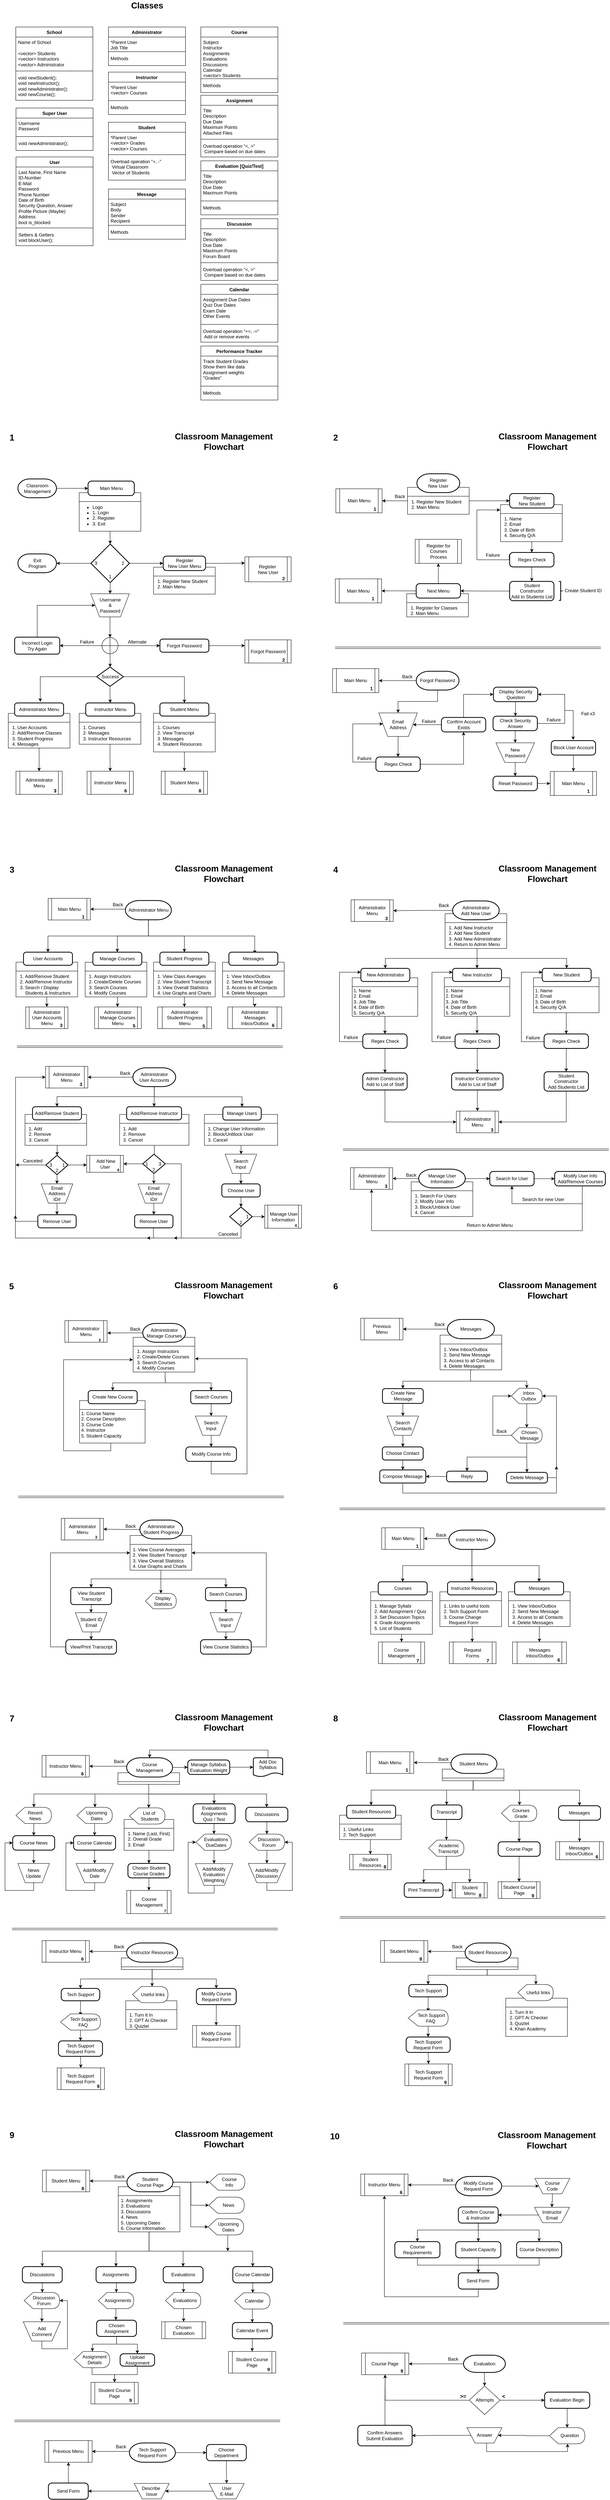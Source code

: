 <mxfile version="21.1.4" type="device">
  <diagram name="Page-1" id="ytIRI_bpf31qfXzrR7FH">
    <mxGraphModel dx="1912" dy="2211" grid="1" gridSize="10" guides="1" tooltips="1" connect="1" arrows="1" fold="1" page="1" pageScale="1" pageWidth="850" pageHeight="1100" background="none" math="0" shadow="0">
      <root>
        <mxCell id="0" />
        <mxCell id="1" parent="0" />
        <mxCell id="bkP6AsC8XJAu-_svaEmn-134" style="edgeStyle=orthogonalEdgeStyle;rounded=0;orthogonalLoop=1;jettySize=auto;html=1;entryX=0.5;entryY=0;entryDx=0;entryDy=0;" parent="1" source="bkP6AsC8XJAu-_svaEmn-103" target="bkP6AsC8XJAu-_svaEmn-112" edge="1">
          <mxGeometry relative="1" as="geometry" />
        </mxCell>
        <mxCell id="bkP6AsC8XJAu-_svaEmn-103" value="" style="swimlane;whiteSpace=wrap;html=1;swimlaneLine=1;dropTarget=1;collapsible=1;" parent="1" vertex="1">
          <mxGeometry x="920.13" y="3635" width="160" height="63.25" as="geometry">
            <mxRectangle x="393" y="290" width="160" height="30" as="alternateBounds" />
          </mxGeometry>
        </mxCell>
        <mxCell id="bkP6AsC8XJAu-_svaEmn-104" value="&lt;ol&gt;&lt;li&gt;Useful Links&lt;/li&gt;&lt;li&gt;Tech Support&lt;/li&gt;&lt;/ol&gt;" style="text;strokeColor=none;fillColor=none;html=1;whiteSpace=wrap;verticalAlign=top;overflow=hidden;align=left;horizontal=1;labelPosition=center;verticalLabelPosition=middle;spacingLeft=-25;spacingTop=-15;" parent="bkP6AsC8XJAu-_svaEmn-103" vertex="1">
          <mxGeometry x="6" y="26" width="154" height="34" as="geometry" />
        </mxCell>
        <mxCell id="bkP6AsC8XJAu-_svaEmn-77" value="" style="swimlane;whiteSpace=wrap;html=1;swimlaneLine=1;dropTarget=1;collapsible=1;" parent="1" vertex="1">
          <mxGeometry x="365.33" y="4116" width="132.67" height="74" as="geometry">
            <mxRectangle x="366.33" y="4116" width="129.67" height="30" as="alternateBounds" />
          </mxGeometry>
        </mxCell>
        <mxCell id="bkP6AsC8XJAu-_svaEmn-78" value="&lt;ol&gt;&lt;li style=&quot;border-color: var(--border-color);&quot;&gt;Turn It In&lt;/li&gt;&lt;li style=&quot;border-color: var(--border-color);&quot;&gt;GPT Ai Checker&lt;/li&gt;&lt;li style=&quot;border-color: var(--border-color);&quot;&gt;Quizlet&lt;/li&gt;&lt;/ol&gt;" style="text;strokeColor=none;fillColor=none;html=1;whiteSpace=wrap;verticalAlign=top;overflow=hidden;align=left;horizontal=1;labelPosition=center;verticalLabelPosition=middle;spacingLeft=-25;spacingTop=-15;" parent="bkP6AsC8XJAu-_svaEmn-77" vertex="1">
          <mxGeometry x="6" y="26" width="154" height="44" as="geometry" />
        </mxCell>
        <mxCell id="bkP6AsC8XJAu-_svaEmn-30" value="" style="edgeStyle=orthogonalEdgeStyle;rounded=0;orthogonalLoop=1;jettySize=auto;html=1;" parent="1" source="bkP6AsC8XJAu-_svaEmn-28" target="bkP6AsC8XJAu-_svaEmn-19" edge="1">
          <mxGeometry relative="1" as="geometry" />
        </mxCell>
        <mxCell id="bkP6AsC8XJAu-_svaEmn-28" value="" style="swimlane;whiteSpace=wrap;html=1;swimlaneLine=1;dropTarget=1;collapsible=1;" parent="1" vertex="1">
          <mxGeometry x="361" y="3646" width="129" height="80" as="geometry">
            <mxRectangle x="361" y="3640" width="128.13" height="30" as="alternateBounds" />
          </mxGeometry>
        </mxCell>
        <mxCell id="bkP6AsC8XJAu-_svaEmn-29" value="&lt;ol&gt;&lt;li&gt;Name (Last, First)&lt;/li&gt;&lt;li&gt;Overall Grade&lt;/li&gt;&lt;li&gt;Email&lt;/li&gt;&lt;/ol&gt;" style="text;strokeColor=none;fillColor=none;html=1;whiteSpace=wrap;verticalAlign=top;overflow=hidden;align=left;horizontal=1;labelPosition=center;verticalLabelPosition=middle;spacingLeft=-25;spacingTop=-15;" parent="bkP6AsC8XJAu-_svaEmn-28" vertex="1">
          <mxGeometry x="6" y="26" width="114" height="54" as="geometry" />
        </mxCell>
        <mxCell id="BiMhVsD22iHWhJLXYuhu-24" value="" style="edgeStyle=orthogonalEdgeStyle;rounded=0;orthogonalLoop=1;jettySize=auto;html=1;" parent="1" source="BiMhVsD22iHWhJLXYuhu-14" target="BiMhVsD22iHWhJLXYuhu-18" edge="1">
          <mxGeometry relative="1" as="geometry">
            <Array as="points">
              <mxPoint x="425" y="3590" />
              <mxPoint x="425" y="3590" />
            </Array>
          </mxGeometry>
        </mxCell>
        <mxCell id="bkP6AsC8XJAu-_svaEmn-1" style="edgeStyle=orthogonalEdgeStyle;rounded=0;orthogonalLoop=1;jettySize=auto;html=1;exitX=0.5;exitY=1;exitDx=0;exitDy=0;entryX=0.5;entryY=0;entryDx=0;entryDy=0;" parent="1" source="BiMhVsD22iHWhJLXYuhu-14" target="BiMhVsD22iHWhJLXYuhu-16" edge="1">
          <mxGeometry relative="1" as="geometry" />
        </mxCell>
        <mxCell id="bkP6AsC8XJAu-_svaEmn-4" style="edgeStyle=orthogonalEdgeStyle;rounded=0;orthogonalLoop=1;jettySize=auto;html=1;exitX=0.5;exitY=1;exitDx=0;exitDy=0;entryX=0.5;entryY=0;entryDx=0;entryDy=0;" parent="1" source="BiMhVsD22iHWhJLXYuhu-14" edge="1">
          <mxGeometry relative="1" as="geometry">
            <mxPoint x="126.93" y="3614.5" as="targetPoint" />
            <Array as="points">
              <mxPoint x="425" y="3580" />
              <mxPoint x="127" y="3580" />
            </Array>
          </mxGeometry>
        </mxCell>
        <mxCell id="bkP6AsC8XJAu-_svaEmn-10" style="edgeStyle=orthogonalEdgeStyle;rounded=0;orthogonalLoop=1;jettySize=auto;html=1;exitX=0.5;exitY=1;exitDx=0;exitDy=0;entryX=0;entryY=0;entryDx=46.925;entryDy=0;entryPerimeter=0;" parent="1" source="BiMhVsD22iHWhJLXYuhu-14" target="bkP6AsC8XJAu-_svaEmn-9" edge="1">
          <mxGeometry relative="1" as="geometry">
            <Array as="points">
              <mxPoint x="425" y="3580" />
              <mxPoint x="286" y="3580" />
            </Array>
          </mxGeometry>
        </mxCell>
        <mxCell id="bkP6AsC8XJAu-_svaEmn-38" style="edgeStyle=orthogonalEdgeStyle;rounded=0;orthogonalLoop=1;jettySize=auto;html=1;exitX=0.5;exitY=1;exitDx=0;exitDy=0;entryX=0.5;entryY=0;entryDx=0;entryDy=0;" parent="1" source="BiMhVsD22iHWhJLXYuhu-14" target="BiMhVsD22iHWhJLXYuhu-19" edge="1">
          <mxGeometry relative="1" as="geometry">
            <Array as="points">
              <mxPoint x="425" y="3580" />
              <mxPoint x="731" y="3580" />
              <mxPoint x="731" y="3615" />
            </Array>
          </mxGeometry>
        </mxCell>
        <mxCell id="BiMhVsD22iHWhJLXYuhu-14" value="" style="swimlane;whiteSpace=wrap;html=1;swimlaneLine=1;dropTarget=1;collapsible=1;" parent="1" vertex="1" collapsed="1">
          <mxGeometry x="345" y="3525" width="160" height="30" as="geometry">
            <mxRectangle x="345" y="3525" width="160" height="110" as="alternateBounds" />
          </mxGeometry>
        </mxCell>
        <mxCell id="BiMhVsD22iHWhJLXYuhu-15" value="&lt;ol&gt;&lt;li&gt;Manage Syllabi&lt;/li&gt;&lt;li&gt;Add Assignment / Quiz&lt;/li&gt;&lt;li&gt;Set Discussion Topics&lt;/li&gt;&lt;li&gt;Grade Assignments&lt;/li&gt;&lt;li&gt;List of Students&lt;/li&gt;&lt;/ol&gt;" style="text;strokeColor=none;fillColor=none;html=1;whiteSpace=wrap;verticalAlign=top;overflow=hidden;align=left;horizontal=1;labelPosition=center;verticalLabelPosition=middle;spacingLeft=-25;spacingTop=-15;" parent="BiMhVsD22iHWhJLXYuhu-14" vertex="1">
          <mxGeometry x="6" y="26" width="154" height="84" as="geometry" />
        </mxCell>
        <mxCell id="BiMhVsD22iHWhJLXYuhu-1" value="" style="edgeStyle=orthogonalEdgeStyle;rounded=0;orthogonalLoop=1;jettySize=auto;html=1;" parent="1" source="BiMhVsD22iHWhJLXYuhu-2" target="BiMhVsD22iHWhJLXYuhu-5" edge="1">
          <mxGeometry relative="1" as="geometry" />
        </mxCell>
        <mxCell id="BiMhVsD22iHWhJLXYuhu-2" value="" style="swimlane;whiteSpace=wrap;html=1;swimlaneLine=1;dropTarget=1;collapsible=1;" parent="1" vertex="1">
          <mxGeometry x="1358.5" y="3056" width="160" height="90" as="geometry">
            <mxRectangle x="393" y="290" width="160" height="30" as="alternateBounds" />
          </mxGeometry>
        </mxCell>
        <mxCell id="BiMhVsD22iHWhJLXYuhu-3" value="&lt;ol&gt;&lt;li&gt;View Inbox/Outbox&lt;/li&gt;&lt;li&gt;Send New Message&lt;/li&gt;&lt;li&gt;Access to all Contacts&lt;/li&gt;&lt;li&gt;Delete Messages&lt;/li&gt;&lt;/ol&gt;" style="text;strokeColor=none;fillColor=none;html=1;whiteSpace=wrap;verticalAlign=top;overflow=hidden;align=left;horizontal=1;labelPosition=center;verticalLabelPosition=middle;spacingLeft=-25;spacingTop=-15;" parent="BiMhVsD22iHWhJLXYuhu-2" vertex="1">
          <mxGeometry x="6" y="26" width="154" height="64" as="geometry" />
        </mxCell>
        <mxCell id="AHkq0MPzFV5ZwODna9AJ-33" value="" style="swimlane;whiteSpace=wrap;html=1;swimlaneLine=1;dropTarget=1;collapsible=1;" parent="1" vertex="1">
          <mxGeometry x="1181.03" y="2390.67" width="160" height="90" as="geometry">
            <mxRectangle x="393" y="290" width="160" height="30" as="alternateBounds" />
          </mxGeometry>
        </mxCell>
        <mxCell id="AHkq0MPzFV5ZwODna9AJ-34" value="&lt;ol&gt;&lt;li&gt;View Inbox/Outbox&lt;/li&gt;&lt;li&gt;Send New Message&lt;/li&gt;&lt;li&gt;Access to all Contacts&lt;/li&gt;&lt;li&gt;Delete Messages&lt;/li&gt;&lt;/ol&gt;" style="text;strokeColor=none;fillColor=none;html=1;whiteSpace=wrap;verticalAlign=top;overflow=hidden;align=left;horizontal=1;labelPosition=center;verticalLabelPosition=middle;spacingLeft=-25;spacingTop=-15;" parent="AHkq0MPzFV5ZwODna9AJ-33" vertex="1">
          <mxGeometry x="6" y="26" width="154" height="64" as="geometry" />
        </mxCell>
        <mxCell id="BiMhVsD22iHWhJLXYuhu-5" value="Messages&lt;br&gt;Inbox/Outbox" style="shape=process;whiteSpace=wrap;html=1;backgroundOutline=1;size=0.083;" parent="1" vertex="1">
          <mxGeometry x="1369" y="3186" width="140" height="56.16" as="geometry" />
        </mxCell>
        <mxCell id="BiMhVsD22iHWhJLXYuhu-6" value="&lt;b&gt;6&lt;/b&gt;" style="text;html=1;strokeColor=none;fillColor=none;align=center;verticalAlign=middle;whiteSpace=wrap;rounded=0;fontSize=12;fontFamily=Helvetica;fontColor=default;" parent="1" vertex="1">
          <mxGeometry x="1467" y="3220.96" width="43.5" height="23.2" as="geometry" />
        </mxCell>
        <mxCell id="KNd7FLPNTK1bpCQPMtUq-44" value="" style="swimlane;whiteSpace=wrap;html=1;swimlaneLine=1;dropTarget=1;collapsible=1;" parent="1" vertex="1">
          <mxGeometry x="245.51" y="2560.41" width="170" height="110" as="geometry">
            <mxRectangle x="912" y="1459.33" width="168" height="30" as="alternateBounds" />
          </mxGeometry>
        </mxCell>
        <mxCell id="KNd7FLPNTK1bpCQPMtUq-45" value="&lt;ol&gt;&lt;li&gt;Course Name&lt;/li&gt;&lt;li&gt;Course Description&lt;/li&gt;&lt;li&gt;Course Code&lt;/li&gt;&lt;li style=&quot;border-color: var(--border-color);&quot;&gt;Instructor&lt;/li&gt;&lt;li&gt;Student Capacity&lt;/li&gt;&lt;/ol&gt;" style="text;strokeColor=none;fillColor=none;html=1;whiteSpace=wrap;verticalAlign=top;overflow=hidden;align=left;horizontal=1;labelPosition=center;verticalLabelPosition=middle;spacingLeft=-25;spacingTop=-15;" parent="KNd7FLPNTK1bpCQPMtUq-44" vertex="1">
          <mxGeometry y="23" width="154" height="87" as="geometry" />
        </mxCell>
        <mxCell id="KNd7FLPNTK1bpCQPMtUq-30" value="" style="swimlane;whiteSpace=wrap;html=1;swimlaneLine=1;dropTarget=1;collapsible=1;" parent="1" vertex="1">
          <mxGeometry x="384.51" y="2396.41" width="160" height="90" as="geometry">
            <mxRectangle x="393" y="290" width="160" height="30" as="alternateBounds" />
          </mxGeometry>
        </mxCell>
        <mxCell id="KNd7FLPNTK1bpCQPMtUq-31" value="&lt;ol&gt;&lt;li&gt;Assign Instructors&lt;/li&gt;&lt;li&gt;&lt;span style=&quot;background-color: initial;&quot;&gt;Create/Delete Courses&lt;/span&gt;&lt;br&gt;&lt;/li&gt;&lt;li&gt;Search Courses&lt;/li&gt;&lt;li&gt;Modify Courses&lt;/li&gt;&lt;/ol&gt;" style="text;strokeColor=none;fillColor=none;html=1;whiteSpace=wrap;verticalAlign=top;overflow=hidden;align=left;horizontal=1;labelPosition=center;verticalLabelPosition=middle;spacingLeft=-25;spacingTop=-15;" parent="KNd7FLPNTK1bpCQPMtUq-30" vertex="1">
          <mxGeometry x="6" y="26" width="154" height="64" as="geometry" />
        </mxCell>
        <mxCell id="xCRmx5UfHdt6KgPNWkzm-40" value="" style="edgeStyle=orthogonalEdgeStyle;rounded=0;orthogonalLoop=1;jettySize=auto;html=1;" parent="1" source="xCRmx5UfHdt6KgPNWkzm-34" target="xCRmx5UfHdt6KgPNWkzm-37" edge="1">
          <mxGeometry relative="1" as="geometry" />
        </mxCell>
        <mxCell id="xCRmx5UfHdt6KgPNWkzm-34" value="" style="swimlane;whiteSpace=wrap;html=1;swimlaneLine=1;dropTarget=1;collapsible=1;" parent="1" vertex="1">
          <mxGeometry x="1423.5" y="1464.33" width="170" height="90.67" as="geometry">
            <mxRectangle x="912" y="1459.33" width="168" height="30" as="alternateBounds" />
          </mxGeometry>
        </mxCell>
        <mxCell id="xCRmx5UfHdt6KgPNWkzm-35" value="&lt;ol&gt;&lt;li&gt;Name&lt;/li&gt;&lt;li&gt;Email&lt;/li&gt;&lt;li&gt;Date of Birth&lt;/li&gt;&lt;li&gt;Security Q/A&lt;/li&gt;&lt;/ol&gt;" style="text;strokeColor=none;fillColor=none;html=1;whiteSpace=wrap;verticalAlign=top;overflow=hidden;align=left;horizontal=1;labelPosition=center;verticalLabelPosition=middle;spacingLeft=-25;spacingTop=-15;" parent="xCRmx5UfHdt6KgPNWkzm-34" vertex="1">
          <mxGeometry y="23" width="154" height="67" as="geometry" />
        </mxCell>
        <mxCell id="xCRmx5UfHdt6KgPNWkzm-48" value="" style="edgeStyle=orthogonalEdgeStyle;rounded=0;orthogonalLoop=1;jettySize=auto;html=1;entryX=0.495;entryY=-0.03;entryDx=0;entryDy=0;entryPerimeter=0;" parent="1" source="xCRmx5UfHdt6KgPNWkzm-32" target="xCRmx5UfHdt6KgPNWkzm-36" edge="1">
          <mxGeometry relative="1" as="geometry" />
        </mxCell>
        <mxCell id="xCRmx5UfHdt6KgPNWkzm-32" value="" style="swimlane;whiteSpace=wrap;html=1;swimlaneLine=1;dropTarget=1;collapsible=1;" parent="1" vertex="1">
          <mxGeometry x="1192" y="1464.33" width="170" height="100" as="geometry">
            <mxRectangle x="912" y="1459.33" width="168" height="30" as="alternateBounds" />
          </mxGeometry>
        </mxCell>
        <mxCell id="xCRmx5UfHdt6KgPNWkzm-33" value="&lt;ol&gt;&lt;li&gt;Name&lt;/li&gt;&lt;li&gt;Email&lt;/li&gt;&lt;li style=&quot;border-color: var(--border-color);&quot;&gt;Job Title&lt;/li&gt;&lt;li&gt;Date of Birth&lt;/li&gt;&lt;li&gt;Security Q/A&lt;/li&gt;&lt;/ol&gt;" style="text;strokeColor=none;fillColor=none;html=1;whiteSpace=wrap;verticalAlign=top;overflow=hidden;align=left;horizontal=1;labelPosition=center;verticalLabelPosition=middle;spacingLeft=-25;spacingTop=-15;" parent="xCRmx5UfHdt6KgPNWkzm-32" vertex="1">
          <mxGeometry y="23" width="154" height="74" as="geometry" />
        </mxCell>
        <mxCell id="xCRmx5UfHdt6KgPNWkzm-38" value="" style="edgeStyle=orthogonalEdgeStyle;rounded=0;orthogonalLoop=1;jettySize=auto;html=1;" parent="1" source="xCRmx5UfHdt6KgPNWkzm-30" target="xCRmx5UfHdt6KgPNWkzm-29" edge="1">
          <mxGeometry relative="1" as="geometry" />
        </mxCell>
        <mxCell id="xCRmx5UfHdt6KgPNWkzm-30" value="" style="swimlane;whiteSpace=wrap;html=1;swimlaneLine=1;dropTarget=1;collapsible=1;" parent="1" vertex="1">
          <mxGeometry x="953" y="1464.33" width="170" height="100" as="geometry">
            <mxRectangle x="912" y="1459.33" width="168" height="30" as="alternateBounds" />
          </mxGeometry>
        </mxCell>
        <mxCell id="xCRmx5UfHdt6KgPNWkzm-31" value="&lt;ol&gt;&lt;li&gt;Name&lt;/li&gt;&lt;li&gt;Email&lt;/li&gt;&lt;li style=&quot;border-color: var(--border-color);&quot;&gt;Job Title&lt;/li&gt;&lt;li&gt;Date of Birth&lt;/li&gt;&lt;li&gt;Security Q/A&lt;/li&gt;&lt;/ol&gt;" style="text;strokeColor=none;fillColor=none;html=1;whiteSpace=wrap;verticalAlign=top;overflow=hidden;align=left;horizontal=1;labelPosition=center;verticalLabelPosition=middle;spacingLeft=-25;spacingTop=-15;" parent="xCRmx5UfHdt6KgPNWkzm-30" vertex="1">
          <mxGeometry y="23" width="154" height="74" as="geometry" />
        </mxCell>
        <mxCell id="xCRmx5UfHdt6KgPNWkzm-2" value="" style="swimlane;whiteSpace=wrap;html=1;swimlaneLine=1;dropTarget=1;collapsible=1;" parent="1" vertex="1">
          <mxGeometry x="1194" y="1298.4" width="160" height="90" as="geometry">
            <mxRectangle x="393" y="290" width="160" height="30" as="alternateBounds" />
          </mxGeometry>
        </mxCell>
        <mxCell id="xCRmx5UfHdt6KgPNWkzm-3" value="&lt;ol&gt;&lt;li&gt;Add New Instructor&lt;/li&gt;&lt;li&gt;Add New Student&lt;/li&gt;&lt;li&gt;Add New Administrator&lt;/li&gt;&lt;li&gt;Return to Admin Menu&lt;/li&gt;&lt;/ol&gt;" style="text;strokeColor=none;fillColor=none;html=1;whiteSpace=wrap;verticalAlign=top;overflow=hidden;align=left;horizontal=1;labelPosition=center;verticalLabelPosition=middle;spacingLeft=-25;spacingTop=-15;" parent="xCRmx5UfHdt6KgPNWkzm-2" vertex="1">
          <mxGeometry x="6" y="26" width="154" height="64" as="geometry" />
        </mxCell>
        <mxCell id="6Rt76ZgGS8mn4p0-sc7o-412" value="" style="edgeStyle=orthogonalEdgeStyle;rounded=0;orthogonalLoop=1;jettySize=auto;html=1;" parent="1" source="6Rt76ZgGS8mn4p0-sc7o-409" target="6Rt76ZgGS8mn4p0-sc7o-411" edge="1">
          <mxGeometry relative="1" as="geometry" />
        </mxCell>
        <mxCell id="6Rt76ZgGS8mn4p0-sc7o-409" value="" style="swimlane;whiteSpace=wrap;html=1;swimlaneLine=1;dropTarget=1;collapsible=1;" parent="1" vertex="1">
          <mxGeometry x="569.37" y="1818.62" width="190" height="80" as="geometry">
            <mxRectangle x="393" y="290" width="160" height="30" as="alternateBounds" />
          </mxGeometry>
        </mxCell>
        <mxCell id="6Rt76ZgGS8mn4p0-sc7o-410" value="&lt;ol&gt;&lt;li&gt;&lt;span style=&quot;background-color: initial;&quot;&gt;Change User Information&lt;/span&gt;&lt;br&gt;&lt;/li&gt;&lt;li&gt;Block/Unblock User&lt;/li&gt;&lt;li&gt;Cancel&lt;/li&gt;&lt;/ol&gt;" style="text;strokeColor=none;fillColor=none;html=1;whiteSpace=wrap;verticalAlign=top;overflow=hidden;align=left;horizontal=1;labelPosition=center;verticalLabelPosition=middle;spacingLeft=-25;spacingTop=-15;pointerEvents=1;arcSize=12;" parent="6Rt76ZgGS8mn4p0-sc7o-409" vertex="1">
          <mxGeometry x="6" y="26" width="154" height="54" as="geometry" />
        </mxCell>
        <mxCell id="6Rt76ZgGS8mn4p0-sc7o-392" value="" style="edgeStyle=orthogonalEdgeStyle;rounded=0;orthogonalLoop=1;jettySize=auto;html=1;" parent="1" source="6Rt76ZgGS8mn4p0-sc7o-382" target="6Rt76ZgGS8mn4p0-sc7o-389" edge="1">
          <mxGeometry relative="1" as="geometry" />
        </mxCell>
        <mxCell id="6Rt76ZgGS8mn4p0-sc7o-382" value="" style="swimlane;whiteSpace=wrap;html=1;swimlaneLine=1;dropTarget=1;collapsible=1;" parent="1" vertex="1">
          <mxGeometry x="349.37" y="1818.62" width="180" height="80" as="geometry">
            <mxRectangle x="380" y="1800" width="180" height="30" as="alternateBounds" />
          </mxGeometry>
        </mxCell>
        <mxCell id="6Rt76ZgGS8mn4p0-sc7o-383" value="&lt;ol&gt;&lt;li&gt;Add&lt;/li&gt;&lt;li&gt;Remove&lt;/li&gt;&lt;li&gt;Cancel&lt;/li&gt;&lt;/ol&gt;" style="text;strokeColor=none;fillColor=none;html=1;whiteSpace=wrap;verticalAlign=top;overflow=hidden;align=left;horizontal=1;labelPosition=center;verticalLabelPosition=middle;spacingLeft=-25;spacingTop=-15;" parent="6Rt76ZgGS8mn4p0-sc7o-382" vertex="1">
          <mxGeometry x="6" y="26" width="154" height="54" as="geometry" />
        </mxCell>
        <mxCell id="6Rt76ZgGS8mn4p0-sc7o-359" value="" style="edgeStyle=orthogonalEdgeStyle;rounded=0;orthogonalLoop=1;jettySize=auto;html=1;" parent="1" source="6Rt76ZgGS8mn4p0-sc7o-356" target="6Rt76ZgGS8mn4p0-sc7o-351" edge="1">
          <mxGeometry relative="1" as="geometry">
            <Array as="points">
              <mxPoint x="187.37" y="1918.62" />
              <mxPoint x="187.37" y="1918.62" />
            </Array>
          </mxGeometry>
        </mxCell>
        <mxCell id="6Rt76ZgGS8mn4p0-sc7o-356" value="" style="swimlane;whiteSpace=wrap;html=1;swimlaneLine=1;dropTarget=1;collapsible=1;" parent="1" vertex="1">
          <mxGeometry x="103.87" y="1818.62" width="160" height="80" as="geometry">
            <mxRectangle x="393" y="290" width="160" height="30" as="alternateBounds" />
          </mxGeometry>
        </mxCell>
        <mxCell id="6Rt76ZgGS8mn4p0-sc7o-357" value="&lt;ol&gt;&lt;li&gt;Add&lt;/li&gt;&lt;li&gt;Remove&lt;/li&gt;&lt;li&gt;Cancel&lt;/li&gt;&lt;/ol&gt;" style="text;strokeColor=none;fillColor=none;html=1;whiteSpace=wrap;verticalAlign=top;overflow=hidden;align=left;horizontal=1;labelPosition=center;verticalLabelPosition=middle;spacingLeft=-25;spacingTop=-15;" parent="6Rt76ZgGS8mn4p0-sc7o-356" vertex="1">
          <mxGeometry x="6" y="26" width="154" height="54" as="geometry" />
        </mxCell>
        <mxCell id="6Rt76ZgGS8mn4p0-sc7o-338" value="" style="edgeStyle=orthogonalEdgeStyle;rounded=0;orthogonalLoop=1;jettySize=auto;html=1;" parent="1" source="6Rt76ZgGS8mn4p0-sc7o-327" target="6Rt76ZgGS8mn4p0-sc7o-334" edge="1">
          <mxGeometry relative="1" as="geometry" />
        </mxCell>
        <mxCell id="6Rt76ZgGS8mn4p0-sc7o-327" value="" style="swimlane;whiteSpace=wrap;html=1;swimlaneLine=1;dropTarget=1;collapsible=1;" parent="1" vertex="1">
          <mxGeometry x="616.5" y="1424" width="160" height="90" as="geometry">
            <mxRectangle x="393" y="290" width="160" height="30" as="alternateBounds" />
          </mxGeometry>
        </mxCell>
        <mxCell id="6Rt76ZgGS8mn4p0-sc7o-328" value="&lt;ol&gt;&lt;li&gt;View Inbox/Outbox&lt;/li&gt;&lt;li&gt;Send New Message&lt;/li&gt;&lt;li&gt;Access to all Contacts&lt;/li&gt;&lt;li&gt;Delete Messages&lt;/li&gt;&lt;/ol&gt;" style="text;strokeColor=none;fillColor=none;html=1;whiteSpace=wrap;verticalAlign=top;overflow=hidden;align=left;horizontal=1;labelPosition=center;verticalLabelPosition=middle;spacingLeft=-25;spacingTop=-15;" parent="6Rt76ZgGS8mn4p0-sc7o-327" vertex="1">
          <mxGeometry x="6" y="26" width="154" height="64" as="geometry" />
        </mxCell>
        <mxCell id="6Rt76ZgGS8mn4p0-sc7o-337" value="" style="edgeStyle=orthogonalEdgeStyle;rounded=0;orthogonalLoop=1;jettySize=auto;html=1;" parent="1" source="6Rt76ZgGS8mn4p0-sc7o-325" target="6Rt76ZgGS8mn4p0-sc7o-333" edge="1">
          <mxGeometry relative="1" as="geometry" />
        </mxCell>
        <mxCell id="6Rt76ZgGS8mn4p0-sc7o-325" value="" style="swimlane;whiteSpace=wrap;html=1;swimlaneLine=1;dropTarget=1;collapsible=1;" parent="1" vertex="1">
          <mxGeometry x="437.5" y="1424" width="160" height="90" as="geometry">
            <mxRectangle x="393" y="290" width="160" height="30" as="alternateBounds" />
          </mxGeometry>
        </mxCell>
        <mxCell id="6Rt76ZgGS8mn4p0-sc7o-326" value="&lt;ol&gt;&lt;li&gt;View Class Averages&lt;/li&gt;&lt;li&gt;View Student Transcript&lt;/li&gt;&lt;li&gt;View Overall Statistics&lt;/li&gt;&lt;li&gt;Use Graphs and Charts&lt;/li&gt;&lt;/ol&gt;" style="text;strokeColor=none;fillColor=none;html=1;whiteSpace=wrap;verticalAlign=top;overflow=hidden;align=left;horizontal=1;labelPosition=center;verticalLabelPosition=middle;spacingLeft=-25;spacingTop=-15;" parent="6Rt76ZgGS8mn4p0-sc7o-325" vertex="1">
          <mxGeometry x="6" y="26" width="154" height="64" as="geometry" />
        </mxCell>
        <mxCell id="6Rt76ZgGS8mn4p0-sc7o-339" value="" style="shape=link;html=1;rounded=0;" parent="6Rt76ZgGS8mn4p0-sc7o-325" edge="1">
          <mxGeometry width="100" relative="1" as="geometry">
            <mxPoint x="-354.5" y="219.17" as="sourcePoint" />
            <mxPoint x="335.5" y="219.17" as="targetPoint" />
          </mxGeometry>
        </mxCell>
        <mxCell id="6Rt76ZgGS8mn4p0-sc7o-336" value="" style="edgeStyle=orthogonalEdgeStyle;rounded=0;orthogonalLoop=1;jettySize=auto;html=1;" parent="1" source="6Rt76ZgGS8mn4p0-sc7o-323" target="6Rt76ZgGS8mn4p0-sc7o-332" edge="1">
          <mxGeometry relative="1" as="geometry">
            <Array as="points">
              <mxPoint x="344" y="1520" />
              <mxPoint x="344" y="1520" />
            </Array>
          </mxGeometry>
        </mxCell>
        <mxCell id="6Rt76ZgGS8mn4p0-sc7o-323" value="" style="swimlane;whiteSpace=wrap;html=1;swimlaneLine=1;dropTarget=1;collapsible=1;" parent="1" vertex="1">
          <mxGeometry x="260" y="1424" width="160" height="90" as="geometry">
            <mxRectangle x="393" y="290" width="160" height="30" as="alternateBounds" />
          </mxGeometry>
        </mxCell>
        <mxCell id="6Rt76ZgGS8mn4p0-sc7o-324" value="&lt;ol&gt;&lt;li&gt;Assign Instructors&lt;/li&gt;&lt;li&gt;&lt;span style=&quot;background-color: initial;&quot;&gt;Create/Delete Courses&lt;/span&gt;&lt;br&gt;&lt;/li&gt;&lt;li&gt;Search Courses&lt;/li&gt;&lt;li&gt;Modify Courses&lt;/li&gt;&lt;/ol&gt;" style="text;strokeColor=none;fillColor=none;html=1;whiteSpace=wrap;verticalAlign=top;overflow=hidden;align=left;horizontal=1;labelPosition=center;verticalLabelPosition=middle;spacingLeft=-25;spacingTop=-15;" parent="6Rt76ZgGS8mn4p0-sc7o-323" vertex="1">
          <mxGeometry x="6" y="26" width="154" height="64" as="geometry" />
        </mxCell>
        <mxCell id="6Rt76ZgGS8mn4p0-sc7o-331" value="" style="edgeStyle=orthogonalEdgeStyle;rounded=0;orthogonalLoop=1;jettySize=auto;html=1;" parent="1" source="6Rt76ZgGS8mn4p0-sc7o-321" target="6Rt76ZgGS8mn4p0-sc7o-330" edge="1">
          <mxGeometry relative="1" as="geometry" />
        </mxCell>
        <mxCell id="6Rt76ZgGS8mn4p0-sc7o-321" value="" style="swimlane;whiteSpace=wrap;html=1;swimlaneLine=1;dropTarget=1;collapsible=1;" parent="1" vertex="1">
          <mxGeometry x="80.5" y="1424" width="160" height="90" as="geometry">
            <mxRectangle x="393" y="290" width="160" height="30" as="alternateBounds" />
          </mxGeometry>
        </mxCell>
        <mxCell id="6Rt76ZgGS8mn4p0-sc7o-322" value="&lt;ol&gt;&lt;li&gt;Add/Remove Student&lt;/li&gt;&lt;li&gt;Add/Remove Instructor&lt;/li&gt;&lt;li&gt;Search / Display Students &amp;amp; Instructors&lt;/li&gt;&lt;/ol&gt;" style="text;strokeColor=none;fillColor=none;html=1;whiteSpace=wrap;verticalAlign=top;overflow=hidden;align=left;horizontal=1;labelPosition=center;verticalLabelPosition=middle;spacingLeft=-25;spacingTop=-15;" parent="6Rt76ZgGS8mn4p0-sc7o-321" vertex="1">
          <mxGeometry x="6" y="26" width="154" height="64" as="geometry" />
        </mxCell>
        <mxCell id="6Rt76ZgGS8mn4p0-sc7o-232" value="" style="swimlane;whiteSpace=wrap;html=1;swimlaneLine=1;dropTarget=1;collapsible=1;" parent="1" vertex="1">
          <mxGeometry x="1094.5" y="469" width="160" height="60" as="geometry">
            <mxRectangle x="1322.5" y="307" width="160" height="30" as="alternateBounds" />
          </mxGeometry>
        </mxCell>
        <mxCell id="6Rt76ZgGS8mn4p0-sc7o-233" value="&lt;ol&gt;&lt;li&gt;Register for Classes&lt;/li&gt;&lt;li&gt;Main Menu&lt;/li&gt;&lt;/ol&gt;" style="text;strokeColor=none;fillColor=none;html=1;whiteSpace=wrap;verticalAlign=top;overflow=hidden;align=left;horizontal=1;labelPosition=center;verticalLabelPosition=middle;spacingLeft=-25;spacingTop=-15;" parent="6Rt76ZgGS8mn4p0-sc7o-232" vertex="1">
          <mxGeometry x="6" y="26" width="144" height="34" as="geometry" />
        </mxCell>
        <mxCell id="bkP6AsC8XJAu-_svaEmn-335" style="edgeStyle=orthogonalEdgeStyle;rounded=0;orthogonalLoop=1;jettySize=auto;html=1;entryX=1;entryY=0.5;entryDx=0;entryDy=0;" parent="1" source="6Rt76ZgGS8mn4p0-sc7o-219" target="6Rt76ZgGS8mn4p0-sc7o-173" edge="1">
          <mxGeometry relative="1" as="geometry" />
        </mxCell>
        <mxCell id="bkP6AsC8XJAu-_svaEmn-337" style="edgeStyle=orthogonalEdgeStyle;rounded=0;orthogonalLoop=1;jettySize=auto;html=1;entryX=0;entryY=0.5;entryDx=0;entryDy=0;" parent="1" source="6Rt76ZgGS8mn4p0-sc7o-219" target="6Rt76ZgGS8mn4p0-sc7o-178" edge="1">
          <mxGeometry relative="1" as="geometry" />
        </mxCell>
        <mxCell id="6Rt76ZgGS8mn4p0-sc7o-219" value="" style="swimlane;whiteSpace=wrap;html=1;swimlaneLine=1;dropTarget=1;collapsible=1;" parent="1" vertex="1">
          <mxGeometry x="1096.5" y="193.19" width="160" height="69.87" as="geometry">
            <mxRectangle x="393" y="290" width="160" height="30" as="alternateBounds" />
          </mxGeometry>
        </mxCell>
        <mxCell id="6Rt76ZgGS8mn4p0-sc7o-220" value="&lt;ol&gt;&lt;li&gt;Register New Student&lt;/li&gt;&lt;li&gt;Main Menu&lt;/li&gt;&lt;/ol&gt;" style="text;strokeColor=none;fillColor=none;html=1;whiteSpace=wrap;verticalAlign=top;overflow=hidden;align=left;horizontal=1;labelPosition=center;verticalLabelPosition=middle;spacingLeft=-25;spacingTop=-15;" parent="6Rt76ZgGS8mn4p0-sc7o-219" vertex="1">
          <mxGeometry x="6" y="27" width="144" height="34" as="geometry" />
        </mxCell>
        <mxCell id="bkP6AsC8XJAu-_svaEmn-343" value="Back" style="text;html=1;strokeColor=none;fillColor=none;align=center;verticalAlign=middle;whiteSpace=wrap;rounded=0;" parent="6Rt76ZgGS8mn4p0-sc7o-219" vertex="1">
          <mxGeometry x="-40" y="13.52" width="40" height="20" as="geometry" />
        </mxCell>
        <mxCell id="6Rt76ZgGS8mn4p0-sc7o-202" style="edgeStyle=orthogonalEdgeStyle;rounded=0;orthogonalLoop=1;jettySize=auto;html=1;exitX=0.5;exitY=1;exitDx=0;exitDy=0;entryX=0.5;entryY=0;entryDx=0;entryDy=0;" parent="1" source="6Rt76ZgGS8mn4p0-sc7o-198" target="6Rt76ZgGS8mn4p0-sc7o-196" edge="1">
          <mxGeometry relative="1" as="geometry" />
        </mxCell>
        <mxCell id="6Rt76ZgGS8mn4p0-sc7o-198" value="" style="swimlane;whiteSpace=wrap;html=1;swimlaneLine=1;dropTarget=1;collapsible=1;" parent="1" vertex="1">
          <mxGeometry x="1338" y="238" width="160" height="96" as="geometry">
            <mxRectangle x="1321.5" y="314" width="160" height="30" as="alternateBounds" />
          </mxGeometry>
        </mxCell>
        <mxCell id="6Rt76ZgGS8mn4p0-sc7o-199" value="&lt;ol&gt;&lt;li&gt;Name&lt;/li&gt;&lt;li&gt;Email&lt;/li&gt;&lt;li&gt;Date of Birth&lt;/li&gt;&lt;li&gt;Security Q/A&lt;/li&gt;&lt;/ol&gt;" style="text;strokeColor=none;fillColor=none;html=1;whiteSpace=wrap;verticalAlign=top;overflow=hidden;align=left;horizontal=1;labelPosition=center;verticalLabelPosition=middle;spacingLeft=-25;spacingTop=-15;" parent="6Rt76ZgGS8mn4p0-sc7o-198" vertex="1">
          <mxGeometry x="6" y="26" width="144" height="64" as="geometry" />
        </mxCell>
        <mxCell id="6Rt76ZgGS8mn4p0-sc7o-97" style="edgeStyle=orthogonalEdgeStyle;rounded=0;orthogonalLoop=1;jettySize=auto;html=1;exitX=0.5;exitY=1;exitDx=0;exitDy=0;entryX=0.5;entryY=0;entryDx=0;entryDy=0;" parent="1" source="6Rt76ZgGS8mn4p0-sc7o-83" target="6Rt76ZgGS8mn4p0-sc7o-93" edge="1">
          <mxGeometry relative="1" as="geometry" />
        </mxCell>
        <mxCell id="6Rt76ZgGS8mn4p0-sc7o-83" value="" style="swimlane;whiteSpace=wrap;html=1;swimlaneLine=1;dropTarget=1;collapsible=1;" parent="1" vertex="1">
          <mxGeometry x="60.5" y="779" width="160" height="90" as="geometry">
            <mxRectangle x="393" y="290" width="160" height="30" as="alternateBounds" />
          </mxGeometry>
        </mxCell>
        <mxCell id="6Rt76ZgGS8mn4p0-sc7o-84" value="&lt;ol&gt;&lt;li&gt;User Accounts&lt;/li&gt;&lt;li&gt;Add/Remove Classes&lt;/li&gt;&lt;li&gt;Student Progress&lt;/li&gt;&lt;li&gt;Messages&lt;/li&gt;&lt;/ol&gt;" style="text;strokeColor=none;fillColor=none;html=1;whiteSpace=wrap;verticalAlign=top;overflow=hidden;align=left;horizontal=1;labelPosition=center;verticalLabelPosition=middle;spacingLeft=-25;spacingTop=-15;" parent="6Rt76ZgGS8mn4p0-sc7o-83" vertex="1">
          <mxGeometry x="6" y="26" width="154" height="64" as="geometry" />
        </mxCell>
        <mxCell id="6Rt76ZgGS8mn4p0-sc7o-103" style="edgeStyle=orthogonalEdgeStyle;rounded=0;orthogonalLoop=1;jettySize=auto;html=1;exitX=0.5;exitY=1;exitDx=0;exitDy=0;entryX=0.5;entryY=0;entryDx=0;entryDy=0;" parent="1" source="6Rt76ZgGS8mn4p0-sc7o-78" target="6Rt76ZgGS8mn4p0-sc7o-92" edge="1">
          <mxGeometry relative="1" as="geometry" />
        </mxCell>
        <mxCell id="6Rt76ZgGS8mn4p0-sc7o-78" value="" style="swimlane;whiteSpace=wrap;html=1;swimlaneLine=1;dropTarget=1;collapsible=1;" parent="1" vertex="1">
          <mxGeometry x="244.5" y="779" width="160" height="80" as="geometry">
            <mxRectangle x="393" y="290" width="160" height="30" as="alternateBounds" />
          </mxGeometry>
        </mxCell>
        <mxCell id="6Rt76ZgGS8mn4p0-sc7o-79" value="&lt;ol&gt;&lt;li&gt;Courses&lt;/li&gt;&lt;li&gt;&lt;span style=&quot;background-color: initial;&quot;&gt;Messages&lt;/span&gt;&lt;br&gt;&lt;/li&gt;&lt;li&gt;Instructor Resources&lt;/li&gt;&lt;/ol&gt;" style="text;strokeColor=none;fillColor=none;html=1;whiteSpace=wrap;verticalAlign=top;overflow=hidden;align=left;horizontal=1;labelPosition=center;verticalLabelPosition=middle;spacingLeft=-25;spacingTop=-15;" parent="6Rt76ZgGS8mn4p0-sc7o-78" vertex="1">
          <mxGeometry x="6" y="26" width="144" height="44" as="geometry" />
        </mxCell>
        <mxCell id="6Rt76ZgGS8mn4p0-sc7o-80" value="" style="swimlane;whiteSpace=wrap;html=1;swimlaneLine=1;dropTarget=1;collapsible=1;" parent="1" vertex="1">
          <mxGeometry x="437.5" y="400.13" width="160" height="69.87" as="geometry">
            <mxRectangle x="393" y="290" width="160" height="30" as="alternateBounds" />
          </mxGeometry>
        </mxCell>
        <mxCell id="6Rt76ZgGS8mn4p0-sc7o-81" value="&lt;ol&gt;&lt;li&gt;Register New Student&lt;/li&gt;&lt;li&gt;Main Menu&lt;/li&gt;&lt;/ol&gt;" style="text;strokeColor=none;fillColor=none;html=1;whiteSpace=wrap;verticalAlign=top;overflow=hidden;align=left;horizontal=1;labelPosition=center;verticalLabelPosition=middle;spacingLeft=-25;spacingTop=-15;" parent="6Rt76ZgGS8mn4p0-sc7o-80" vertex="1">
          <mxGeometry x="6" y="26" width="144" height="34" as="geometry" />
        </mxCell>
        <mxCell id="6Rt76ZgGS8mn4p0-sc7o-91" style="edgeStyle=orthogonalEdgeStyle;rounded=0;orthogonalLoop=1;jettySize=auto;html=1;exitX=0.5;exitY=1;exitDx=0;exitDy=0;entryX=0.5;entryY=0;entryDx=0;entryDy=0;" parent="1" source="6Rt76ZgGS8mn4p0-sc7o-74" target="6Rt76ZgGS8mn4p0-sc7o-85" edge="1">
          <mxGeometry relative="1" as="geometry" />
        </mxCell>
        <mxCell id="6Rt76ZgGS8mn4p0-sc7o-74" value="" style="swimlane;whiteSpace=wrap;html=1;swimlaneLine=1;dropTarget=1;collapsible=1;" parent="1" vertex="1">
          <mxGeometry x="437.5" y="779" width="160" height="100" as="geometry">
            <mxRectangle x="393" y="290" width="160" height="30" as="alternateBounds" />
          </mxGeometry>
        </mxCell>
        <mxCell id="6Rt76ZgGS8mn4p0-sc7o-77" value="&lt;ol&gt;&lt;li&gt;Courses&lt;/li&gt;&lt;li&gt;View Transcript&lt;/li&gt;&lt;li&gt;Messages&lt;/li&gt;&lt;li&gt;Student Resources&lt;/li&gt;&lt;/ol&gt;" style="text;strokeColor=none;fillColor=none;html=1;whiteSpace=wrap;verticalAlign=top;overflow=hidden;align=left;horizontal=1;labelPosition=center;verticalLabelPosition=middle;spacingLeft=-25;spacingTop=-15;" parent="6Rt76ZgGS8mn4p0-sc7o-74" vertex="1">
          <mxGeometry x="6" y="26" width="144" height="64" as="geometry" />
        </mxCell>
        <mxCell id="6Rt76ZgGS8mn4p0-sc7o-23" style="edgeStyle=orthogonalEdgeStyle;rounded=0;orthogonalLoop=1;jettySize=auto;html=1;exitX=0.5;exitY=1;exitDx=0;exitDy=0;entryX=0.5;entryY=0;entryDx=0;entryDy=0;entryPerimeter=0;" parent="1" source="zeQAFEuLlaWNm11d6QBY-9" target="6Rt76ZgGS8mn4p0-sc7o-1" edge="1">
          <mxGeometry relative="1" as="geometry" />
        </mxCell>
        <mxCell id="zeQAFEuLlaWNm11d6QBY-9" value="" style="swimlane;whiteSpace=wrap;html=1;swimlaneLine=1;dropTarget=1;collapsible=1;" parent="1" vertex="1">
          <mxGeometry x="244.5" y="207" width="160" height="100" as="geometry">
            <mxRectangle x="200" y="98" width="159.25" height="30" as="alternateBounds" />
          </mxGeometry>
        </mxCell>
        <mxCell id="zeQAFEuLlaWNm11d6QBY-44" value="&lt;ul&gt;&lt;li&gt;Logo&lt;/li&gt;&lt;li&gt;1. Login&lt;/li&gt;&lt;li&gt;2. Register&lt;/li&gt;&lt;li&gt;3. Exit&lt;/li&gt;&lt;/ul&gt;" style="text;strokeColor=none;fillColor=none;html=1;whiteSpace=wrap;verticalAlign=middle;overflow=hidden;fontSize=12;fontFamily=Helvetica;fontColor=default;" parent="zeQAFEuLlaWNm11d6QBY-9" vertex="1">
          <mxGeometry x="-7.5" y="16.13" width="110" height="70" as="geometry" />
        </mxCell>
        <mxCell id="zeQAFEuLlaWNm11d6QBY-4" style="edgeStyle=orthogonalEdgeStyle;rounded=0;orthogonalLoop=1;jettySize=auto;html=1;exitX=1;exitY=0.5;exitDx=0;exitDy=0;exitPerimeter=0;entryX=0;entryY=0.5;entryDx=0;entryDy=0;" parent="1" source="zeQAFEuLlaWNm11d6QBY-1" target="zeQAFEuLlaWNm11d6QBY-2" edge="1">
          <mxGeometry relative="1" as="geometry">
            <mxPoint x="197.5" y="195.755" as="sourcePoint" />
          </mxGeometry>
        </mxCell>
        <mxCell id="zeQAFEuLlaWNm11d6QBY-1" value="Classroom Management" style="strokeWidth=2;html=1;shape=mxgraph.flowchart.terminator;whiteSpace=wrap;" parent="1" vertex="1">
          <mxGeometry x="85.5" y="171.38" width="100" height="48.75" as="geometry" />
        </mxCell>
        <mxCell id="zeQAFEuLlaWNm11d6QBY-17" value="&lt;b&gt;&lt;font style=&quot;font-size: 22px;&quot;&gt;Classes&lt;/font&gt;&lt;/b&gt;" style="text;html=1;strokeColor=none;fillColor=none;align=center;verticalAlign=middle;whiteSpace=wrap;rounded=0;fontSize=12;fontFamily=Helvetica;fontColor=default;" parent="1" vertex="1">
          <mxGeometry x="391.12" y="-1070" width="60" height="30" as="geometry" />
        </mxCell>
        <mxCell id="zeQAFEuLlaWNm11d6QBY-54" value="Student" style="swimlane;fontStyle=1;align=center;verticalAlign=top;childLayout=stackLayout;horizontal=1;startSize=26;horizontalStack=0;resizeParent=1;resizeParentMax=0;resizeLast=0;collapsible=1;marginBottom=0;whiteSpace=wrap;html=1;strokeColor=default;fontFamily=Helvetica;fontSize=12;fontColor=default;fillColor=default;" parent="1" vertex="1">
          <mxGeometry x="320.37" y="-753.13" width="200" height="150" as="geometry">
            <mxRectangle x="600" y="80" width="200" height="30" as="alternateBounds" />
          </mxGeometry>
        </mxCell>
        <mxCell id="zeQAFEuLlaWNm11d6QBY-55" value="*Parent User&lt;br&gt;&amp;lt;vector&amp;gt; Grades&lt;br&gt;&amp;lt;vector&amp;gt; Courses" style="text;strokeColor=none;fillColor=none;align=left;verticalAlign=top;spacingLeft=4;spacingRight=4;overflow=hidden;rotatable=0;points=[[0,0.5],[1,0.5]];portConstraint=eastwest;whiteSpace=wrap;html=1;fontSize=12;fontFamily=Helvetica;fontColor=default;" parent="zeQAFEuLlaWNm11d6QBY-54" vertex="1">
          <mxGeometry y="26" width="200" height="54" as="geometry" />
        </mxCell>
        <mxCell id="zeQAFEuLlaWNm11d6QBY-56" value="" style="line;strokeWidth=1;fillColor=none;align=left;verticalAlign=middle;spacingTop=-1;spacingLeft=3;spacingRight=3;rotatable=0;labelPosition=right;points=[];portConstraint=eastwest;strokeColor=inherit;fontFamily=Helvetica;fontSize=12;fontColor=default;startSize=23;html=1;" parent="zeQAFEuLlaWNm11d6QBY-54" vertex="1">
          <mxGeometry y="80" width="200" height="8" as="geometry" />
        </mxCell>
        <mxCell id="zeQAFEuLlaWNm11d6QBY-57" value="Overload operation &quot;+, -&quot;&lt;br&gt;&lt;span style=&quot;white-space: pre;&quot;&gt; &lt;/span&gt;Virtual Classroom&lt;br&gt;&lt;span style=&quot;white-space: pre;&quot;&gt; &lt;/span&gt;Vector of Students" style="text;strokeColor=none;fillColor=none;align=left;verticalAlign=top;spacingLeft=4;spacingRight=4;overflow=hidden;rotatable=0;points=[[0,0.5],[1,0.5]];portConstraint=eastwest;whiteSpace=wrap;html=1;fontSize=12;fontFamily=Helvetica;fontColor=default;" parent="zeQAFEuLlaWNm11d6QBY-54" vertex="1">
          <mxGeometry y="88" width="200" height="62" as="geometry" />
        </mxCell>
        <mxCell id="zeQAFEuLlaWNm11d6QBY-58" value="Assignment" style="swimlane;fontStyle=1;align=center;verticalAlign=top;childLayout=stackLayout;horizontal=1;startSize=26;horizontalStack=0;resizeParent=1;resizeParentMax=0;resizeLast=0;collapsible=1;marginBottom=0;whiteSpace=wrap;html=1;strokeColor=default;fontFamily=Helvetica;fontSize=12;fontColor=default;fillColor=default;" parent="1" vertex="1">
          <mxGeometry x="560.13" y="-823.13" width="200" height="160" as="geometry">
            <mxRectangle x="600" y="280" width="200" height="30" as="alternateBounds" />
          </mxGeometry>
        </mxCell>
        <mxCell id="zeQAFEuLlaWNm11d6QBY-59" value="Title&lt;br&gt;Description&lt;br&gt;Due Date&lt;br&gt;Maximum Points&lt;br&gt;Attached Files" style="text;strokeColor=none;fillColor=none;align=left;verticalAlign=top;spacingLeft=4;spacingRight=4;overflow=hidden;rotatable=0;points=[[0,0.5],[1,0.5]];portConstraint=eastwest;whiteSpace=wrap;html=1;fontSize=12;fontFamily=Helvetica;fontColor=default;" parent="zeQAFEuLlaWNm11d6QBY-58" vertex="1">
          <mxGeometry y="26" width="200" height="84" as="geometry" />
        </mxCell>
        <mxCell id="zeQAFEuLlaWNm11d6QBY-60" value="" style="line;strokeWidth=1;fillColor=none;align=left;verticalAlign=middle;spacingTop=-1;spacingLeft=3;spacingRight=3;rotatable=0;labelPosition=right;points=[];portConstraint=eastwest;strokeColor=inherit;fontFamily=Helvetica;fontSize=12;fontColor=default;startSize=23;html=1;" parent="zeQAFEuLlaWNm11d6QBY-58" vertex="1">
          <mxGeometry y="110" width="200" height="8" as="geometry" />
        </mxCell>
        <mxCell id="zeQAFEuLlaWNm11d6QBY-61" value="Overload operation &quot;&amp;lt;, &amp;gt;&quot;&lt;br&gt;&lt;span style=&quot;white-space: pre;&quot;&gt; &lt;/span&gt;Compare based on due dates" style="text;strokeColor=none;fillColor=none;align=left;verticalAlign=top;spacingLeft=4;spacingRight=4;overflow=hidden;rotatable=0;points=[[0,0.5],[1,0.5]];portConstraint=eastwest;whiteSpace=wrap;html=1;fontSize=12;fontFamily=Helvetica;fontColor=default;" parent="zeQAFEuLlaWNm11d6QBY-58" vertex="1">
          <mxGeometry y="118" width="200" height="42" as="geometry" />
        </mxCell>
        <mxCell id="zeQAFEuLlaWNm11d6QBY-62" value="Evaluation [Quiz/Test]" style="swimlane;fontStyle=1;align=center;verticalAlign=top;childLayout=stackLayout;horizontal=1;startSize=26;horizontalStack=0;resizeParent=1;resizeParentMax=0;resizeLast=0;collapsible=1;marginBottom=0;whiteSpace=wrap;html=1;strokeColor=default;fontFamily=Helvetica;fontSize=12;fontColor=default;fillColor=default;" parent="1" vertex="1">
          <mxGeometry x="560.13" y="-653.13" width="200" height="140" as="geometry">
            <mxRectangle x="600" y="320" width="200" height="30" as="alternateBounds" />
          </mxGeometry>
        </mxCell>
        <mxCell id="zeQAFEuLlaWNm11d6QBY-63" value="Title&lt;br&gt;Description&lt;br&gt;Due Date&lt;br&gt;Maximum Points&lt;br&gt;" style="text;strokeColor=none;fillColor=none;align=left;verticalAlign=top;spacingLeft=4;spacingRight=4;overflow=hidden;rotatable=0;points=[[0,0.5],[1,0.5]];portConstraint=eastwest;whiteSpace=wrap;html=1;fontSize=12;fontFamily=Helvetica;fontColor=default;" parent="zeQAFEuLlaWNm11d6QBY-62" vertex="1">
          <mxGeometry y="26" width="200" height="74" as="geometry" />
        </mxCell>
        <mxCell id="zeQAFEuLlaWNm11d6QBY-64" value="" style="line;strokeWidth=1;fillColor=none;align=left;verticalAlign=middle;spacingTop=-1;spacingLeft=3;spacingRight=3;rotatable=0;labelPosition=right;points=[];portConstraint=eastwest;strokeColor=inherit;fontFamily=Helvetica;fontSize=12;fontColor=default;startSize=23;html=1;" parent="zeQAFEuLlaWNm11d6QBY-62" vertex="1">
          <mxGeometry y="100" width="200" height="8" as="geometry" />
        </mxCell>
        <mxCell id="zeQAFEuLlaWNm11d6QBY-65" value="Methods&lt;br&gt;" style="text;strokeColor=none;fillColor=none;align=left;verticalAlign=top;spacingLeft=4;spacingRight=4;overflow=hidden;rotatable=0;points=[[0,0.5],[1,0.5]];portConstraint=eastwest;whiteSpace=wrap;html=1;fontSize=12;fontFamily=Helvetica;fontColor=default;" parent="zeQAFEuLlaWNm11d6QBY-62" vertex="1">
          <mxGeometry y="108" width="200" height="32" as="geometry" />
        </mxCell>
        <mxCell id="zeQAFEuLlaWNm11d6QBY-66" value="Discussion" style="swimlane;fontStyle=1;align=center;verticalAlign=top;childLayout=stackLayout;horizontal=1;startSize=26;horizontalStack=0;resizeParent=1;resizeParentMax=0;resizeLast=0;collapsible=1;marginBottom=0;whiteSpace=wrap;html=1;strokeColor=default;fontFamily=Helvetica;fontSize=12;fontColor=default;fillColor=default;" parent="1" vertex="1">
          <mxGeometry x="560.13" y="-503.13" width="200" height="160" as="geometry">
            <mxRectangle x="600" y="280" width="200" height="30" as="alternateBounds" />
          </mxGeometry>
        </mxCell>
        <mxCell id="zeQAFEuLlaWNm11d6QBY-67" value="Title&lt;br&gt;Description&lt;br&gt;Due Date&lt;br&gt;Maximum Points&lt;br&gt;Forum Board" style="text;strokeColor=none;fillColor=none;align=left;verticalAlign=top;spacingLeft=4;spacingRight=4;overflow=hidden;rotatable=0;points=[[0,0.5],[1,0.5]];portConstraint=eastwest;whiteSpace=wrap;html=1;fontSize=12;fontFamily=Helvetica;fontColor=default;" parent="zeQAFEuLlaWNm11d6QBY-66" vertex="1">
          <mxGeometry y="26" width="200" height="84" as="geometry" />
        </mxCell>
        <mxCell id="zeQAFEuLlaWNm11d6QBY-68" value="" style="line;strokeWidth=1;fillColor=none;align=left;verticalAlign=middle;spacingTop=-1;spacingLeft=3;spacingRight=3;rotatable=0;labelPosition=right;points=[];portConstraint=eastwest;strokeColor=inherit;fontFamily=Helvetica;fontSize=12;fontColor=default;startSize=23;html=1;" parent="zeQAFEuLlaWNm11d6QBY-66" vertex="1">
          <mxGeometry y="110" width="200" height="8" as="geometry" />
        </mxCell>
        <mxCell id="zeQAFEuLlaWNm11d6QBY-69" value="Overload operation &quot;&amp;lt;, &amp;gt;&quot;&lt;br&gt;&lt;span style=&quot;white-space: pre;&quot;&gt; &lt;/span&gt;Compare based on due dates" style="text;strokeColor=none;fillColor=none;align=left;verticalAlign=top;spacingLeft=4;spacingRight=4;overflow=hidden;rotatable=0;points=[[0,0.5],[1,0.5]];portConstraint=eastwest;whiteSpace=wrap;html=1;fontSize=12;fontFamily=Helvetica;fontColor=default;" parent="zeQAFEuLlaWNm11d6QBY-66" vertex="1">
          <mxGeometry y="118" width="200" height="42" as="geometry" />
        </mxCell>
        <mxCell id="zeQAFEuLlaWNm11d6QBY-70" value="Calendar" style="swimlane;fontStyle=1;align=center;verticalAlign=top;childLayout=stackLayout;horizontal=1;startSize=26;horizontalStack=0;resizeParent=1;resizeParentMax=0;resizeLast=0;collapsible=1;marginBottom=0;whiteSpace=wrap;html=1;strokeColor=default;fontFamily=Helvetica;fontSize=12;fontColor=default;fillColor=default;" parent="1" vertex="1">
          <mxGeometry x="560.13" y="-333.13" width="200" height="150" as="geometry">
            <mxRectangle x="600" y="280" width="200" height="30" as="alternateBounds" />
          </mxGeometry>
        </mxCell>
        <mxCell id="zeQAFEuLlaWNm11d6QBY-71" value="Assignment Due Dates&lt;br&gt;Quiz Due Dates&lt;br&gt;Exam Date&lt;br&gt;Other Events" style="text;strokeColor=none;fillColor=none;align=left;verticalAlign=top;spacingLeft=4;spacingRight=4;overflow=hidden;rotatable=0;points=[[0,0.5],[1,0.5]];portConstraint=eastwest;whiteSpace=wrap;html=1;fontSize=12;fontFamily=Helvetica;fontColor=default;" parent="zeQAFEuLlaWNm11d6QBY-70" vertex="1">
          <mxGeometry y="26" width="200" height="74" as="geometry" />
        </mxCell>
        <mxCell id="zeQAFEuLlaWNm11d6QBY-72" value="" style="line;strokeWidth=1;fillColor=none;align=left;verticalAlign=middle;spacingTop=-1;spacingLeft=3;spacingRight=3;rotatable=0;labelPosition=right;points=[];portConstraint=eastwest;strokeColor=inherit;fontFamily=Helvetica;fontSize=12;fontColor=default;startSize=23;html=1;" parent="zeQAFEuLlaWNm11d6QBY-70" vertex="1">
          <mxGeometry y="100" width="200" height="8" as="geometry" />
        </mxCell>
        <mxCell id="zeQAFEuLlaWNm11d6QBY-73" value="Overload operation &quot;+=, -=&quot;&lt;br&gt;&lt;span style=&quot;white-space: pre;&quot;&gt; &lt;/span&gt;Add or remove events" style="text;strokeColor=none;fillColor=none;align=left;verticalAlign=top;spacingLeft=4;spacingRight=4;overflow=hidden;rotatable=0;points=[[0,0.5],[1,0.5]];portConstraint=eastwest;whiteSpace=wrap;html=1;fontSize=12;fontFamily=Helvetica;fontColor=default;" parent="zeQAFEuLlaWNm11d6QBY-70" vertex="1">
          <mxGeometry y="108" width="200" height="42" as="geometry" />
        </mxCell>
        <mxCell id="zeQAFEuLlaWNm11d6QBY-74" value="Course" style="swimlane;fontStyle=1;align=center;verticalAlign=top;childLayout=stackLayout;horizontal=1;startSize=26;horizontalStack=0;resizeParent=1;resizeParentMax=0;resizeLast=0;collapsible=1;marginBottom=0;whiteSpace=wrap;html=1;strokeColor=default;fontFamily=Helvetica;fontSize=12;fontColor=default;fillColor=default;" parent="1" vertex="1">
          <mxGeometry x="560.13" y="-1000.0" width="200" height="170" as="geometry">
            <mxRectangle x="600" y="280" width="200" height="30" as="alternateBounds" />
          </mxGeometry>
        </mxCell>
        <mxCell id="zeQAFEuLlaWNm11d6QBY-75" value="Subject&lt;br&gt;Instructor&lt;br&gt;Assignments&lt;br&gt;Evaluations&lt;br&gt;Discussions&lt;br&gt;Calendar&lt;br&gt;&amp;lt;vector&amp;gt; Students" style="text;strokeColor=none;fillColor=none;align=left;verticalAlign=top;spacingLeft=4;spacingRight=4;overflow=hidden;rotatable=0;points=[[0,0.5],[1,0.5]];portConstraint=eastwest;whiteSpace=wrap;html=1;fontSize=12;fontFamily=Helvetica;fontColor=default;" parent="zeQAFEuLlaWNm11d6QBY-74" vertex="1">
          <mxGeometry y="26" width="200" height="104" as="geometry" />
        </mxCell>
        <mxCell id="zeQAFEuLlaWNm11d6QBY-76" value="" style="line;strokeWidth=1;fillColor=none;align=left;verticalAlign=middle;spacingTop=-1;spacingLeft=3;spacingRight=3;rotatable=0;labelPosition=right;points=[];portConstraint=eastwest;strokeColor=inherit;fontFamily=Helvetica;fontSize=12;fontColor=default;startSize=23;html=1;" parent="zeQAFEuLlaWNm11d6QBY-74" vertex="1">
          <mxGeometry y="130" width="200" height="8" as="geometry" />
        </mxCell>
        <mxCell id="zeQAFEuLlaWNm11d6QBY-77" value="Methods" style="text;strokeColor=none;fillColor=none;align=left;verticalAlign=top;spacingLeft=4;spacingRight=4;overflow=hidden;rotatable=0;points=[[0,0.5],[1,0.5]];portConstraint=eastwest;whiteSpace=wrap;html=1;fontSize=12;fontFamily=Helvetica;fontColor=default;" parent="zeQAFEuLlaWNm11d6QBY-74" vertex="1">
          <mxGeometry y="138" width="200" height="32" as="geometry" />
        </mxCell>
        <mxCell id="zeQAFEuLlaWNm11d6QBY-2" value="Main Menu" style="rounded=1;whiteSpace=wrap;html=1;absoluteArcSize=1;arcSize=18;strokeWidth=2;" parent="1" vertex="1">
          <mxGeometry x="267.5" y="177" width="120" height="37.5" as="geometry" />
        </mxCell>
        <mxCell id="zeQAFEuLlaWNm11d6QBY-78" value="Instructor" style="swimlane;fontStyle=1;align=center;verticalAlign=top;childLayout=stackLayout;horizontal=1;startSize=26;horizontalStack=0;resizeParent=1;resizeParentMax=0;resizeLast=0;collapsible=1;marginBottom=0;whiteSpace=wrap;html=1;strokeColor=default;fontFamily=Helvetica;fontSize=12;fontColor=default;fillColor=default;" parent="1" vertex="1">
          <mxGeometry x="320.37" y="-883.13" width="200" height="110" as="geometry">
            <mxRectangle x="600" y="80" width="200" height="30" as="alternateBounds" />
          </mxGeometry>
        </mxCell>
        <mxCell id="zeQAFEuLlaWNm11d6QBY-79" value="*Parent User&lt;br&gt;&amp;lt;vector&amp;gt; Courses" style="text;strokeColor=none;fillColor=none;align=left;verticalAlign=top;spacingLeft=4;spacingRight=4;overflow=hidden;rotatable=0;points=[[0,0.5],[1,0.5]];portConstraint=eastwest;whiteSpace=wrap;html=1;fontSize=12;fontFamily=Helvetica;fontColor=default;" parent="zeQAFEuLlaWNm11d6QBY-78" vertex="1">
          <mxGeometry y="26" width="200" height="44" as="geometry" />
        </mxCell>
        <mxCell id="zeQAFEuLlaWNm11d6QBY-80" value="" style="line;strokeWidth=1;fillColor=none;align=left;verticalAlign=middle;spacingTop=-1;spacingLeft=3;spacingRight=3;rotatable=0;labelPosition=right;points=[];portConstraint=eastwest;strokeColor=inherit;fontFamily=Helvetica;fontSize=12;fontColor=default;startSize=23;html=1;" parent="zeQAFEuLlaWNm11d6QBY-78" vertex="1">
          <mxGeometry y="70" width="200" height="8" as="geometry" />
        </mxCell>
        <mxCell id="zeQAFEuLlaWNm11d6QBY-81" value="Methods" style="text;strokeColor=none;fillColor=none;align=left;verticalAlign=top;spacingLeft=4;spacingRight=4;overflow=hidden;rotatable=0;points=[[0,0.5],[1,0.5]];portConstraint=eastwest;whiteSpace=wrap;html=1;fontSize=12;fontFamily=Helvetica;fontColor=default;" parent="zeQAFEuLlaWNm11d6QBY-78" vertex="1">
          <mxGeometry y="78" width="200" height="32" as="geometry" />
        </mxCell>
        <mxCell id="zeQAFEuLlaWNm11d6QBY-82" value="User" style="swimlane;fontStyle=1;align=center;verticalAlign=top;childLayout=stackLayout;horizontal=1;startSize=26;horizontalStack=0;resizeParent=1;resizeParentMax=0;resizeLast=0;collapsible=1;marginBottom=0;whiteSpace=wrap;html=1;strokeColor=default;fontFamily=Helvetica;fontSize=12;fontColor=default;fillColor=default;" parent="1" vertex="1">
          <mxGeometry x="80.5" y="-663.13" width="200" height="230" as="geometry">
            <mxRectangle x="600" y="80" width="200" height="30" as="alternateBounds" />
          </mxGeometry>
        </mxCell>
        <mxCell id="zeQAFEuLlaWNm11d6QBY-83" value="Last Name, First Name&lt;br&gt;ID-Number&lt;br&gt;E-Mail&amp;nbsp;&lt;br&gt;Password&lt;br&gt;Phone Number&lt;br&gt;Date of Birth&lt;br&gt;Security Question, Answer&lt;br&gt;Profile Picture (Maybe)&lt;br&gt;Address&lt;br&gt;bool is_blocked" style="text;strokeColor=none;fillColor=none;align=left;verticalAlign=top;spacingLeft=4;spacingRight=4;overflow=hidden;rotatable=0;points=[[0,0.5],[1,0.5]];portConstraint=eastwest;whiteSpace=wrap;html=1;fontSize=12;fontFamily=Helvetica;fontColor=default;" parent="zeQAFEuLlaWNm11d6QBY-82" vertex="1">
          <mxGeometry y="26" width="200" height="154" as="geometry" />
        </mxCell>
        <mxCell id="zeQAFEuLlaWNm11d6QBY-84" value="" style="line;strokeWidth=1;fillColor=none;align=left;verticalAlign=middle;spacingTop=-1;spacingLeft=3;spacingRight=3;rotatable=0;labelPosition=right;points=[];portConstraint=eastwest;strokeColor=inherit;fontFamily=Helvetica;fontSize=12;fontColor=default;startSize=23;html=1;" parent="zeQAFEuLlaWNm11d6QBY-82" vertex="1">
          <mxGeometry y="180" width="200" height="8" as="geometry" />
        </mxCell>
        <mxCell id="zeQAFEuLlaWNm11d6QBY-85" value="Setters &amp;amp; Getters&lt;br&gt;void blockUser();" style="text;strokeColor=none;fillColor=none;align=left;verticalAlign=top;spacingLeft=4;spacingRight=4;overflow=hidden;rotatable=0;points=[[0,0.5],[1,0.5]];portConstraint=eastwest;whiteSpace=wrap;html=1;fontSize=12;fontFamily=Helvetica;fontColor=default;" parent="zeQAFEuLlaWNm11d6QBY-82" vertex="1">
          <mxGeometry y="188" width="200" height="42" as="geometry" />
        </mxCell>
        <mxCell id="zeQAFEuLlaWNm11d6QBY-86" value="Administrator" style="swimlane;fontStyle=1;align=center;verticalAlign=top;childLayout=stackLayout;horizontal=1;startSize=26;horizontalStack=0;resizeParent=1;resizeParentMax=0;resizeLast=0;collapsible=1;marginBottom=0;whiteSpace=wrap;html=1;strokeColor=default;fontFamily=Helvetica;fontSize=12;fontColor=default;fillColor=default;" parent="1" vertex="1">
          <mxGeometry x="320.37" y="-1000" width="200" height="100" as="geometry">
            <mxRectangle x="600" y="80" width="200" height="30" as="alternateBounds" />
          </mxGeometry>
        </mxCell>
        <mxCell id="zeQAFEuLlaWNm11d6QBY-87" value="*Parent User&lt;br&gt;Job Title" style="text;strokeColor=none;fillColor=none;align=left;verticalAlign=top;spacingLeft=4;spacingRight=4;overflow=hidden;rotatable=0;points=[[0,0.5],[1,0.5]];portConstraint=eastwest;whiteSpace=wrap;html=1;fontSize=12;fontFamily=Helvetica;fontColor=default;" parent="zeQAFEuLlaWNm11d6QBY-86" vertex="1">
          <mxGeometry y="26" width="200" height="34" as="geometry" />
        </mxCell>
        <mxCell id="zeQAFEuLlaWNm11d6QBY-88" value="" style="line;strokeWidth=1;fillColor=none;align=left;verticalAlign=middle;spacingTop=-1;spacingLeft=3;spacingRight=3;rotatable=0;labelPosition=right;points=[];portConstraint=eastwest;strokeColor=inherit;fontFamily=Helvetica;fontSize=12;fontColor=default;startSize=23;html=1;" parent="zeQAFEuLlaWNm11d6QBY-86" vertex="1">
          <mxGeometry y="60" width="200" height="8" as="geometry" />
        </mxCell>
        <mxCell id="zeQAFEuLlaWNm11d6QBY-89" value="Methods&lt;br&gt;" style="text;strokeColor=none;fillColor=none;align=left;verticalAlign=top;spacingLeft=4;spacingRight=4;overflow=hidden;rotatable=0;points=[[0,0.5],[1,0.5]];portConstraint=eastwest;whiteSpace=wrap;html=1;fontSize=12;fontFamily=Helvetica;fontColor=default;" parent="zeQAFEuLlaWNm11d6QBY-86" vertex="1">
          <mxGeometry y="68" width="200" height="32" as="geometry" />
        </mxCell>
        <mxCell id="zeQAFEuLlaWNm11d6QBY-94" value="Performance Tracker" style="swimlane;fontStyle=1;align=center;verticalAlign=top;childLayout=stackLayout;horizontal=1;startSize=26;horizontalStack=0;resizeParent=1;resizeParentMax=0;resizeLast=0;collapsible=1;marginBottom=0;whiteSpace=wrap;html=1;strokeColor=default;fontFamily=Helvetica;fontSize=12;fontColor=default;fillColor=default;" parent="1" vertex="1">
          <mxGeometry x="560.13" y="-173.13" width="200" height="140" as="geometry">
            <mxRectangle x="600" y="280" width="200" height="30" as="alternateBounds" />
          </mxGeometry>
        </mxCell>
        <mxCell id="zeQAFEuLlaWNm11d6QBY-95" value="Track Student Grades&lt;br&gt;Show them like data&lt;br&gt;Assignment weights&lt;br&gt;&quot;Grades&quot;" style="text;strokeColor=none;fillColor=none;align=left;verticalAlign=top;spacingLeft=4;spacingRight=4;overflow=hidden;rotatable=0;points=[[0,0.5],[1,0.5]];portConstraint=eastwest;whiteSpace=wrap;html=1;fontSize=12;fontFamily=Helvetica;fontColor=default;" parent="zeQAFEuLlaWNm11d6QBY-94" vertex="1">
          <mxGeometry y="26" width="200" height="74" as="geometry" />
        </mxCell>
        <mxCell id="zeQAFEuLlaWNm11d6QBY-96" value="" style="line;strokeWidth=1;fillColor=none;align=left;verticalAlign=middle;spacingTop=-1;spacingLeft=3;spacingRight=3;rotatable=0;labelPosition=right;points=[];portConstraint=eastwest;strokeColor=inherit;fontFamily=Helvetica;fontSize=12;fontColor=default;startSize=23;html=1;" parent="zeQAFEuLlaWNm11d6QBY-94" vertex="1">
          <mxGeometry y="100" width="200" height="8" as="geometry" />
        </mxCell>
        <mxCell id="zeQAFEuLlaWNm11d6QBY-97" value="Methods" style="text;strokeColor=none;fillColor=none;align=left;verticalAlign=top;spacingLeft=4;spacingRight=4;overflow=hidden;rotatable=0;points=[[0,0.5],[1,0.5]];portConstraint=eastwest;whiteSpace=wrap;html=1;fontSize=12;fontFamily=Helvetica;fontColor=default;" parent="zeQAFEuLlaWNm11d6QBY-94" vertex="1">
          <mxGeometry y="108" width="200" height="32" as="geometry" />
        </mxCell>
        <mxCell id="6Rt76ZgGS8mn4p0-sc7o-6" style="edgeStyle=orthogonalEdgeStyle;rounded=0;orthogonalLoop=1;jettySize=auto;html=1;exitX=0;exitY=0.5;exitDx=0;exitDy=0;exitPerimeter=0;entryX=1;entryY=0.5;entryDx=0;entryDy=0;entryPerimeter=0;" parent="1" source="6Rt76ZgGS8mn4p0-sc7o-1" target="6Rt76ZgGS8mn4p0-sc7o-4" edge="1">
          <mxGeometry relative="1" as="geometry" />
        </mxCell>
        <mxCell id="6Rt76ZgGS8mn4p0-sc7o-24" style="edgeStyle=orthogonalEdgeStyle;rounded=0;orthogonalLoop=1;jettySize=auto;html=1;exitX=1;exitY=0.5;exitDx=0;exitDy=0;exitPerimeter=0;entryX=0;entryY=0.5;entryDx=0;entryDy=0;" parent="1" source="6Rt76ZgGS8mn4p0-sc7o-1" target="6Rt76ZgGS8mn4p0-sc7o-16" edge="1">
          <mxGeometry relative="1" as="geometry" />
        </mxCell>
        <mxCell id="6Rt76ZgGS8mn4p0-sc7o-32" style="edgeStyle=orthogonalEdgeStyle;rounded=0;orthogonalLoop=1;jettySize=auto;html=1;exitX=0.5;exitY=1;exitDx=0;exitDy=0;exitPerimeter=0;" parent="1" source="6Rt76ZgGS8mn4p0-sc7o-1" target="6Rt76ZgGS8mn4p0-sc7o-27" edge="1">
          <mxGeometry relative="1" as="geometry" />
        </mxCell>
        <mxCell id="6Rt76ZgGS8mn4p0-sc7o-1" value="" style="strokeWidth=2;html=1;shape=mxgraph.flowchart.decision;whiteSpace=wrap;" parent="1" vertex="1">
          <mxGeometry x="275" y="340.13" width="100" height="100" as="geometry" />
        </mxCell>
        <mxCell id="6Rt76ZgGS8mn4p0-sc7o-4" value="Exit&lt;br&gt;Program" style="strokeWidth=2;html=1;shape=mxgraph.flowchart.terminator;whiteSpace=wrap;" parent="1" vertex="1">
          <mxGeometry x="85.5" y="365.76" width="100" height="48.75" as="geometry" />
        </mxCell>
        <mxCell id="6Rt76ZgGS8mn4p0-sc7o-7" value="3" style="text;html=1;strokeColor=none;fillColor=none;align=center;verticalAlign=middle;whiteSpace=wrap;rounded=0;" parent="1" vertex="1">
          <mxGeometry x="277.5" y="380.13" width="20" height="20" as="geometry" />
        </mxCell>
        <mxCell id="6Rt76ZgGS8mn4p0-sc7o-8" value="2" style="text;html=1;strokeColor=none;fillColor=none;align=center;verticalAlign=middle;whiteSpace=wrap;rounded=0;" parent="1" vertex="1">
          <mxGeometry x="347.5" y="380.13" width="20" height="20" as="geometry" />
        </mxCell>
        <mxCell id="6Rt76ZgGS8mn4p0-sc7o-9" value="1" style="text;html=1;strokeColor=none;fillColor=none;align=center;verticalAlign=middle;whiteSpace=wrap;rounded=0;" parent="1" vertex="1">
          <mxGeometry x="314.5" y="414.51" width="20" height="20" as="geometry" />
        </mxCell>
        <mxCell id="6Rt76ZgGS8mn4p0-sc7o-26" style="edgeStyle=orthogonalEdgeStyle;rounded=0;orthogonalLoop=1;jettySize=auto;html=1;exitX=1;exitY=0.5;exitDx=0;exitDy=0;entryX=0;entryY=0.25;entryDx=0;entryDy=0;" parent="1" source="6Rt76ZgGS8mn4p0-sc7o-16" target="6Rt76ZgGS8mn4p0-sc7o-25" edge="1">
          <mxGeometry relative="1" as="geometry" />
        </mxCell>
        <mxCell id="6Rt76ZgGS8mn4p0-sc7o-16" value="Register &lt;br&gt;New User Menu" style="rounded=1;whiteSpace=wrap;html=1;absoluteArcSize=1;arcSize=18;strokeWidth=2;" parent="1" vertex="1">
          <mxGeometry x="462.5" y="371.38" width="110" height="37.5" as="geometry" />
        </mxCell>
        <mxCell id="6Rt76ZgGS8mn4p0-sc7o-25" value="Register&amp;nbsp;&lt;br&gt;New User" style="shape=process;whiteSpace=wrap;html=1;backgroundOutline=1;size=0.083;" parent="1" vertex="1">
          <mxGeometry x="674.5" y="373.38" width="120" height="64.62" as="geometry" />
        </mxCell>
        <mxCell id="6Rt76ZgGS8mn4p0-sc7o-36" style="edgeStyle=orthogonalEdgeStyle;rounded=0;orthogonalLoop=1;jettySize=auto;html=1;exitX=0.5;exitY=1;exitDx=0;exitDy=0;entryX=0.5;entryY=0;entryDx=0;entryDy=0;entryPerimeter=0;" parent="1" source="6Rt76ZgGS8mn4p0-sc7o-27" target="6Rt76ZgGS8mn4p0-sc7o-35" edge="1">
          <mxGeometry relative="1" as="geometry" />
        </mxCell>
        <mxCell id="6Rt76ZgGS8mn4p0-sc7o-27" value="Username&lt;br&gt;&amp;amp;&lt;br&gt;Password" style="verticalLabelPosition=middle;verticalAlign=middle;html=1;shape=trapezoid;perimeter=trapezoidPerimeter;whiteSpace=wrap;size=0.23;arcSize=10;flipV=1;labelPosition=center;align=center;" parent="1" vertex="1">
          <mxGeometry x="274.5" y="469" width="100" height="60" as="geometry" />
        </mxCell>
        <mxCell id="6Rt76ZgGS8mn4p0-sc7o-38" style="edgeStyle=orthogonalEdgeStyle;rounded=0;orthogonalLoop=1;jettySize=auto;html=1;exitX=0;exitY=0.5;exitDx=0;exitDy=0;exitPerimeter=0;entryX=1;entryY=0.5;entryDx=0;entryDy=0;" parent="1" source="6Rt76ZgGS8mn4p0-sc7o-35" target="6Rt76ZgGS8mn4p0-sc7o-37" edge="1">
          <mxGeometry relative="1" as="geometry" />
        </mxCell>
        <mxCell id="6Rt76ZgGS8mn4p0-sc7o-45" style="edgeStyle=orthogonalEdgeStyle;rounded=0;orthogonalLoop=1;jettySize=auto;html=1;exitX=1;exitY=0.5;exitDx=0;exitDy=0;exitPerimeter=0;entryX=0;entryY=0.5;entryDx=0;entryDy=0;" parent="1" source="6Rt76ZgGS8mn4p0-sc7o-35" target="6Rt76ZgGS8mn4p0-sc7o-42" edge="1">
          <mxGeometry relative="1" as="geometry">
            <mxPoint x="434.5" y="604" as="targetPoint" />
          </mxGeometry>
        </mxCell>
        <mxCell id="6Rt76ZgGS8mn4p0-sc7o-51" style="edgeStyle=orthogonalEdgeStyle;rounded=0;orthogonalLoop=1;jettySize=auto;html=1;exitX=0.5;exitY=1;exitDx=0;exitDy=0;exitPerimeter=0;entryX=0.5;entryY=0;entryDx=0;entryDy=0;" parent="1" source="6Rt76ZgGS8mn4p0-sc7o-35" edge="1">
          <mxGeometry relative="1" as="geometry">
            <mxPoint x="325" y="659" as="targetPoint" />
          </mxGeometry>
        </mxCell>
        <mxCell id="6Rt76ZgGS8mn4p0-sc7o-35" value="" style="verticalLabelPosition=bottom;verticalAlign=top;html=1;shape=mxgraph.flowchart.summing_function;" parent="1" vertex="1">
          <mxGeometry x="303.5" y="582.5" width="42" height="42" as="geometry" />
        </mxCell>
        <mxCell id="6Rt76ZgGS8mn4p0-sc7o-39" style="edgeStyle=orthogonalEdgeStyle;rounded=0;orthogonalLoop=1;jettySize=auto;html=1;exitX=0.5;exitY=0;exitDx=0;exitDy=0;" parent="1" source="6Rt76ZgGS8mn4p0-sc7o-37" target="6Rt76ZgGS8mn4p0-sc7o-27" edge="1">
          <mxGeometry relative="1" as="geometry">
            <mxPoint x="164.5" y="489" as="targetPoint" />
            <Array as="points">
              <mxPoint x="135.5" y="499" />
            </Array>
          </mxGeometry>
        </mxCell>
        <mxCell id="6Rt76ZgGS8mn4p0-sc7o-37" value="Incorrect Login&lt;br&gt;Try Again" style="rounded=1;whiteSpace=wrap;html=1;absoluteArcSize=1;arcSize=14;strokeWidth=2;" parent="1" vertex="1">
          <mxGeometry x="77" y="581.5" width="117" height="44" as="geometry" />
        </mxCell>
        <mxCell id="6Rt76ZgGS8mn4p0-sc7o-58" style="edgeStyle=orthogonalEdgeStyle;rounded=0;orthogonalLoop=1;jettySize=auto;html=1;exitX=1;exitY=0.5;exitDx=0;exitDy=0;entryX=0;entryY=0.25;entryDx=0;entryDy=0;" parent="1" source="6Rt76ZgGS8mn4p0-sc7o-42" target="6Rt76ZgGS8mn4p0-sc7o-44" edge="1">
          <mxGeometry relative="1" as="geometry" />
        </mxCell>
        <mxCell id="6Rt76ZgGS8mn4p0-sc7o-42" value="Forgot Password" style="rounded=1;whiteSpace=wrap;html=1;absoluteArcSize=1;arcSize=14;strokeWidth=2;" parent="1" vertex="1">
          <mxGeometry x="454" y="586.5" width="127" height="34" as="geometry" />
        </mxCell>
        <mxCell id="6Rt76ZgGS8mn4p0-sc7o-43" value="Failure" style="text;html=1;strokeColor=none;fillColor=none;align=center;verticalAlign=middle;whiteSpace=wrap;rounded=0;" parent="1" vertex="1">
          <mxGeometry x="234.5" y="579" width="60" height="30" as="geometry" />
        </mxCell>
        <mxCell id="6Rt76ZgGS8mn4p0-sc7o-44" value="Forgot Password" style="shape=process;whiteSpace=wrap;html=1;backgroundOutline=1;size=0.083;" parent="1" vertex="1">
          <mxGeometry x="674.5" y="588.5" width="120" height="60" as="geometry" />
        </mxCell>
        <mxCell id="6Rt76ZgGS8mn4p0-sc7o-47" value="Alternate" style="text;html=1;strokeColor=none;fillColor=none;align=center;verticalAlign=middle;whiteSpace=wrap;rounded=0;" parent="1" vertex="1">
          <mxGeometry x="364.5" y="579" width="60" height="30" as="geometry" />
        </mxCell>
        <mxCell id="6Rt76ZgGS8mn4p0-sc7o-48" value="&lt;b&gt;&lt;font style=&quot;font-size: 22px;&quot;&gt;Classroom Management Flowchart&lt;/font&gt;&lt;/b&gt;" style="text;html=1;strokeColor=none;fillColor=none;align=center;verticalAlign=middle;whiteSpace=wrap;rounded=0;fontSize=12;fontFamily=Helvetica;fontColor=default;" parent="1" vertex="1">
          <mxGeometry x="480" y="60" width="280" height="30" as="geometry" />
        </mxCell>
        <mxCell id="6Rt76ZgGS8mn4p0-sc7o-59" value="&lt;span style=&quot;font-size: 22px;&quot;&gt;&lt;b&gt;1&lt;/b&gt;&lt;/span&gt;" style="text;html=1;strokeColor=none;fillColor=none;align=center;verticalAlign=middle;whiteSpace=wrap;rounded=0;fontSize=12;fontFamily=Helvetica;fontColor=default;" parent="1" vertex="1">
          <mxGeometry x="40" y="50" width="60" height="30" as="geometry" />
        </mxCell>
        <mxCell id="6Rt76ZgGS8mn4p0-sc7o-60" value="Administrator Menu" style="rounded=1;whiteSpace=wrap;html=1;absoluteArcSize=1;arcSize=14;strokeWidth=2;" parent="1" vertex="1">
          <mxGeometry x="77" y="752" width="127" height="34" as="geometry" />
        </mxCell>
        <mxCell id="6Rt76ZgGS8mn4p0-sc7o-62" value="Instructor Menu" style="rounded=1;whiteSpace=wrap;html=1;absoluteArcSize=1;arcSize=14;strokeWidth=2;" parent="1" vertex="1">
          <mxGeometry x="261.5" y="752" width="127" height="34" as="geometry" />
        </mxCell>
        <mxCell id="6Rt76ZgGS8mn4p0-sc7o-63" value="Student Menu" style="rounded=1;whiteSpace=wrap;html=1;absoluteArcSize=1;arcSize=14;strokeWidth=2;" parent="1" vertex="1">
          <mxGeometry x="454" y="752" width="127" height="34" as="geometry" />
        </mxCell>
        <mxCell id="6Rt76ZgGS8mn4p0-sc7o-70" style="edgeStyle=orthogonalEdgeStyle;rounded=0;orthogonalLoop=1;jettySize=auto;html=1;exitX=0.5;exitY=1;exitDx=0;exitDy=0;exitPerimeter=0;entryX=0.5;entryY=0;entryDx=0;entryDy=0;" parent="1" source="6Rt76ZgGS8mn4p0-sc7o-68" target="6Rt76ZgGS8mn4p0-sc7o-62" edge="1">
          <mxGeometry relative="1" as="geometry" />
        </mxCell>
        <mxCell id="6Rt76ZgGS8mn4p0-sc7o-71" style="edgeStyle=orthogonalEdgeStyle;rounded=0;orthogonalLoop=1;jettySize=auto;html=1;exitX=0;exitY=0.5;exitDx=0;exitDy=0;exitPerimeter=0;" parent="1" source="6Rt76ZgGS8mn4p0-sc7o-68" edge="1">
          <mxGeometry relative="1" as="geometry">
            <mxPoint x="143.5" y="749" as="targetPoint" />
            <Array as="points">
              <mxPoint x="143.5" y="684" />
            </Array>
          </mxGeometry>
        </mxCell>
        <mxCell id="6Rt76ZgGS8mn4p0-sc7o-72" style="edgeStyle=orthogonalEdgeStyle;rounded=0;orthogonalLoop=1;jettySize=auto;html=1;exitX=1;exitY=0.5;exitDx=0;exitDy=0;exitPerimeter=0;entryX=0.5;entryY=0;entryDx=0;entryDy=0;" parent="1" source="6Rt76ZgGS8mn4p0-sc7o-68" target="6Rt76ZgGS8mn4p0-sc7o-63" edge="1">
          <mxGeometry relative="1" as="geometry">
            <mxPoint x="523.5" y="684" as="targetPoint" />
          </mxGeometry>
        </mxCell>
        <mxCell id="6Rt76ZgGS8mn4p0-sc7o-68" value="&lt;font style=&quot;font-size: 12px;&quot;&gt;Success&lt;/font&gt;" style="strokeWidth=2;html=1;shape=mxgraph.flowchart.decision;whiteSpace=wrap;" parent="1" vertex="1">
          <mxGeometry x="289.75" y="659" width="69.5" height="50" as="geometry" />
        </mxCell>
        <mxCell id="6Rt76ZgGS8mn4p0-sc7o-85" value="Student Menu&lt;br&gt;" style="shape=process;whiteSpace=wrap;html=1;backgroundOutline=1;size=0.083;" parent="1" vertex="1">
          <mxGeometry x="457.5" y="929" width="120" height="60" as="geometry" />
        </mxCell>
        <mxCell id="6Rt76ZgGS8mn4p0-sc7o-92" value="Instructor Menu&lt;br&gt;" style="shape=process;whiteSpace=wrap;html=1;backgroundOutline=1;size=0.083;" parent="1" vertex="1">
          <mxGeometry x="265" y="929" width="120" height="60" as="geometry" />
        </mxCell>
        <mxCell id="6Rt76ZgGS8mn4p0-sc7o-93" value="Administrator Menu" style="shape=process;whiteSpace=wrap;html=1;backgroundOutline=1;size=0.083;" parent="1" vertex="1">
          <mxGeometry x="80.5" y="929" width="120" height="60" as="geometry" />
        </mxCell>
        <mxCell id="6Rt76ZgGS8mn4p0-sc7o-164" value="&lt;span style=&quot;font-size: 22px;&quot;&gt;&lt;b&gt;2&lt;/b&gt;&lt;/span&gt;" style="text;html=1;strokeColor=none;fillColor=none;align=center;verticalAlign=middle;whiteSpace=wrap;rounded=0;fontSize=12;fontFamily=Helvetica;fontColor=default;" parent="1" vertex="1">
          <mxGeometry x="880" y="50" width="60" height="30" as="geometry" />
        </mxCell>
        <mxCell id="6Rt76ZgGS8mn4p0-sc7o-165" value="&lt;b&gt;&lt;font style=&quot;font-size: 22px;&quot;&gt;Classroom Management Flowchart&lt;/font&gt;&lt;/b&gt;" style="text;html=1;strokeColor=none;fillColor=none;align=center;verticalAlign=middle;whiteSpace=wrap;rounded=0;fontSize=12;fontFamily=Helvetica;fontColor=default;" parent="1" vertex="1">
          <mxGeometry x="1320" y="60.0" width="280" height="30" as="geometry" />
        </mxCell>
        <mxCell id="6Rt76ZgGS8mn4p0-sc7o-166" value="&lt;span style=&quot;font-size: 12px;&quot;&gt;&lt;b style=&quot;font-size: 12px;&quot;&gt;2&lt;/b&gt;&lt;/span&gt;" style="text;html=1;strokeColor=none;fillColor=none;align=center;verticalAlign=middle;whiteSpace=wrap;rounded=0;fontSize=12;fontFamily=Helvetica;fontColor=default;" parent="1" vertex="1">
          <mxGeometry x="749.5" y="416.49" width="50" height="27.51" as="geometry" />
        </mxCell>
        <mxCell id="6Rt76ZgGS8mn4p0-sc7o-167" value="&lt;span style=&quot;font-size: 12px;&quot;&gt;&lt;b style=&quot;font-size: 12px;&quot;&gt;2&lt;/b&gt;&lt;/span&gt;" style="text;html=1;strokeColor=none;fillColor=none;align=center;verticalAlign=middle;whiteSpace=wrap;rounded=0;fontSize=12;fontFamily=Helvetica;fontColor=default;" parent="1" vertex="1">
          <mxGeometry x="749.5" y="626.99" width="50" height="27.51" as="geometry" />
        </mxCell>
        <mxCell id="6Rt76ZgGS8mn4p0-sc7o-168" value="Register&lt;br&gt;New User" style="strokeWidth=2;html=1;shape=mxgraph.flowchart.terminator;whiteSpace=wrap;" parent="1" vertex="1">
          <mxGeometry x="1121" y="157.96" width="111" height="48.75" as="geometry" />
        </mxCell>
        <mxCell id="6Rt76ZgGS8mn4p0-sc7o-241" value="" style="edgeStyle=orthogonalEdgeStyle;rounded=0;orthogonalLoop=1;jettySize=auto;html=1;" parent="1" source="6Rt76ZgGS8mn4p0-sc7o-169" target="6Rt76ZgGS8mn4p0-sc7o-240" edge="1">
          <mxGeometry relative="1" as="geometry" />
        </mxCell>
        <mxCell id="bkP6AsC8XJAu-_svaEmn-340" style="edgeStyle=orthogonalEdgeStyle;rounded=0;orthogonalLoop=1;jettySize=auto;html=1;entryX=1;entryY=0.5;entryDx=0;entryDy=0;" parent="1" source="6Rt76ZgGS8mn4p0-sc7o-169" target="bkP6AsC8XJAu-_svaEmn-338" edge="1">
          <mxGeometry relative="1" as="geometry" />
        </mxCell>
        <mxCell id="6Rt76ZgGS8mn4p0-sc7o-169" value="Forgot Password" style="strokeWidth=2;html=1;shape=mxgraph.flowchart.terminator;whiteSpace=wrap;" parent="1" vertex="1">
          <mxGeometry x="1119.14" y="669.82" width="111" height="48.75" as="geometry" />
        </mxCell>
        <mxCell id="6Rt76ZgGS8mn4p0-sc7o-173" value="Main Menu&lt;br&gt;" style="shape=process;whiteSpace=wrap;html=1;backgroundOutline=1;size=0.083;" parent="1" vertex="1">
          <mxGeometry x="910.56" y="196.97" width="120" height="62.31" as="geometry" />
        </mxCell>
        <mxCell id="6Rt76ZgGS8mn4p0-sc7o-176" value="&lt;span style=&quot;font-size: 12px;&quot;&gt;&lt;b style=&quot;font-size: 12px;&quot;&gt;1&lt;/b&gt;&lt;/span&gt;" style="text;html=1;strokeColor=none;fillColor=none;align=center;verticalAlign=middle;whiteSpace=wrap;rounded=0;fontSize=12;fontFamily=Helvetica;fontColor=default;" parent="1" vertex="1">
          <mxGeometry x="987.25" y="236" width="50" height="27.51" as="geometry" />
        </mxCell>
        <mxCell id="6Rt76ZgGS8mn4p0-sc7o-178" value="Register &lt;br&gt;New Student" style="rounded=1;whiteSpace=wrap;html=1;absoluteArcSize=1;arcSize=18;strokeWidth=2;" parent="1" vertex="1">
          <mxGeometry x="1361.5" y="209.26" width="115" height="37.5" as="geometry" />
        </mxCell>
        <mxCell id="6Rt76ZgGS8mn4p0-sc7o-213" style="edgeStyle=orthogonalEdgeStyle;rounded=0;orthogonalLoop=1;jettySize=auto;html=1;exitX=0;exitY=0.5;exitDx=0;exitDy=0;entryX=-0.005;entryY=0.144;entryDx=0;entryDy=0;entryPerimeter=0;" parent="1" source="6Rt76ZgGS8mn4p0-sc7o-196" target="6Rt76ZgGS8mn4p0-sc7o-198" edge="1">
          <mxGeometry relative="1" as="geometry">
            <mxPoint x="1276.5" y="278" as="targetPoint" />
            <Array as="points">
              <mxPoint x="1361.5" y="368" />
              <mxPoint x="1360.5" y="368" />
              <mxPoint x="1360.5" y="381" />
              <mxPoint x="1276.5" y="381" />
              <mxPoint x="1276.5" y="251" />
            </Array>
          </mxGeometry>
        </mxCell>
        <mxCell id="6Rt76ZgGS8mn4p0-sc7o-215" value="" style="edgeStyle=orthogonalEdgeStyle;rounded=0;orthogonalLoop=1;jettySize=auto;html=1;" parent="1" source="6Rt76ZgGS8mn4p0-sc7o-196" target="6Rt76ZgGS8mn4p0-sc7o-210" edge="1">
          <mxGeometry relative="1" as="geometry" />
        </mxCell>
        <mxCell id="6Rt76ZgGS8mn4p0-sc7o-196" value="Regex Check" style="rounded=1;whiteSpace=wrap;html=1;absoluteArcSize=1;arcSize=18;strokeWidth=2;" parent="1" vertex="1">
          <mxGeometry x="1361.5" y="362" width="115" height="37.5" as="geometry" />
        </mxCell>
        <mxCell id="6Rt76ZgGS8mn4p0-sc7o-230" value="" style="edgeStyle=orthogonalEdgeStyle;rounded=0;orthogonalLoop=1;jettySize=auto;html=1;" parent="1" source="6Rt76ZgGS8mn4p0-sc7o-210" target="6Rt76ZgGS8mn4p0-sc7o-229" edge="1">
          <mxGeometry relative="1" as="geometry" />
        </mxCell>
        <mxCell id="6Rt76ZgGS8mn4p0-sc7o-210" value="Student&lt;br&gt;Constructor&lt;br&gt;Add to Students List" style="rounded=1;whiteSpace=wrap;html=1;absoluteArcSize=1;arcSize=18;strokeWidth=2;" parent="1" vertex="1">
          <mxGeometry x="1361.5" y="437" width="115" height="50" as="geometry" />
        </mxCell>
        <mxCell id="6Rt76ZgGS8mn4p0-sc7o-211" value="" style="strokeWidth=2;html=1;shape=mxgraph.flowchart.annotation_2;align=left;labelPosition=right;pointerEvents=1;rotation=-180;" parent="1" vertex="1">
          <mxGeometry x="1489" y="437.12" width="10" height="49.12" as="geometry" />
        </mxCell>
        <mxCell id="6Rt76ZgGS8mn4p0-sc7o-212" value="Create Student ID" style="text;html=1;strokeColor=none;fillColor=none;align=center;verticalAlign=middle;whiteSpace=wrap;rounded=0;" parent="1" vertex="1">
          <mxGeometry x="1493.5" y="445.56" width="116.5" height="30" as="geometry" />
        </mxCell>
        <mxCell id="6Rt76ZgGS8mn4p0-sc7o-218" value="Failure" style="text;html=1;strokeColor=none;fillColor=none;align=center;verticalAlign=middle;whiteSpace=wrap;rounded=0;" parent="1" vertex="1">
          <mxGeometry x="1298" y="358.51" width="40" height="20" as="geometry" />
        </mxCell>
        <mxCell id="6Rt76ZgGS8mn4p0-sc7o-227" value="Main Menu&lt;br&gt;" style="shape=process;whiteSpace=wrap;html=1;backgroundOutline=1;size=0.083;" parent="1" vertex="1">
          <mxGeometry x="909.25" y="430.4" width="120" height="62.31" as="geometry" />
        </mxCell>
        <mxCell id="6Rt76ZgGS8mn4p0-sc7o-228" value="&lt;span style=&quot;font-size: 12px;&quot;&gt;&lt;b style=&quot;font-size: 12px;&quot;&gt;1&lt;/b&gt;&lt;/span&gt;" style="text;html=1;strokeColor=none;fillColor=none;align=center;verticalAlign=middle;whiteSpace=wrap;rounded=0;fontSize=12;fontFamily=Helvetica;fontColor=default;" parent="1" vertex="1">
          <mxGeometry x="982.25" y="468.2" width="50" height="27.51" as="geometry" />
        </mxCell>
        <mxCell id="6Rt76ZgGS8mn4p0-sc7o-236" style="edgeStyle=orthogonalEdgeStyle;rounded=0;orthogonalLoop=1;jettySize=auto;html=1;exitX=0;exitY=0.5;exitDx=0;exitDy=0;entryX=1;entryY=0.5;entryDx=0;entryDy=0;" parent="1" source="6Rt76ZgGS8mn4p0-sc7o-229" target="6Rt76ZgGS8mn4p0-sc7o-227" edge="1">
          <mxGeometry relative="1" as="geometry" />
        </mxCell>
        <mxCell id="xCRmx5UfHdt6KgPNWkzm-49" value="" style="edgeStyle=orthogonalEdgeStyle;rounded=0;orthogonalLoop=1;jettySize=auto;html=1;" parent="1" source="6Rt76ZgGS8mn4p0-sc7o-229" target="6Rt76ZgGS8mn4p0-sc7o-234" edge="1">
          <mxGeometry relative="1" as="geometry" />
        </mxCell>
        <mxCell id="6Rt76ZgGS8mn4p0-sc7o-229" value="Next Menu" style="rounded=1;whiteSpace=wrap;html=1;absoluteArcSize=1;arcSize=18;strokeWidth=2;" parent="1" vertex="1">
          <mxGeometry x="1119" y="442.81" width="115" height="37.5" as="geometry" />
        </mxCell>
        <mxCell id="6Rt76ZgGS8mn4p0-sc7o-234" value="Register for Courses&lt;br&gt;Process" style="shape=process;whiteSpace=wrap;html=1;backgroundOutline=1;size=0.083;" parent="1" vertex="1">
          <mxGeometry x="1116.5" y="327.91" width="120" height="62.31" as="geometry" />
        </mxCell>
        <mxCell id="6Rt76ZgGS8mn4p0-sc7o-237" value="" style="shape=link;html=1;rounded=0;" parent="1" edge="1">
          <mxGeometry width="100" relative="1" as="geometry">
            <mxPoint x="908.36" y="609" as="sourcePoint" />
            <mxPoint x="1598.36" y="609" as="targetPoint" />
          </mxGeometry>
        </mxCell>
        <mxCell id="6Rt76ZgGS8mn4p0-sc7o-243" value="" style="edgeStyle=orthogonalEdgeStyle;rounded=0;orthogonalLoop=1;jettySize=auto;html=1;" parent="1" source="6Rt76ZgGS8mn4p0-sc7o-240" target="6Rt76ZgGS8mn4p0-sc7o-242" edge="1">
          <mxGeometry relative="1" as="geometry" />
        </mxCell>
        <mxCell id="6Rt76ZgGS8mn4p0-sc7o-240" value="Email&lt;br&gt;Address" style="verticalLabelPosition=middle;verticalAlign=middle;html=1;shape=trapezoid;perimeter=trapezoidPerimeter;whiteSpace=wrap;size=0.23;arcSize=10;flipV=1;labelPosition=center;align=center;" parent="1" vertex="1">
          <mxGeometry x="1022.01" y="777.82" width="100" height="61" as="geometry" />
        </mxCell>
        <mxCell id="6Rt76ZgGS8mn4p0-sc7o-245" style="edgeStyle=orthogonalEdgeStyle;rounded=0;orthogonalLoop=1;jettySize=auto;html=1;exitX=0;exitY=0.5;exitDx=0;exitDy=0;entryX=0.108;entryY=0.53;entryDx=0;entryDy=0;entryPerimeter=0;" parent="1" source="6Rt76ZgGS8mn4p0-sc7o-242" target="6Rt76ZgGS8mn4p0-sc7o-240" edge="1">
          <mxGeometry relative="1" as="geometry">
            <mxPoint x="924.51" y="779.57" as="targetPoint" />
            <Array as="points">
              <mxPoint x="1014.51" y="905.32" />
              <mxPoint x="954.51" y="905.32" />
              <mxPoint x="954.51" y="806.32" />
              <mxPoint x="1024.51" y="806.32" />
            </Array>
          </mxGeometry>
        </mxCell>
        <mxCell id="6Rt76ZgGS8mn4p0-sc7o-251" value="" style="edgeStyle=orthogonalEdgeStyle;rounded=0;orthogonalLoop=1;jettySize=auto;html=1;" parent="1" source="6Rt76ZgGS8mn4p0-sc7o-242" target="6Rt76ZgGS8mn4p0-sc7o-250" edge="1">
          <mxGeometry relative="1" as="geometry" />
        </mxCell>
        <mxCell id="6Rt76ZgGS8mn4p0-sc7o-242" value="Regex Check" style="rounded=1;whiteSpace=wrap;html=1;absoluteArcSize=1;arcSize=18;strokeWidth=2;" parent="1" vertex="1">
          <mxGeometry x="1014.51" y="892.07" width="115" height="37.5" as="geometry" />
        </mxCell>
        <mxCell id="6Rt76ZgGS8mn4p0-sc7o-247" value="Failure" style="text;html=1;strokeColor=none;fillColor=none;align=center;verticalAlign=middle;whiteSpace=wrap;rounded=0;" parent="1" vertex="1">
          <mxGeometry x="964.51" y="886.32" width="40" height="20" as="geometry" />
        </mxCell>
        <mxCell id="6Rt76ZgGS8mn4p0-sc7o-289" value="" style="edgeStyle=orthogonalEdgeStyle;rounded=0;orthogonalLoop=1;jettySize=auto;html=1;" parent="1" source="6Rt76ZgGS8mn4p0-sc7o-250" target="6Rt76ZgGS8mn4p0-sc7o-240" edge="1">
          <mxGeometry relative="1" as="geometry">
            <Array as="points">
              <mxPoint x="1164.51" y="808.32" />
              <mxPoint x="1164.51" y="808.32" />
            </Array>
          </mxGeometry>
        </mxCell>
        <mxCell id="6Rt76ZgGS8mn4p0-sc7o-291" style="edgeStyle=orthogonalEdgeStyle;rounded=0;orthogonalLoop=1;jettySize=auto;html=1;exitX=0.5;exitY=0;exitDx=0;exitDy=0;entryX=0;entryY=0.5;entryDx=0;entryDy=0;" parent="1" source="6Rt76ZgGS8mn4p0-sc7o-250" target="6Rt76ZgGS8mn4p0-sc7o-253" edge="1">
          <mxGeometry relative="1" as="geometry" />
        </mxCell>
        <mxCell id="6Rt76ZgGS8mn4p0-sc7o-250" value="Confirm Account Exists" style="rounded=1;whiteSpace=wrap;html=1;absoluteArcSize=1;arcSize=18;strokeWidth=2;" parent="1" vertex="1">
          <mxGeometry x="1184.51" y="789.57" width="115" height="37.5" as="geometry" />
        </mxCell>
        <mxCell id="6Rt76ZgGS8mn4p0-sc7o-258" value="" style="edgeStyle=orthogonalEdgeStyle;rounded=0;orthogonalLoop=1;jettySize=auto;html=1;" parent="1" source="6Rt76ZgGS8mn4p0-sc7o-253" target="6Rt76ZgGS8mn4p0-sc7o-257" edge="1">
          <mxGeometry relative="1" as="geometry">
            <Array as="points">
              <mxPoint x="1376.51" y="759.57" />
              <mxPoint x="1376.51" y="759.57" />
            </Array>
          </mxGeometry>
        </mxCell>
        <mxCell id="6Rt76ZgGS8mn4p0-sc7o-253" value="Display Security &lt;br&gt;Question" style="rounded=1;whiteSpace=wrap;html=1;absoluteArcSize=1;arcSize=18;strokeWidth=2;" parent="1" vertex="1">
          <mxGeometry x="1319.51" y="711.07" width="115" height="37.5" as="geometry" />
        </mxCell>
        <mxCell id="6Rt76ZgGS8mn4p0-sc7o-260" style="edgeStyle=orthogonalEdgeStyle;rounded=0;orthogonalLoop=1;jettySize=auto;html=1;exitX=1;exitY=0.5;exitDx=0;exitDy=0;entryX=1;entryY=0.5;entryDx=0;entryDy=0;" parent="1" source="6Rt76ZgGS8mn4p0-sc7o-257" target="6Rt76ZgGS8mn4p0-sc7o-253" edge="1">
          <mxGeometry relative="1" as="geometry">
            <mxPoint x="1494.51" y="719.57" as="targetPoint" />
            <Array as="points">
              <mxPoint x="1504.51" y="805.57" />
              <mxPoint x="1504.51" y="729.57" />
            </Array>
          </mxGeometry>
        </mxCell>
        <mxCell id="6Rt76ZgGS8mn4p0-sc7o-283" value="" style="edgeStyle=orthogonalEdgeStyle;rounded=0;orthogonalLoop=1;jettySize=auto;html=1;" parent="1" source="6Rt76ZgGS8mn4p0-sc7o-257" target="6Rt76ZgGS8mn4p0-sc7o-282" edge="1">
          <mxGeometry relative="1" as="geometry" />
        </mxCell>
        <mxCell id="6Rt76ZgGS8mn4p0-sc7o-257" value="Check Security Answer" style="rounded=1;whiteSpace=wrap;html=1;absoluteArcSize=1;arcSize=18;strokeWidth=2;" parent="1" vertex="1">
          <mxGeometry x="1318.51" y="786.32" width="115" height="37.5" as="geometry" />
        </mxCell>
        <mxCell id="6Rt76ZgGS8mn4p0-sc7o-265" style="edgeStyle=orthogonalEdgeStyle;rounded=0;orthogonalLoop=1;jettySize=auto;html=1;entryX=0.489;entryY=-0.049;entryDx=0;entryDy=0;entryPerimeter=0;" parent="1" target="6Rt76ZgGS8mn4p0-sc7o-262" edge="1">
          <mxGeometry relative="1" as="geometry">
            <mxPoint x="1504.51" y="771.57" as="sourcePoint" />
            <mxPoint x="1526.01" y="838.57" as="targetPoint" />
            <Array as="points">
              <mxPoint x="1526.51" y="771.57" />
              <mxPoint x="1526.51" y="847.57" />
            </Array>
          </mxGeometry>
        </mxCell>
        <mxCell id="6Rt76ZgGS8mn4p0-sc7o-280" style="edgeStyle=orthogonalEdgeStyle;rounded=0;orthogonalLoop=1;jettySize=auto;html=1;exitX=0.5;exitY=1;exitDx=0;exitDy=0;entryX=0.5;entryY=0;entryDx=0;entryDy=0;" parent="1" source="6Rt76ZgGS8mn4p0-sc7o-262" target="6Rt76ZgGS8mn4p0-sc7o-277" edge="1">
          <mxGeometry relative="1" as="geometry" />
        </mxCell>
        <mxCell id="6Rt76ZgGS8mn4p0-sc7o-262" value="Block User Account" style="rounded=1;whiteSpace=wrap;html=1;absoluteArcSize=1;arcSize=18;strokeWidth=2;" parent="1" vertex="1">
          <mxGeometry x="1469.51" y="849.57" width="115" height="37.5" as="geometry" />
        </mxCell>
        <mxCell id="6Rt76ZgGS8mn4p0-sc7o-270" value="Failure" style="text;html=1;strokeColor=none;fillColor=none;align=center;verticalAlign=middle;whiteSpace=wrap;rounded=0;" parent="1" vertex="1">
          <mxGeometry x="1456.01" y="785.57" width="40" height="20" as="geometry" />
        </mxCell>
        <mxCell id="6Rt76ZgGS8mn4p0-sc7o-271" value="Fail x3" style="text;html=1;strokeColor=none;fillColor=none;align=center;verticalAlign=middle;whiteSpace=wrap;rounded=0;" parent="1" vertex="1">
          <mxGeometry x="1544.51" y="769.57" width="40" height="20" as="geometry" />
        </mxCell>
        <mxCell id="6Rt76ZgGS8mn4p0-sc7o-277" value="Main Menu&lt;br&gt;" style="shape=process;whiteSpace=wrap;html=1;backgroundOutline=1;size=0.083;" parent="1" vertex="1">
          <mxGeometry x="1467.01" y="929.57" width="120" height="62.31" as="geometry" />
        </mxCell>
        <mxCell id="6Rt76ZgGS8mn4p0-sc7o-278" value="&lt;span style=&quot;font-size: 12px;&quot;&gt;&lt;b style=&quot;font-size: 12px;&quot;&gt;1&lt;/b&gt;&lt;/span&gt;" style="text;html=1;strokeColor=none;fillColor=none;align=center;verticalAlign=middle;whiteSpace=wrap;rounded=0;fontSize=12;fontFamily=Helvetica;fontColor=default;" parent="1" vertex="1">
          <mxGeometry x="1540.51" y="967.57" width="50" height="27.51" as="geometry" />
        </mxCell>
        <mxCell id="6Rt76ZgGS8mn4p0-sc7o-285" value="" style="edgeStyle=orthogonalEdgeStyle;rounded=0;orthogonalLoop=1;jettySize=auto;html=1;" parent="1" source="6Rt76ZgGS8mn4p0-sc7o-282" target="6Rt76ZgGS8mn4p0-sc7o-284" edge="1">
          <mxGeometry relative="1" as="geometry" />
        </mxCell>
        <mxCell id="6Rt76ZgGS8mn4p0-sc7o-282" value="New &lt;br&gt;Password" style="verticalLabelPosition=middle;verticalAlign=middle;html=1;shape=trapezoid;perimeter=trapezoidPerimeter;whiteSpace=wrap;size=0.23;arcSize=10;flipV=1;labelPosition=center;align=center;" parent="1" vertex="1">
          <mxGeometry x="1326.01" y="855.32" width="100" height="51" as="geometry" />
        </mxCell>
        <mxCell id="6Rt76ZgGS8mn4p0-sc7o-287" style="edgeStyle=orthogonalEdgeStyle;rounded=0;orthogonalLoop=1;jettySize=auto;html=1;exitX=1;exitY=0.5;exitDx=0;exitDy=0;entryX=0;entryY=0.5;entryDx=0;entryDy=0;" parent="1" source="6Rt76ZgGS8mn4p0-sc7o-284" target="6Rt76ZgGS8mn4p0-sc7o-277" edge="1">
          <mxGeometry relative="1" as="geometry" />
        </mxCell>
        <mxCell id="6Rt76ZgGS8mn4p0-sc7o-284" value="Reset Password" style="rounded=1;whiteSpace=wrap;html=1;absoluteArcSize=1;arcSize=18;strokeWidth=2;" parent="1" vertex="1">
          <mxGeometry x="1318.51" y="941.98" width="115" height="37.5" as="geometry" />
        </mxCell>
        <mxCell id="6Rt76ZgGS8mn4p0-sc7o-290" value="Failure" style="text;html=1;strokeColor=none;fillColor=none;align=center;verticalAlign=middle;whiteSpace=wrap;rounded=0;" parent="1" vertex="1">
          <mxGeometry x="1131.51" y="789.57" width="40" height="20" as="geometry" />
        </mxCell>
        <mxCell id="6Rt76ZgGS8mn4p0-sc7o-292" value="&lt;span style=&quot;font-size: 22px;&quot;&gt;&lt;b&gt;3&lt;/b&gt;&lt;/span&gt;" style="text;html=1;strokeColor=none;fillColor=none;align=center;verticalAlign=middle;whiteSpace=wrap;rounded=0;fontSize=12;fontFamily=Helvetica;fontColor=default;" parent="1" vertex="1">
          <mxGeometry x="40" y="1170" width="60" height="30" as="geometry" />
        </mxCell>
        <mxCell id="6Rt76ZgGS8mn4p0-sc7o-293" value="&lt;b&gt;&lt;font style=&quot;font-size: 22px;&quot;&gt;Classroom Management Flowchart&lt;/font&gt;&lt;/b&gt;" style="text;html=1;strokeColor=none;fillColor=none;align=center;verticalAlign=middle;whiteSpace=wrap;rounded=0;fontSize=12;fontFamily=Helvetica;fontColor=default;" parent="1" vertex="1">
          <mxGeometry x="480" y="1180" width="280" height="30" as="geometry" />
        </mxCell>
        <mxCell id="6Rt76ZgGS8mn4p0-sc7o-310" style="edgeStyle=orthogonalEdgeStyle;rounded=0;orthogonalLoop=1;jettySize=auto;html=1;exitX=0;exitY=0.5;exitDx=0;exitDy=0;exitPerimeter=0;entryX=1;entryY=0.5;entryDx=0;entryDy=0;" parent="1" source="6Rt76ZgGS8mn4p0-sc7o-295" target="6Rt76ZgGS8mn4p0-sc7o-303" edge="1">
          <mxGeometry relative="1" as="geometry">
            <Array as="points">
              <mxPoint x="365" y="1286" />
            </Array>
          </mxGeometry>
        </mxCell>
        <mxCell id="6Rt76ZgGS8mn4p0-sc7o-311" style="edgeStyle=orthogonalEdgeStyle;rounded=0;orthogonalLoop=1;jettySize=auto;html=1;exitX=0.5;exitY=1;exitDx=0;exitDy=0;exitPerimeter=0;entryX=0.5;entryY=0;entryDx=0;entryDy=0;" parent="1" source="6Rt76ZgGS8mn4p0-sc7o-295" target="6Rt76ZgGS8mn4p0-sc7o-300" edge="1">
          <mxGeometry relative="1" as="geometry">
            <mxPoint x="520" y="1368" as="targetPoint" />
          </mxGeometry>
        </mxCell>
        <mxCell id="6Rt76ZgGS8mn4p0-sc7o-312" style="edgeStyle=orthogonalEdgeStyle;rounded=0;orthogonalLoop=1;jettySize=auto;html=1;exitX=0.5;exitY=1;exitDx=0;exitDy=0;exitPerimeter=0;entryX=0.528;entryY=0.113;entryDx=0;entryDy=0;entryPerimeter=0;" parent="1" source="6Rt76ZgGS8mn4p0-sc7o-295" target="6Rt76ZgGS8mn4p0-sc7o-301" edge="1">
          <mxGeometry relative="1" as="geometry">
            <mxPoint x="700.0" y="1368" as="targetPoint" />
          </mxGeometry>
        </mxCell>
        <mxCell id="6Rt76ZgGS8mn4p0-sc7o-314" style="edgeStyle=orthogonalEdgeStyle;rounded=0;orthogonalLoop=1;jettySize=auto;html=1;exitX=0.5;exitY=1;exitDx=0;exitDy=0;exitPerimeter=0;entryX=0.5;entryY=0;entryDx=0;entryDy=0;" parent="1" source="6Rt76ZgGS8mn4p0-sc7o-295" target="6Rt76ZgGS8mn4p0-sc7o-299" edge="1">
          <mxGeometry relative="1" as="geometry" />
        </mxCell>
        <mxCell id="6Rt76ZgGS8mn4p0-sc7o-316" style="edgeStyle=orthogonalEdgeStyle;rounded=0;orthogonalLoop=1;jettySize=auto;html=1;exitX=0.5;exitY=1;exitDx=0;exitDy=0;exitPerimeter=0;entryX=0.5;entryY=0;entryDx=0;entryDy=0;" parent="1" source="6Rt76ZgGS8mn4p0-sc7o-295" target="6Rt76ZgGS8mn4p0-sc7o-298" edge="1">
          <mxGeometry relative="1" as="geometry" />
        </mxCell>
        <mxCell id="6Rt76ZgGS8mn4p0-sc7o-295" value="Administrator Menu" style="strokeWidth=2;html=1;shape=mxgraph.flowchart.terminator;whiteSpace=wrap;" parent="1" vertex="1">
          <mxGeometry x="364.5" y="1264.16" width="119.25" height="50" as="geometry" />
        </mxCell>
        <mxCell id="6Rt76ZgGS8mn4p0-sc7o-298" value="User Accounts" style="rounded=1;whiteSpace=wrap;html=1;absoluteArcSize=1;arcSize=14;strokeWidth=2;" parent="1" vertex="1">
          <mxGeometry x="100" y="1398" width="127" height="34" as="geometry" />
        </mxCell>
        <mxCell id="6Rt76ZgGS8mn4p0-sc7o-299" value="Manage&amp;nbsp;Courses" style="rounded=1;whiteSpace=wrap;html=1;absoluteArcSize=1;arcSize=14;strokeWidth=2;" parent="1" vertex="1">
          <mxGeometry x="280" y="1398" width="127" height="34" as="geometry" />
        </mxCell>
        <mxCell id="6Rt76ZgGS8mn4p0-sc7o-300" value="Student Progress" style="rounded=1;whiteSpace=wrap;html=1;absoluteArcSize=1;arcSize=14;strokeWidth=2;" parent="1" vertex="1">
          <mxGeometry x="454" y="1398" width="127" height="34" as="geometry" />
        </mxCell>
        <mxCell id="6Rt76ZgGS8mn4p0-sc7o-301" value="Messages" style="rounded=1;whiteSpace=wrap;html=1;absoluteArcSize=1;arcSize=14;strokeWidth=2;" parent="1" vertex="1">
          <mxGeometry x="633" y="1398" width="127" height="34" as="geometry" />
        </mxCell>
        <mxCell id="6Rt76ZgGS8mn4p0-sc7o-303" value="Main Menu&lt;br&gt;" style="shape=process;whiteSpace=wrap;html=1;backgroundOutline=1;size=0.083;" parent="1" vertex="1">
          <mxGeometry x="163.99" y="1258.46" width="109.5" height="56.16" as="geometry" />
        </mxCell>
        <mxCell id="6Rt76ZgGS8mn4p0-sc7o-306" value="&lt;span style=&quot;font-size: 12px;&quot;&gt;&lt;b style=&quot;font-size: 12px;&quot;&gt;1&lt;/b&gt;&lt;/span&gt;" style="text;html=1;strokeColor=none;fillColor=none;align=center;verticalAlign=middle;whiteSpace=wrap;rounded=0;fontSize=12;fontFamily=Helvetica;fontColor=default;" parent="1" vertex="1">
          <mxGeometry x="232.99" y="1295.26" width="43.5" height="23.2" as="geometry" />
        </mxCell>
        <mxCell id="6Rt76ZgGS8mn4p0-sc7o-317" value="Message" style="swimlane;fontStyle=1;align=center;verticalAlign=top;childLayout=stackLayout;horizontal=1;startSize=26;horizontalStack=0;resizeParent=1;resizeParentMax=0;resizeLast=0;collapsible=1;marginBottom=0;whiteSpace=wrap;html=1;strokeColor=default;fontFamily=Helvetica;fontSize=12;fontColor=default;fillColor=default;" parent="1" vertex="1">
          <mxGeometry x="320.37" y="-580" width="200" height="130" as="geometry">
            <mxRectangle x="600" y="280" width="200" height="30" as="alternateBounds" />
          </mxGeometry>
        </mxCell>
        <mxCell id="6Rt76ZgGS8mn4p0-sc7o-318" value="Subject&lt;br&gt;Body&lt;br&gt;Sender&lt;br&gt;Recipient" style="text;strokeColor=none;fillColor=none;align=left;verticalAlign=top;spacingLeft=4;spacingRight=4;overflow=hidden;rotatable=0;points=[[0,0.5],[1,0.5]];portConstraint=eastwest;whiteSpace=wrap;html=1;fontSize=12;fontFamily=Helvetica;fontColor=default;" parent="6Rt76ZgGS8mn4p0-sc7o-317" vertex="1">
          <mxGeometry y="26" width="200" height="64" as="geometry" />
        </mxCell>
        <mxCell id="6Rt76ZgGS8mn4p0-sc7o-319" value="" style="line;strokeWidth=1;fillColor=none;align=left;verticalAlign=middle;spacingTop=-1;spacingLeft=3;spacingRight=3;rotatable=0;labelPosition=right;points=[];portConstraint=eastwest;strokeColor=inherit;fontFamily=Helvetica;fontSize=12;fontColor=default;startSize=23;html=1;" parent="6Rt76ZgGS8mn4p0-sc7o-317" vertex="1">
          <mxGeometry y="90" width="200" height="8" as="geometry" />
        </mxCell>
        <mxCell id="6Rt76ZgGS8mn4p0-sc7o-320" value="Methods" style="text;strokeColor=none;fillColor=none;align=left;verticalAlign=top;spacingLeft=4;spacingRight=4;overflow=hidden;rotatable=0;points=[[0,0.5],[1,0.5]];portConstraint=eastwest;whiteSpace=wrap;html=1;fontSize=12;fontFamily=Helvetica;fontColor=default;" parent="6Rt76ZgGS8mn4p0-sc7o-317" vertex="1">
          <mxGeometry y="98" width="200" height="32" as="geometry" />
        </mxCell>
        <mxCell id="6Rt76ZgGS8mn4p0-sc7o-330" value="Administrator&lt;br&gt;User Accounts&lt;br&gt;Menu" style="shape=process;whiteSpace=wrap;html=1;backgroundOutline=1;size=0.083;" parent="1" vertex="1">
          <mxGeometry x="105.75" y="1540" width="109.5" height="56.16" as="geometry" />
        </mxCell>
        <mxCell id="6Rt76ZgGS8mn4p0-sc7o-332" value="Administrator&lt;br&gt;Manage Courses&lt;br&gt;Menu" style="shape=process;whiteSpace=wrap;html=1;backgroundOutline=1;size=0.083;" parent="1" vertex="1">
          <mxGeometry x="284.49" y="1540" width="121.25" height="56.16" as="geometry" />
        </mxCell>
        <mxCell id="6Rt76ZgGS8mn4p0-sc7o-333" value="Administrator&lt;br&gt;Student Progress Menu" style="shape=process;whiteSpace=wrap;html=1;backgroundOutline=1;size=0.083;" parent="1" vertex="1">
          <mxGeometry x="448" y="1540" width="140" height="56.16" as="geometry" />
        </mxCell>
        <mxCell id="6Rt76ZgGS8mn4p0-sc7o-334" value="Administrator&lt;br&gt;Messages&lt;br&gt;Inbox/Outbox" style="shape=process;whiteSpace=wrap;html=1;backgroundOutline=1;size=0.083;" parent="1" vertex="1">
          <mxGeometry x="630" y="1540" width="140" height="56.16" as="geometry" />
        </mxCell>
        <mxCell id="6Rt76ZgGS8mn4p0-sc7o-346" style="edgeStyle=orthogonalEdgeStyle;rounded=0;orthogonalLoop=1;jettySize=auto;html=1;exitX=0;exitY=0.5;exitDx=0;exitDy=0;exitPerimeter=0;entryX=1;entryY=0.5;entryDx=0;entryDy=0;" parent="1" source="6Rt76ZgGS8mn4p0-sc7o-340" target="6Rt76ZgGS8mn4p0-sc7o-344" edge="1">
          <mxGeometry relative="1" as="geometry" />
        </mxCell>
        <mxCell id="6Rt76ZgGS8mn4p0-sc7o-348" value="" style="edgeStyle=orthogonalEdgeStyle;rounded=0;orthogonalLoop=1;jettySize=auto;html=1;" parent="1" source="6Rt76ZgGS8mn4p0-sc7o-340" target="6Rt76ZgGS8mn4p0-sc7o-342" edge="1">
          <mxGeometry relative="1" as="geometry" />
        </mxCell>
        <mxCell id="6Rt76ZgGS8mn4p0-sc7o-349" style="edgeStyle=orthogonalEdgeStyle;rounded=0;orthogonalLoop=1;jettySize=auto;html=1;exitX=0.5;exitY=1;exitDx=0;exitDy=0;exitPerimeter=0;" parent="1" source="6Rt76ZgGS8mn4p0-sc7o-340" target="6Rt76ZgGS8mn4p0-sc7o-341" edge="1">
          <mxGeometry relative="1" as="geometry" />
        </mxCell>
        <mxCell id="6Rt76ZgGS8mn4p0-sc7o-350" style="edgeStyle=orthogonalEdgeStyle;rounded=0;orthogonalLoop=1;jettySize=auto;html=1;exitX=0.5;exitY=1;exitDx=0;exitDy=0;exitPerimeter=0;" parent="1" source="6Rt76ZgGS8mn4p0-sc7o-340" target="6Rt76ZgGS8mn4p0-sc7o-343" edge="1">
          <mxGeometry relative="1" as="geometry" />
        </mxCell>
        <mxCell id="6Rt76ZgGS8mn4p0-sc7o-340" value="Administrator&lt;br&gt;User Accounts" style="strokeWidth=2;html=1;shape=mxgraph.flowchart.terminator;whiteSpace=wrap;" parent="1" vertex="1">
          <mxGeometry x="383.87" y="1697.71" width="111" height="48.75" as="geometry" />
        </mxCell>
        <mxCell id="6Rt76ZgGS8mn4p0-sc7o-341" value="Add/Remove Student" style="rounded=1;whiteSpace=wrap;html=1;absoluteArcSize=1;arcSize=14;strokeWidth=2;" parent="1" vertex="1">
          <mxGeometry x="123.37" y="1798.62" width="127" height="34" as="geometry" />
        </mxCell>
        <mxCell id="6Rt76ZgGS8mn4p0-sc7o-342" value="Add/Remove Instructor" style="rounded=1;whiteSpace=wrap;html=1;absoluteArcSize=1;arcSize=14;strokeWidth=2;" parent="1" vertex="1">
          <mxGeometry x="367.62" y="1798.62" width="142.5" height="34" as="geometry" />
        </mxCell>
        <mxCell id="6Rt76ZgGS8mn4p0-sc7o-343" value="Manage Users" style="rounded=1;whiteSpace=wrap;html=1;absoluteArcSize=1;arcSize=14;strokeWidth=2;" parent="1" vertex="1">
          <mxGeometry x="617.37" y="1799.18" width="99.5" height="34" as="geometry" />
        </mxCell>
        <mxCell id="6Rt76ZgGS8mn4p0-sc7o-344" value="Administrator Menu" style="shape=process;whiteSpace=wrap;html=1;backgroundOutline=1;size=0.083;" parent="1" vertex="1">
          <mxGeometry x="157.37" y="1694" width="109.5" height="56.16" as="geometry" />
        </mxCell>
        <mxCell id="6Rt76ZgGS8mn4p0-sc7o-345" value="&lt;span style=&quot;font-size: 12px;&quot;&gt;&lt;b style=&quot;font-size: 12px;&quot;&gt;3&lt;/b&gt;&lt;/span&gt;" style="text;html=1;strokeColor=none;fillColor=none;align=center;verticalAlign=middle;whiteSpace=wrap;rounded=0;fontSize=12;fontFamily=Helvetica;fontColor=default;" parent="1" vertex="1">
          <mxGeometry x="227.37" y="1729.8" width="43.5" height="23.2" as="geometry" />
        </mxCell>
        <mxCell id="6Rt76ZgGS8mn4p0-sc7o-347" value="&lt;span style=&quot;font-size: 12px;&quot;&gt;&lt;b style=&quot;font-size: 12px;&quot;&gt;3&lt;/b&gt;&lt;/span&gt;" style="text;html=1;strokeColor=none;fillColor=none;align=center;verticalAlign=middle;whiteSpace=wrap;rounded=0;fontSize=12;fontFamily=Helvetica;fontColor=default;" parent="1" vertex="1">
          <mxGeometry x="175.75" y="1575.96" width="43.5" height="23.2" as="geometry" />
        </mxCell>
        <mxCell id="6Rt76ZgGS8mn4p0-sc7o-379" style="edgeStyle=orthogonalEdgeStyle;rounded=0;orthogonalLoop=1;jettySize=auto;html=1;exitX=0;exitY=0.5;exitDx=0;exitDy=0;exitPerimeter=0;" parent="1" source="6Rt76ZgGS8mn4p0-sc7o-351" edge="1">
          <mxGeometry relative="1" as="geometry">
            <mxPoint x="79.37" y="1949.62" as="targetPoint" />
          </mxGeometry>
        </mxCell>
        <mxCell id="6Rt76ZgGS8mn4p0-sc7o-381" style="edgeStyle=orthogonalEdgeStyle;rounded=0;orthogonalLoop=1;jettySize=auto;html=1;exitX=1;exitY=0.5;exitDx=0;exitDy=0;exitPerimeter=0;entryX=0.004;entryY=0.59;entryDx=0;entryDy=0;entryPerimeter=0;" parent="1" source="6Rt76ZgGS8mn4p0-sc7o-351" target="6Rt76ZgGS8mn4p0-sc7o-366" edge="1">
          <mxGeometry relative="1" as="geometry">
            <Array as="points">
              <mxPoint x="264.37" y="1949.62" />
            </Array>
          </mxGeometry>
        </mxCell>
        <mxCell id="6Rt76ZgGS8mn4p0-sc7o-351" value="" style="strokeWidth=2;html=1;shape=mxgraph.flowchart.decision;whiteSpace=wrap;" parent="1" vertex="1">
          <mxGeometry x="158.12" y="1924.62" width="57.5" height="50" as="geometry" />
        </mxCell>
        <mxCell id="6Rt76ZgGS8mn4p0-sc7o-354" value="Canceled" style="text;html=1;strokeColor=none;fillColor=none;align=center;verticalAlign=middle;whiteSpace=wrap;rounded=0;" parent="1" vertex="1">
          <mxGeometry x="103.87" y="1929.42" width="40" height="20" as="geometry" />
        </mxCell>
        <mxCell id="6Rt76ZgGS8mn4p0-sc7o-360" value="1" style="text;html=1;strokeColor=none;fillColor=none;align=center;verticalAlign=middle;whiteSpace=wrap;rounded=0;" parent="1" vertex="1">
          <mxGeometry x="193.87" y="1939.62" width="20" height="20" as="geometry" />
        </mxCell>
        <mxCell id="6Rt76ZgGS8mn4p0-sc7o-361" value="3" style="text;html=1;strokeColor=none;fillColor=none;align=center;verticalAlign=middle;whiteSpace=wrap;rounded=0;" parent="1" vertex="1">
          <mxGeometry x="161.37" y="1939.62" width="20" height="20" as="geometry" />
        </mxCell>
        <mxCell id="6Rt76ZgGS8mn4p0-sc7o-370" value="" style="edgeStyle=orthogonalEdgeStyle;rounded=0;orthogonalLoop=1;jettySize=auto;html=1;" parent="1" source="6Rt76ZgGS8mn4p0-sc7o-362" target="6Rt76ZgGS8mn4p0-sc7o-369" edge="1">
          <mxGeometry relative="1" as="geometry" />
        </mxCell>
        <mxCell id="6Rt76ZgGS8mn4p0-sc7o-362" value="2" style="text;html=1;strokeColor=none;fillColor=none;align=center;verticalAlign=middle;whiteSpace=wrap;rounded=0;" parent="1" vertex="1">
          <mxGeometry x="176.87" y="1953.62" width="20" height="20" as="geometry" />
        </mxCell>
        <mxCell id="6Rt76ZgGS8mn4p0-sc7o-366" value="&amp;nbsp;Add New User" style="shape=process;whiteSpace=wrap;html=1;backgroundOutline=1;size=0.083;" parent="1" vertex="1">
          <mxGeometry x="263.87" y="1924.62" width="95.5" height="44" as="geometry" />
        </mxCell>
        <mxCell id="6Rt76ZgGS8mn4p0-sc7o-367" value="&lt;span style=&quot;font-size: 10px;&quot;&gt;&lt;b style=&quot;font-size: 10px;&quot;&gt;4&lt;/b&gt;&lt;/span&gt;" style="text;html=1;strokeColor=none;fillColor=none;align=center;verticalAlign=middle;whiteSpace=wrap;rounded=0;fontSize=10;fontFamily=Helvetica;fontColor=default;" parent="1" vertex="1">
          <mxGeometry x="322.62" y="1949.42" width="45" height="24.2" as="geometry" />
        </mxCell>
        <mxCell id="6Rt76ZgGS8mn4p0-sc7o-373" value="" style="edgeStyle=orthogonalEdgeStyle;rounded=0;orthogonalLoop=1;jettySize=auto;html=1;" parent="1" source="6Rt76ZgGS8mn4p0-sc7o-369" target="6Rt76ZgGS8mn4p0-sc7o-371" edge="1">
          <mxGeometry relative="1" as="geometry" />
        </mxCell>
        <mxCell id="6Rt76ZgGS8mn4p0-sc7o-369" value="Email&lt;br&gt;Address&lt;br&gt;ID#" style="verticalLabelPosition=middle;verticalAlign=middle;html=1;shape=trapezoid;perimeter=trapezoidPerimeter;whiteSpace=wrap;size=0.23;arcSize=10;flipV=1;labelPosition=center;align=center;" parent="1" vertex="1">
          <mxGeometry x="145.89" y="1998.62" width="81.96" height="50" as="geometry" />
        </mxCell>
        <mxCell id="6Rt76ZgGS8mn4p0-sc7o-375" style="edgeStyle=orthogonalEdgeStyle;rounded=0;orthogonalLoop=1;jettySize=auto;html=1;exitX=0;exitY=0.5;exitDx=0;exitDy=0;entryX=0;entryY=0.5;entryDx=0;entryDy=0;" parent="1" source="6Rt76ZgGS8mn4p0-sc7o-371" target="6Rt76ZgGS8mn4p0-sc7o-344" edge="1">
          <mxGeometry relative="1" as="geometry">
            <Array as="points">
              <mxPoint x="79.37" y="2095.62" />
              <mxPoint x="79.37" y="1722.62" />
            </Array>
          </mxGeometry>
        </mxCell>
        <mxCell id="6Rt76ZgGS8mn4p0-sc7o-371" value="Remove User" style="rounded=1;whiteSpace=wrap;html=1;absoluteArcSize=1;arcSize=14;strokeWidth=2;" parent="1" vertex="1">
          <mxGeometry x="137.12" y="2078.62" width="99.5" height="34" as="geometry" />
        </mxCell>
        <mxCell id="6Rt76ZgGS8mn4p0-sc7o-396" style="edgeStyle=orthogonalEdgeStyle;rounded=0;orthogonalLoop=1;jettySize=auto;html=1;exitX=0;exitY=0.5;exitDx=0;exitDy=0;exitPerimeter=0;entryX=1;entryY=0.5;entryDx=0;entryDy=0;" parent="1" source="6Rt76ZgGS8mn4p0-sc7o-385" target="6Rt76ZgGS8mn4p0-sc7o-366" edge="1">
          <mxGeometry relative="1" as="geometry" />
        </mxCell>
        <mxCell id="6Rt76ZgGS8mn4p0-sc7o-406" style="edgeStyle=orthogonalEdgeStyle;rounded=0;orthogonalLoop=1;jettySize=auto;html=1;exitX=1;exitY=0.5;exitDx=0;exitDy=0;exitPerimeter=0;" parent="1" source="6Rt76ZgGS8mn4p0-sc7o-385" edge="1">
          <mxGeometry relative="1" as="geometry">
            <mxPoint x="420" y="2139" as="targetPoint" />
            <Array as="points">
              <mxPoint x="509.37" y="1946.62" />
              <mxPoint x="509.37" y="2138.62" />
            </Array>
          </mxGeometry>
        </mxCell>
        <mxCell id="6Rt76ZgGS8mn4p0-sc7o-385" value="" style="strokeWidth=2;html=1;shape=mxgraph.flowchart.decision;whiteSpace=wrap;" parent="1" vertex="1">
          <mxGeometry x="409.37" y="1921.62" width="58.5" height="50" as="geometry" />
        </mxCell>
        <mxCell id="6Rt76ZgGS8mn4p0-sc7o-386" value="1" style="text;html=1;strokeColor=none;fillColor=none;align=center;verticalAlign=middle;whiteSpace=wrap;rounded=0;" parent="1" vertex="1">
          <mxGeometry x="410.37" y="1936.62" width="20" height="20" as="geometry" />
        </mxCell>
        <mxCell id="6Rt76ZgGS8mn4p0-sc7o-387" value="3" style="text;html=1;strokeColor=none;fillColor=none;align=center;verticalAlign=middle;whiteSpace=wrap;rounded=0;" parent="1" vertex="1">
          <mxGeometry x="443.87" y="1936.62" width="20" height="20" as="geometry" />
        </mxCell>
        <mxCell id="6Rt76ZgGS8mn4p0-sc7o-402" value="" style="edgeStyle=orthogonalEdgeStyle;rounded=0;orthogonalLoop=1;jettySize=auto;html=1;" parent="1" source="6Rt76ZgGS8mn4p0-sc7o-389" target="6Rt76ZgGS8mn4p0-sc7o-401" edge="1">
          <mxGeometry relative="1" as="geometry" />
        </mxCell>
        <mxCell id="6Rt76ZgGS8mn4p0-sc7o-389" value="2" style="text;html=1;strokeColor=none;fillColor=none;align=center;verticalAlign=middle;whiteSpace=wrap;rounded=0;" parent="1" vertex="1">
          <mxGeometry x="428.12" y="1951.62" width="20" height="20" as="geometry" />
        </mxCell>
        <mxCell id="6Rt76ZgGS8mn4p0-sc7o-400" value="Email&lt;br&gt;Address&lt;br&gt;ID#" style="verticalLabelPosition=middle;verticalAlign=middle;html=1;shape=trapezoid;perimeter=trapezoidPerimeter;whiteSpace=wrap;size=0.23;arcSize=10;flipV=1;labelPosition=center;align=center;" parent="1" vertex="1">
          <mxGeometry x="145.89" y="1998.62" width="81.96" height="50" as="geometry" />
        </mxCell>
        <mxCell id="6Rt76ZgGS8mn4p0-sc7o-404" value="" style="edgeStyle=orthogonalEdgeStyle;rounded=0;orthogonalLoop=1;jettySize=auto;html=1;" parent="1" source="6Rt76ZgGS8mn4p0-sc7o-401" target="6Rt76ZgGS8mn4p0-sc7o-403" edge="1">
          <mxGeometry relative="1" as="geometry" />
        </mxCell>
        <mxCell id="6Rt76ZgGS8mn4p0-sc7o-401" value="Email&lt;br&gt;Address&lt;br&gt;ID#" style="verticalLabelPosition=middle;verticalAlign=middle;html=1;shape=trapezoid;perimeter=trapezoidPerimeter;whiteSpace=wrap;size=0.23;arcSize=10;flipV=1;labelPosition=center;align=center;" parent="1" vertex="1">
          <mxGeometry x="397.14" y="1998.62" width="81.96" height="50" as="geometry" />
        </mxCell>
        <mxCell id="6Rt76ZgGS8mn4p0-sc7o-405" style="edgeStyle=orthogonalEdgeStyle;rounded=0;orthogonalLoop=1;jettySize=auto;html=1;exitX=0.5;exitY=1;exitDx=0;exitDy=0;" parent="1" edge="1">
          <mxGeometry relative="1" as="geometry">
            <mxPoint x="79" y="2080" as="targetPoint" />
            <Array as="points">
              <mxPoint x="437" y="2139" />
              <mxPoint x="79" y="2139" />
            </Array>
            <mxPoint x="437.12" y="2112.62" as="sourcePoint" />
          </mxGeometry>
        </mxCell>
        <mxCell id="6Rt76ZgGS8mn4p0-sc7o-403" value="Remove User" style="rounded=1;whiteSpace=wrap;html=1;absoluteArcSize=1;arcSize=14;strokeWidth=2;" parent="1" vertex="1">
          <mxGeometry x="388.37" y="2078.62" width="99.5" height="34" as="geometry" />
        </mxCell>
        <mxCell id="6Rt76ZgGS8mn4p0-sc7o-407" value="&lt;span style=&quot;font-size: 22px;&quot;&gt;&lt;b&gt;4&lt;/b&gt;&lt;/span&gt;" style="text;html=1;strokeColor=none;fillColor=none;align=center;verticalAlign=middle;whiteSpace=wrap;rounded=0;fontSize=12;fontFamily=Helvetica;fontColor=default;" parent="1" vertex="1">
          <mxGeometry x="880" y="1170" width="60" height="30" as="geometry" />
        </mxCell>
        <mxCell id="6Rt76ZgGS8mn4p0-sc7o-408" value="&lt;b&gt;&lt;font style=&quot;font-size: 22px;&quot;&gt;Classroom Management Flowchart&lt;/font&gt;&lt;/b&gt;" style="text;html=1;strokeColor=none;fillColor=none;align=center;verticalAlign=middle;whiteSpace=wrap;rounded=0;fontSize=12;fontFamily=Helvetica;fontColor=default;" parent="1" vertex="1">
          <mxGeometry x="1320" y="1180" width="280" height="30" as="geometry" />
        </mxCell>
        <mxCell id="6Rt76ZgGS8mn4p0-sc7o-417" value="" style="edgeStyle=orthogonalEdgeStyle;rounded=0;orthogonalLoop=1;jettySize=auto;html=1;" parent="1" source="6Rt76ZgGS8mn4p0-sc7o-411" target="6Rt76ZgGS8mn4p0-sc7o-414" edge="1">
          <mxGeometry relative="1" as="geometry" />
        </mxCell>
        <mxCell id="6Rt76ZgGS8mn4p0-sc7o-411" value="Search&lt;br&gt;Input" style="verticalLabelPosition=middle;verticalAlign=middle;html=1;shape=trapezoid;perimeter=trapezoidPerimeter;whiteSpace=wrap;size=0.23;arcSize=10;flipV=1;labelPosition=center;align=center;" parent="1" vertex="1">
          <mxGeometry x="623.14" y="1921.62" width="81.96" height="50" as="geometry" />
        </mxCell>
        <mxCell id="6Rt76ZgGS8mn4p0-sc7o-419" style="edgeStyle=orthogonalEdgeStyle;rounded=0;orthogonalLoop=1;jettySize=auto;html=1;exitX=0.5;exitY=1;exitDx=0;exitDy=0;exitPerimeter=0;" parent="1" source="6Rt76ZgGS8mn4p0-sc7o-413" edge="1">
          <mxGeometry relative="1" as="geometry">
            <mxPoint x="490" y="2139" as="targetPoint" />
            <Array as="points">
              <mxPoint x="664.37" y="2138.62" />
            </Array>
          </mxGeometry>
        </mxCell>
        <mxCell id="6Rt76ZgGS8mn4p0-sc7o-429" style="edgeStyle=orthogonalEdgeStyle;rounded=0;orthogonalLoop=1;jettySize=auto;html=1;exitX=1;exitY=0.5;exitDx=0;exitDy=0;exitPerimeter=0;entryX=0;entryY=0.5;entryDx=0;entryDy=0;" parent="1" source="6Rt76ZgGS8mn4p0-sc7o-413" target="6Rt76ZgGS8mn4p0-sc7o-428" edge="1">
          <mxGeometry relative="1" as="geometry" />
        </mxCell>
        <mxCell id="6Rt76ZgGS8mn4p0-sc7o-413" value="" style="strokeWidth=2;html=1;shape=mxgraph.flowchart.decision;whiteSpace=wrap;" parent="1" vertex="1">
          <mxGeometry x="635.12" y="2058.62" width="58.5" height="50" as="geometry" />
        </mxCell>
        <mxCell id="6Rt76ZgGS8mn4p0-sc7o-418" value="" style="edgeStyle=orthogonalEdgeStyle;rounded=0;orthogonalLoop=1;jettySize=auto;html=1;" parent="1" source="6Rt76ZgGS8mn4p0-sc7o-414" target="6Rt76ZgGS8mn4p0-sc7o-413" edge="1">
          <mxGeometry relative="1" as="geometry" />
        </mxCell>
        <mxCell id="6Rt76ZgGS8mn4p0-sc7o-414" value="Choose User" style="rounded=1;whiteSpace=wrap;html=1;absoluteArcSize=1;arcSize=14;strokeWidth=2;" parent="1" vertex="1">
          <mxGeometry x="614.62" y="1998.62" width="99.5" height="34" as="geometry" />
        </mxCell>
        <mxCell id="6Rt76ZgGS8mn4p0-sc7o-420" value="Canceled" style="text;html=1;strokeColor=none;fillColor=none;align=center;verticalAlign=middle;whiteSpace=wrap;rounded=0;" parent="1" vertex="1">
          <mxGeometry x="611.12" y="2118.62" width="40" height="20" as="geometry" />
        </mxCell>
        <mxCell id="6Rt76ZgGS8mn4p0-sc7o-421" value="2" style="text;html=1;strokeColor=none;fillColor=none;align=center;verticalAlign=middle;whiteSpace=wrap;rounded=0;" parent="1" vertex="1">
          <mxGeometry x="654.12" y="2088.62" width="20" height="20" as="geometry" />
        </mxCell>
        <mxCell id="6Rt76ZgGS8mn4p0-sc7o-428" value="&amp;nbsp;Manage User Information" style="shape=process;whiteSpace=wrap;html=1;backgroundOutline=1;size=0.083;" parent="1" vertex="1">
          <mxGeometry x="726" y="2053.62" width="95.5" height="60" as="geometry" />
        </mxCell>
        <mxCell id="6Rt76ZgGS8mn4p0-sc7o-430" value="1" style="text;html=1;strokeColor=none;fillColor=none;align=center;verticalAlign=middle;whiteSpace=wrap;rounded=0;" parent="1" vertex="1">
          <mxGeometry x="670.62" y="2073.74" width="20" height="20" as="geometry" />
        </mxCell>
        <mxCell id="6Rt76ZgGS8mn4p0-sc7o-432" value="&lt;span style=&quot;font-size: 10px;&quot;&gt;&lt;b style=&quot;font-size: 10px;&quot;&gt;4&lt;/b&gt;&lt;/span&gt;" style="text;html=1;strokeColor=none;fillColor=none;align=center;verticalAlign=middle;whiteSpace=wrap;rounded=0;fontSize=10;fontFamily=Helvetica;fontColor=default;" parent="1" vertex="1">
          <mxGeometry x="784" y="2093.74" width="45" height="24.2" as="geometry" />
        </mxCell>
        <mxCell id="xCRmx5UfHdt6KgPNWkzm-5" value="" style="edgeStyle=orthogonalEdgeStyle;rounded=0;orthogonalLoop=1;jettySize=auto;html=1;" parent="1" source="xCRmx5UfHdt6KgPNWkzm-1" target="xCRmx5UfHdt6KgPNWkzm-4" edge="1">
          <mxGeometry relative="1" as="geometry" />
        </mxCell>
        <mxCell id="xCRmx5UfHdt6KgPNWkzm-1" value="Administrator&lt;br&gt;Add New User" style="strokeWidth=2;html=1;shape=mxgraph.flowchart.terminator;whiteSpace=wrap;" parent="1" vertex="1">
          <mxGeometry x="1213.56" y="1265.3" width="120.88" height="48.75" as="geometry" />
        </mxCell>
        <mxCell id="xCRmx5UfHdt6KgPNWkzm-4" value="Administrator&lt;br&gt;Menu" style="shape=process;whiteSpace=wrap;html=1;backgroundOutline=1;size=0.083;" parent="1" vertex="1">
          <mxGeometry x="950" y="1262.3" width="109.5" height="56.16" as="geometry" />
        </mxCell>
        <mxCell id="xCRmx5UfHdt6KgPNWkzm-6" value="&lt;span style=&quot;font-size: 12px;&quot;&gt;&lt;b style=&quot;font-size: 12px;&quot;&gt;3&lt;/b&gt;&lt;/span&gt;" style="text;html=1;strokeColor=none;fillColor=none;align=center;verticalAlign=middle;whiteSpace=wrap;rounded=0;fontSize=12;fontFamily=Helvetica;fontColor=default;" parent="1" vertex="1">
          <mxGeometry x="1020" y="1299.1" width="43.5" height="23.2" as="geometry" />
        </mxCell>
        <mxCell id="xCRmx5UfHdt6KgPNWkzm-10" value="New Administrator" style="rounded=1;whiteSpace=wrap;html=1;absoluteArcSize=1;arcSize=14;strokeWidth=2;" parent="1" vertex="1">
          <mxGeometry x="975.5" y="1440" width="127" height="34" as="geometry" />
        </mxCell>
        <mxCell id="xCRmx5UfHdt6KgPNWkzm-12" value="New Instructor" style="rounded=1;whiteSpace=wrap;html=1;absoluteArcSize=1;arcSize=14;strokeWidth=2;" parent="1" vertex="1">
          <mxGeometry x="1213.5" y="1440" width="127" height="34" as="geometry" />
        </mxCell>
        <mxCell id="xCRmx5UfHdt6KgPNWkzm-14" value="New Student" style="rounded=1;whiteSpace=wrap;html=1;absoluteArcSize=1;arcSize=14;strokeWidth=2;" parent="1" vertex="1">
          <mxGeometry x="1446" y="1440" width="127" height="34" as="geometry" />
        </mxCell>
        <mxCell id="xCRmx5UfHdt6KgPNWkzm-19" style="edgeStyle=orthogonalEdgeStyle;rounded=0;orthogonalLoop=1;jettySize=auto;html=1;exitX=0.5;exitY=1;exitDx=0;exitDy=0;entryX=0.5;entryY=0;entryDx=0;entryDy=0;" parent="1" source="xCRmx5UfHdt6KgPNWkzm-3" target="xCRmx5UfHdt6KgPNWkzm-10" edge="1">
          <mxGeometry relative="1" as="geometry" />
        </mxCell>
        <mxCell id="xCRmx5UfHdt6KgPNWkzm-20" style="edgeStyle=orthogonalEdgeStyle;rounded=0;orthogonalLoop=1;jettySize=auto;html=1;exitX=0.5;exitY=1;exitDx=0;exitDy=0;entryX=0.5;entryY=0;entryDx=0;entryDy=0;" parent="1" source="xCRmx5UfHdt6KgPNWkzm-3" target="xCRmx5UfHdt6KgPNWkzm-14" edge="1">
          <mxGeometry relative="1" as="geometry" />
        </mxCell>
        <mxCell id="xCRmx5UfHdt6KgPNWkzm-22" style="edgeStyle=orthogonalEdgeStyle;rounded=0;orthogonalLoop=1;jettySize=auto;html=1;exitX=0.5;exitY=1;exitDx=0;exitDy=0;entryX=0.5;entryY=0;entryDx=0;entryDy=0;" parent="1" source="xCRmx5UfHdt6KgPNWkzm-3" target="xCRmx5UfHdt6KgPNWkzm-12" edge="1">
          <mxGeometry relative="1" as="geometry" />
        </mxCell>
        <mxCell id="xCRmx5UfHdt6KgPNWkzm-41" style="edgeStyle=orthogonalEdgeStyle;rounded=0;orthogonalLoop=1;jettySize=auto;html=1;" parent="1" target="xCRmx5UfHdt6KgPNWkzm-10" edge="1">
          <mxGeometry relative="1" as="geometry">
            <mxPoint x="980" y="1630" as="sourcePoint" />
            <mxPoint x="975.5" y="1452" as="targetPoint" />
            <Array as="points">
              <mxPoint x="980" y="1630" />
              <mxPoint x="920" y="1630" />
              <mxPoint x="920" y="1450" />
            </Array>
          </mxGeometry>
        </mxCell>
        <mxCell id="xCRmx5UfHdt6KgPNWkzm-53" value="" style="edgeStyle=orthogonalEdgeStyle;rounded=0;orthogonalLoop=1;jettySize=auto;html=1;" parent="1" source="xCRmx5UfHdt6KgPNWkzm-29" target="xCRmx5UfHdt6KgPNWkzm-50" edge="1">
          <mxGeometry relative="1" as="geometry" />
        </mxCell>
        <mxCell id="xCRmx5UfHdt6KgPNWkzm-29" value="Regex Check" style="rounded=1;whiteSpace=wrap;html=1;absoluteArcSize=1;arcSize=18;strokeWidth=2;" parent="1" vertex="1">
          <mxGeometry x="980.5" y="1610" width="115" height="37.5" as="geometry" />
        </mxCell>
        <mxCell id="xCRmx5UfHdt6KgPNWkzm-44" style="edgeStyle=orthogonalEdgeStyle;rounded=0;orthogonalLoop=1;jettySize=auto;html=1;exitX=0;exitY=0.5;exitDx=0;exitDy=0;" parent="1" source="xCRmx5UfHdt6KgPNWkzm-36" target="xCRmx5UfHdt6KgPNWkzm-12" edge="1">
          <mxGeometry relative="1" as="geometry">
            <Array as="points">
              <mxPoint x="1220" y="1630" />
              <mxPoint x="1160" y="1630" />
              <mxPoint x="1160" y="1450" />
            </Array>
          </mxGeometry>
        </mxCell>
        <mxCell id="xCRmx5UfHdt6KgPNWkzm-54" value="" style="edgeStyle=orthogonalEdgeStyle;rounded=0;orthogonalLoop=1;jettySize=auto;html=1;" parent="1" source="xCRmx5UfHdt6KgPNWkzm-36" target="xCRmx5UfHdt6KgPNWkzm-52" edge="1">
          <mxGeometry relative="1" as="geometry" />
        </mxCell>
        <mxCell id="xCRmx5UfHdt6KgPNWkzm-36" value="Regex Check" style="rounded=1;whiteSpace=wrap;html=1;absoluteArcSize=1;arcSize=18;strokeWidth=2;" parent="1" vertex="1">
          <mxGeometry x="1220" y="1610" width="115" height="37.5" as="geometry" />
        </mxCell>
        <mxCell id="xCRmx5UfHdt6KgPNWkzm-55" value="" style="edgeStyle=orthogonalEdgeStyle;rounded=0;orthogonalLoop=1;jettySize=auto;html=1;" parent="1" source="xCRmx5UfHdt6KgPNWkzm-37" target="xCRmx5UfHdt6KgPNWkzm-51" edge="1">
          <mxGeometry relative="1" as="geometry" />
        </mxCell>
        <mxCell id="xCRmx5UfHdt6KgPNWkzm-37" value="Regex Check" style="rounded=1;whiteSpace=wrap;html=1;absoluteArcSize=1;arcSize=18;strokeWidth=2;" parent="1" vertex="1">
          <mxGeometry x="1451" y="1610" width="115" height="37.5" as="geometry" />
        </mxCell>
        <mxCell id="xCRmx5UfHdt6KgPNWkzm-42" value="Failure" style="text;html=1;strokeColor=none;fillColor=none;align=center;verticalAlign=middle;whiteSpace=wrap;rounded=0;" parent="1" vertex="1">
          <mxGeometry x="930" y="1609" width="40" height="20" as="geometry" />
        </mxCell>
        <mxCell id="xCRmx5UfHdt6KgPNWkzm-46" style="edgeStyle=orthogonalEdgeStyle;rounded=0;orthogonalLoop=1;jettySize=auto;html=1;" parent="1" edge="1">
          <mxGeometry relative="1" as="geometry">
            <mxPoint x="1450" y="1630" as="sourcePoint" />
            <mxPoint x="1446.5" y="1450" as="targetPoint" />
            <Array as="points">
              <mxPoint x="1450" y="1630" />
              <mxPoint x="1392" y="1630" />
              <mxPoint x="1392" y="1450" />
            </Array>
          </mxGeometry>
        </mxCell>
        <mxCell id="xCRmx5UfHdt6KgPNWkzm-59" style="edgeStyle=orthogonalEdgeStyle;rounded=0;orthogonalLoop=1;jettySize=auto;html=1;exitX=0.5;exitY=1;exitDx=0;exitDy=0;entryX=0;entryY=0.5;entryDx=0;entryDy=0;" parent="1" source="xCRmx5UfHdt6KgPNWkzm-50" target="xCRmx5UfHdt6KgPNWkzm-56" edge="1">
          <mxGeometry relative="1" as="geometry" />
        </mxCell>
        <mxCell id="xCRmx5UfHdt6KgPNWkzm-50" value="Admin Constructor&lt;br&gt;Add to List of Staff" style="rounded=1;whiteSpace=wrap;html=1;absoluteArcSize=1;arcSize=18;strokeWidth=2;" parent="1" vertex="1">
          <mxGeometry x="980.5" y="1711" width="115" height="44.19" as="geometry" />
        </mxCell>
        <mxCell id="xCRmx5UfHdt6KgPNWkzm-58" style="edgeStyle=orthogonalEdgeStyle;rounded=0;orthogonalLoop=1;jettySize=auto;html=1;exitX=0.5;exitY=1;exitDx=0;exitDy=0;entryX=1;entryY=0.5;entryDx=0;entryDy=0;" parent="1" source="xCRmx5UfHdt6KgPNWkzm-51" target="xCRmx5UfHdt6KgPNWkzm-56" edge="1">
          <mxGeometry relative="1" as="geometry" />
        </mxCell>
        <mxCell id="xCRmx5UfHdt6KgPNWkzm-51" value="Student&lt;br&gt;Constructor&lt;br&gt;Add Students List" style="rounded=1;whiteSpace=wrap;html=1;absoluteArcSize=1;arcSize=18;strokeWidth=2;" parent="1" vertex="1">
          <mxGeometry x="1451" y="1708" width="115" height="50.19" as="geometry" />
        </mxCell>
        <mxCell id="xCRmx5UfHdt6KgPNWkzm-57" value="" style="edgeStyle=orthogonalEdgeStyle;rounded=0;orthogonalLoop=1;jettySize=auto;html=1;" parent="1" source="xCRmx5UfHdt6KgPNWkzm-52" target="xCRmx5UfHdt6KgPNWkzm-56" edge="1">
          <mxGeometry relative="1" as="geometry" />
        </mxCell>
        <mxCell id="xCRmx5UfHdt6KgPNWkzm-52" value="Instructor Constructor&lt;br&gt;Add to List of Staff" style="rounded=1;whiteSpace=wrap;html=1;absoluteArcSize=1;arcSize=18;strokeWidth=2;" parent="1" vertex="1">
          <mxGeometry x="1211" y="1711" width="133.5" height="44.19" as="geometry" />
        </mxCell>
        <mxCell id="xCRmx5UfHdt6KgPNWkzm-56" value="Administrator&lt;br&gt;Menu" style="shape=process;whiteSpace=wrap;html=1;backgroundOutline=1;size=0.083;" parent="1" vertex="1">
          <mxGeometry x="1223.25" y="1810" width="109.5" height="56.16" as="geometry" />
        </mxCell>
        <mxCell id="xCRmx5UfHdt6KgPNWkzm-60" value="&lt;span style=&quot;font-size: 12px;&quot;&gt;&lt;b style=&quot;font-size: 12px;&quot;&gt;3&lt;/b&gt;&lt;/span&gt;" style="text;html=1;strokeColor=none;fillColor=none;align=center;verticalAlign=middle;whiteSpace=wrap;rounded=0;fontSize=12;fontFamily=Helvetica;fontColor=default;" parent="1" vertex="1">
          <mxGeometry x="1293.94" y="1846.98" width="43.5" height="23.2" as="geometry" />
        </mxCell>
        <mxCell id="KNd7FLPNTK1bpCQPMtUq-1" value="" style="shape=link;html=1;rounded=0;" parent="1" edge="1">
          <mxGeometry width="100" relative="1" as="geometry">
            <mxPoint x="929" y="1910.0" as="sourcePoint" />
            <mxPoint x="1619" y="1910.0" as="targetPoint" />
          </mxGeometry>
        </mxCell>
        <mxCell id="KNd7FLPNTK1bpCQPMtUq-2" value="" style="swimlane;whiteSpace=wrap;html=1;swimlaneLine=1;dropTarget=1;collapsible=1;" parent="1" vertex="1">
          <mxGeometry x="1106" y="1993.42" width="160" height="90" as="geometry">
            <mxRectangle x="393" y="290" width="160" height="30" as="alternateBounds" />
          </mxGeometry>
        </mxCell>
        <mxCell id="KNd7FLPNTK1bpCQPMtUq-3" value="&lt;ol&gt;&lt;li&gt;Search For Users&lt;/li&gt;&lt;li&gt;Modify User Info&lt;/li&gt;&lt;li&gt;Block/Unblock User&lt;/li&gt;&lt;li&gt;Cancel&lt;/li&gt;&lt;/ol&gt;" style="text;strokeColor=none;fillColor=none;html=1;whiteSpace=wrap;verticalAlign=top;overflow=hidden;align=left;horizontal=1;labelPosition=center;verticalLabelPosition=middle;spacingLeft=-25;spacingTop=-15;" parent="KNd7FLPNTK1bpCQPMtUq-2" vertex="1">
          <mxGeometry x="6" y="26" width="154" height="64" as="geometry" />
        </mxCell>
        <mxCell id="KNd7FLPNTK1bpCQPMtUq-4" value="" style="edgeStyle=orthogonalEdgeStyle;rounded=0;orthogonalLoop=1;jettySize=auto;html=1;" parent="1" source="KNd7FLPNTK1bpCQPMtUq-5" target="KNd7FLPNTK1bpCQPMtUq-6" edge="1">
          <mxGeometry relative="1" as="geometry" />
        </mxCell>
        <mxCell id="KNd7FLPNTK1bpCQPMtUq-9" value="" style="edgeStyle=orthogonalEdgeStyle;rounded=0;orthogonalLoop=1;jettySize=auto;html=1;" parent="1" source="KNd7FLPNTK1bpCQPMtUq-5" target="KNd7FLPNTK1bpCQPMtUq-8" edge="1">
          <mxGeometry relative="1" as="geometry" />
        </mxCell>
        <mxCell id="KNd7FLPNTK1bpCQPMtUq-5" value="Manage User&lt;br&gt;Information" style="strokeWidth=2;html=1;shape=mxgraph.flowchart.terminator;whiteSpace=wrap;" parent="1" vertex="1">
          <mxGeometry x="1125.56" y="1960.32" width="120.88" height="48.75" as="geometry" />
        </mxCell>
        <mxCell id="KNd7FLPNTK1bpCQPMtUq-6" value="Administrator&lt;br&gt;Menu" style="shape=process;whiteSpace=wrap;html=1;backgroundOutline=1;size=0.083;" parent="1" vertex="1">
          <mxGeometry x="948.5" y="1956.62" width="109.5" height="56.16" as="geometry" />
        </mxCell>
        <mxCell id="KNd7FLPNTK1bpCQPMtUq-7" value="&lt;span style=&quot;font-size: 12px;&quot;&gt;&lt;b style=&quot;font-size: 12px;&quot;&gt;3&lt;/b&gt;&lt;/span&gt;" style="text;html=1;strokeColor=none;fillColor=none;align=center;verticalAlign=middle;whiteSpace=wrap;rounded=0;fontSize=12;fontFamily=Helvetica;fontColor=default;" parent="1" vertex="1">
          <mxGeometry x="1018.5" y="1993.42" width="43.5" height="23.2" as="geometry" />
        </mxCell>
        <mxCell id="KNd7FLPNTK1bpCQPMtUq-11" value="" style="edgeStyle=orthogonalEdgeStyle;rounded=0;orthogonalLoop=1;jettySize=auto;html=1;" parent="1" source="KNd7FLPNTK1bpCQPMtUq-8" target="KNd7FLPNTK1bpCQPMtUq-10" edge="1">
          <mxGeometry relative="1" as="geometry" />
        </mxCell>
        <mxCell id="KNd7FLPNTK1bpCQPMtUq-8" value="Search for User" style="rounded=1;whiteSpace=wrap;html=1;absoluteArcSize=1;arcSize=18;strokeWidth=2;" parent="1" vertex="1">
          <mxGeometry x="1310" y="1966.37" width="115" height="37.5" as="geometry" />
        </mxCell>
        <mxCell id="KNd7FLPNTK1bpCQPMtUq-15" style="edgeStyle=orthogonalEdgeStyle;rounded=0;orthogonalLoop=1;jettySize=auto;html=1;exitX=0.5;exitY=1;exitDx=0;exitDy=0;entryX=0.5;entryY=1;entryDx=0;entryDy=0;" parent="1" source="KNd7FLPNTK1bpCQPMtUq-10" target="KNd7FLPNTK1bpCQPMtUq-8" edge="1">
          <mxGeometry relative="1" as="geometry">
            <Array as="points">
              <mxPoint x="1550" y="2004" />
              <mxPoint x="1550" y="2050" />
              <mxPoint x="1368" y="2050" />
            </Array>
          </mxGeometry>
        </mxCell>
        <mxCell id="KNd7FLPNTK1bpCQPMtUq-16" style="edgeStyle=orthogonalEdgeStyle;rounded=0;orthogonalLoop=1;jettySize=auto;html=1;exitX=0.5;exitY=1;exitDx=0;exitDy=0;entryX=0.5;entryY=1;entryDx=0;entryDy=0;" parent="1" source="KNd7FLPNTK1bpCQPMtUq-10" target="KNd7FLPNTK1bpCQPMtUq-6" edge="1">
          <mxGeometry relative="1" as="geometry">
            <Array as="points">
              <mxPoint x="1550" y="2004" />
              <mxPoint x="1550" y="2120" />
              <mxPoint x="1003" y="2120" />
            </Array>
          </mxGeometry>
        </mxCell>
        <mxCell id="KNd7FLPNTK1bpCQPMtUq-10" value="Modify User Info&lt;br&gt;Add/Remove Courses" style="rounded=1;whiteSpace=wrap;html=1;absoluteArcSize=1;arcSize=18;strokeWidth=2;" parent="1" vertex="1">
          <mxGeometry x="1478.5" y="1966.37" width="131.5" height="37.5" as="geometry" />
        </mxCell>
        <mxCell id="KNd7FLPNTK1bpCQPMtUq-18" value="Search for new User" style="text;html=1;strokeColor=none;fillColor=none;align=center;verticalAlign=middle;whiteSpace=wrap;rounded=0;" parent="1" vertex="1">
          <mxGeometry x="1378.5" y="2029.42" width="140" height="20" as="geometry" />
        </mxCell>
        <mxCell id="KNd7FLPNTK1bpCQPMtUq-20" value="Return to Admin Menu" style="text;html=1;strokeColor=none;fillColor=none;align=center;verticalAlign=middle;whiteSpace=wrap;rounded=0;" parent="1" vertex="1">
          <mxGeometry x="1240" y="2095.84" width="140" height="20" as="geometry" />
        </mxCell>
        <mxCell id="KNd7FLPNTK1bpCQPMtUq-23" value="Failure" style="text;html=1;strokeColor=none;fillColor=none;align=center;verticalAlign=middle;whiteSpace=wrap;rounded=0;" parent="1" vertex="1">
          <mxGeometry x="1170.56" y="1609" width="40" height="20" as="geometry" />
        </mxCell>
        <mxCell id="KNd7FLPNTK1bpCQPMtUq-24" value="Failure" style="text;html=1;strokeColor=none;fillColor=none;align=center;verticalAlign=middle;whiteSpace=wrap;rounded=0;" parent="1" vertex="1">
          <mxGeometry x="1401.5" y="1610" width="40" height="20" as="geometry" />
        </mxCell>
        <mxCell id="KNd7FLPNTK1bpCQPMtUq-25" value="&lt;span style=&quot;font-size: 22px;&quot;&gt;&lt;b&gt;5&lt;/b&gt;&lt;/span&gt;" style="text;html=1;strokeColor=none;fillColor=none;align=center;verticalAlign=middle;whiteSpace=wrap;rounded=0;fontSize=12;fontFamily=Helvetica;fontColor=default;" parent="1" vertex="1">
          <mxGeometry x="39.37" y="2250" width="60" height="30" as="geometry" />
        </mxCell>
        <mxCell id="KNd7FLPNTK1bpCQPMtUq-26" value="&lt;b&gt;&lt;font style=&quot;font-size: 22px;&quot;&gt;Classroom Management Flowchart&lt;/font&gt;&lt;/b&gt;" style="text;html=1;strokeColor=none;fillColor=none;align=center;verticalAlign=middle;whiteSpace=wrap;rounded=0;fontSize=12;fontFamily=Helvetica;fontColor=default;" parent="1" vertex="1">
          <mxGeometry x="479.37" y="2260" width="280" height="30" as="geometry" />
        </mxCell>
        <mxCell id="KNd7FLPNTK1bpCQPMtUq-27" value="&lt;span style=&quot;font-size: 22px;&quot;&gt;&lt;b&gt;6&lt;/b&gt;&lt;/span&gt;" style="text;html=1;strokeColor=none;fillColor=none;align=center;verticalAlign=middle;whiteSpace=wrap;rounded=0;fontSize=12;fontFamily=Helvetica;fontColor=default;" parent="1" vertex="1">
          <mxGeometry x="880" y="2250" width="60" height="30" as="geometry" />
        </mxCell>
        <mxCell id="KNd7FLPNTK1bpCQPMtUq-28" value="&lt;b&gt;&lt;font style=&quot;font-size: 22px;&quot;&gt;Classroom Management Flowchart&lt;/font&gt;&lt;/b&gt;" style="text;html=1;strokeColor=none;fillColor=none;align=center;verticalAlign=middle;whiteSpace=wrap;rounded=0;fontSize=12;fontFamily=Helvetica;fontColor=default;" parent="1" vertex="1">
          <mxGeometry x="1320" y="2260" width="280" height="30" as="geometry" />
        </mxCell>
        <mxCell id="KNd7FLPNTK1bpCQPMtUq-61" style="edgeStyle=orthogonalEdgeStyle;rounded=0;orthogonalLoop=1;jettySize=auto;html=1;exitX=0;exitY=0.5;exitDx=0;exitDy=0;exitPerimeter=0;entryX=1.007;entryY=0.572;entryDx=0;entryDy=0;entryPerimeter=0;" parent="1" source="KNd7FLPNTK1bpCQPMtUq-29" target="KNd7FLPNTK1bpCQPMtUq-55" edge="1">
          <mxGeometry relative="1" as="geometry" />
        </mxCell>
        <mxCell id="KNd7FLPNTK1bpCQPMtUq-29" value="Administrator&lt;br&gt;Manage Courses" style="strokeWidth=2;html=1;shape=mxgraph.flowchart.terminator;whiteSpace=wrap;" parent="1" vertex="1">
          <mxGeometry x="409.51" y="2360.41" width="111" height="48.75" as="geometry" />
        </mxCell>
        <mxCell id="KNd7FLPNTK1bpCQPMtUq-32" value="Create New Course" style="rounded=1;whiteSpace=wrap;html=1;absoluteArcSize=1;arcSize=14;strokeWidth=2;" parent="1" vertex="1">
          <mxGeometry x="267.95" y="2534.41" width="127" height="34" as="geometry" />
        </mxCell>
        <mxCell id="KNd7FLPNTK1bpCQPMtUq-49" value="" style="edgeStyle=orthogonalEdgeStyle;rounded=0;orthogonalLoop=1;jettySize=auto;html=1;" parent="1" source="KNd7FLPNTK1bpCQPMtUq-35" target="KNd7FLPNTK1bpCQPMtUq-48" edge="1">
          <mxGeometry relative="1" as="geometry" />
        </mxCell>
        <mxCell id="KNd7FLPNTK1bpCQPMtUq-35" value="Search&amp;nbsp;Courses" style="rounded=1;whiteSpace=wrap;html=1;absoluteArcSize=1;arcSize=14;strokeWidth=2;" parent="1" vertex="1">
          <mxGeometry x="534.01" y="2534.41" width="105.88" height="34" as="geometry" />
        </mxCell>
        <mxCell id="KNd7FLPNTK1bpCQPMtUq-40" style="edgeStyle=orthogonalEdgeStyle;rounded=0;orthogonalLoop=1;jettySize=auto;html=1;exitX=0.5;exitY=1;exitDx=0;exitDy=0;entryX=0.5;entryY=0;entryDx=0;entryDy=0;" parent="1" source="KNd7FLPNTK1bpCQPMtUq-31" target="KNd7FLPNTK1bpCQPMtUq-32" edge="1">
          <mxGeometry relative="1" as="geometry">
            <Array as="points">
              <mxPoint x="468.01" y="2496.41" />
              <mxPoint x="468.01" y="2514.41" />
              <mxPoint x="331.01" y="2514.41" />
            </Array>
          </mxGeometry>
        </mxCell>
        <mxCell id="KNd7FLPNTK1bpCQPMtUq-41" style="edgeStyle=orthogonalEdgeStyle;rounded=0;orthogonalLoop=1;jettySize=auto;html=1;exitX=0.5;exitY=1;exitDx=0;exitDy=0;entryX=0.5;entryY=0;entryDx=0;entryDy=0;" parent="1" source="KNd7FLPNTK1bpCQPMtUq-31" target="KNd7FLPNTK1bpCQPMtUq-35" edge="1">
          <mxGeometry relative="1" as="geometry">
            <Array as="points">
              <mxPoint x="468.01" y="2496.41" />
              <mxPoint x="468.01" y="2514.41" />
              <mxPoint x="638.01" y="2514.41" />
            </Array>
          </mxGeometry>
        </mxCell>
        <mxCell id="KNd7FLPNTK1bpCQPMtUq-68" value="" style="edgeStyle=orthogonalEdgeStyle;rounded=0;orthogonalLoop=1;jettySize=auto;html=1;" parent="1" source="KNd7FLPNTK1bpCQPMtUq-48" target="KNd7FLPNTK1bpCQPMtUq-67" edge="1">
          <mxGeometry relative="1" as="geometry" />
        </mxCell>
        <mxCell id="KNd7FLPNTK1bpCQPMtUq-48" value="Search&lt;br&gt;Input" style="verticalLabelPosition=middle;verticalAlign=middle;html=1;shape=trapezoid;perimeter=trapezoidPerimeter;whiteSpace=wrap;size=0.23;arcSize=10;flipV=1;labelPosition=center;align=center;" parent="1" vertex="1">
          <mxGeometry x="545.97" y="2600.41" width="81.96" height="50" as="geometry" />
        </mxCell>
        <mxCell id="KNd7FLPNTK1bpCQPMtUq-55" value="Administrator&lt;br&gt;Menu" style="shape=process;whiteSpace=wrap;html=1;backgroundOutline=1;size=0.083;" parent="1" vertex="1">
          <mxGeometry x="207.38" y="2353.0" width="109.5" height="56.16" as="geometry" />
        </mxCell>
        <mxCell id="KNd7FLPNTK1bpCQPMtUq-57" value="&lt;span style=&quot;font-size: 10px;&quot;&gt;&lt;b style=&quot;font-size: 10px;&quot;&gt;3&lt;/b&gt;&lt;/span&gt;" style="text;html=1;strokeColor=none;fillColor=none;align=center;verticalAlign=middle;whiteSpace=wrap;rounded=0;fontSize=10;fontFamily=Helvetica;fontColor=default;" parent="1" vertex="1">
          <mxGeometry x="275.39" y="2390.67" width="45" height="24.2" as="geometry" />
        </mxCell>
        <mxCell id="KNd7FLPNTK1bpCQPMtUq-62" style="edgeStyle=orthogonalEdgeStyle;rounded=0;orthogonalLoop=1;jettySize=auto;html=1;exitX=0.5;exitY=1;exitDx=0;exitDy=0;" parent="1" edge="1">
          <mxGeometry relative="1" as="geometry">
            <mxPoint x="326.51" y="2670.41" as="sourcePoint" />
            <mxPoint x="384.01" y="2454.41" as="targetPoint" />
            <Array as="points">
              <mxPoint x="327.01" y="2690.41" />
              <mxPoint x="204.01" y="2690.41" />
              <mxPoint x="204.01" y="2454.41" />
            </Array>
          </mxGeometry>
        </mxCell>
        <mxCell id="KNd7FLPNTK1bpCQPMtUq-79" style="edgeStyle=orthogonalEdgeStyle;rounded=0;orthogonalLoop=1;jettySize=auto;html=1;exitX=0.5;exitY=1;exitDx=0;exitDy=0;entryX=1.003;entryY=0.459;entryDx=0;entryDy=0;entryPerimeter=0;" parent="1" source="KNd7FLPNTK1bpCQPMtUq-67" target="KNd7FLPNTK1bpCQPMtUq-31" edge="1">
          <mxGeometry relative="1" as="geometry">
            <Array as="points">
              <mxPoint x="587.01" y="2750.41" />
              <mxPoint x="680.01" y="2750.41" />
              <mxPoint x="680.01" y="2451.41" />
            </Array>
          </mxGeometry>
        </mxCell>
        <mxCell id="KNd7FLPNTK1bpCQPMtUq-67" value="Modify Course Info" style="rounded=1;whiteSpace=wrap;html=1;absoluteArcSize=1;arcSize=18;strokeWidth=2;" parent="1" vertex="1">
          <mxGeometry x="521.2" y="2680.41" width="131.5" height="37.5" as="geometry" />
        </mxCell>
        <mxCell id="KNd7FLPNTK1bpCQPMtUq-80" value="" style="shape=link;html=1;rounded=0;" parent="1" edge="1">
          <mxGeometry width="100" relative="1" as="geometry">
            <mxPoint x="86.12" y="2810" as="sourcePoint" />
            <mxPoint x="776.12" y="2810" as="targetPoint" />
          </mxGeometry>
        </mxCell>
        <mxCell id="AHkq0MPzFV5ZwODna9AJ-1" value="" style="swimlane;whiteSpace=wrap;html=1;swimlaneLine=1;dropTarget=1;collapsible=1;" parent="1" vertex="1">
          <mxGeometry x="376.51" y="2910" width="160" height="90" as="geometry">
            <mxRectangle x="376.51" y="2910" width="160" height="30" as="alternateBounds" />
          </mxGeometry>
        </mxCell>
        <mxCell id="AHkq0MPzFV5ZwODna9AJ-2" value="&lt;ol&gt;&lt;li style=&quot;border-color: var(--border-color);&quot;&gt;View Course Averages&lt;/li&gt;&lt;li style=&quot;border-color: var(--border-color);&quot;&gt;View Student Transcript&lt;/li&gt;&lt;li style=&quot;border-color: var(--border-color);&quot;&gt;View Overall Statistics&lt;/li&gt;&lt;li style=&quot;border-color: var(--border-color);&quot;&gt;Use Graphs and Charts&lt;/li&gt;&lt;/ol&gt;" style="text;strokeColor=none;fillColor=none;html=1;whiteSpace=wrap;verticalAlign=top;overflow=hidden;align=left;horizontal=1;labelPosition=center;verticalLabelPosition=middle;spacingLeft=-25;spacingTop=-15;" parent="AHkq0MPzFV5ZwODna9AJ-1" vertex="1">
          <mxGeometry x="2.99" y="26" width="154" height="64" as="geometry" />
        </mxCell>
        <mxCell id="AHkq0MPzFV5ZwODna9AJ-7" style="edgeStyle=orthogonalEdgeStyle;rounded=0;orthogonalLoop=1;jettySize=auto;html=1;exitX=0;exitY=0.5;exitDx=0;exitDy=0;exitPerimeter=0;entryX=1;entryY=0.5;entryDx=0;entryDy=0;" parent="1" source="AHkq0MPzFV5ZwODna9AJ-3" target="AHkq0MPzFV5ZwODna9AJ-4" edge="1">
          <mxGeometry relative="1" as="geometry" />
        </mxCell>
        <mxCell id="AHkq0MPzFV5ZwODna9AJ-3" value="Administrator&lt;br&gt;Student Progress" style="strokeWidth=2;html=1;shape=mxgraph.flowchart.terminator;whiteSpace=wrap;" parent="1" vertex="1">
          <mxGeometry x="402.01" y="2870" width="111" height="48.75" as="geometry" />
        </mxCell>
        <mxCell id="AHkq0MPzFV5ZwODna9AJ-4" value="Administrator&lt;br&gt;Menu" style="shape=process;whiteSpace=wrap;html=1;backgroundOutline=1;size=0.083;" parent="1" vertex="1">
          <mxGeometry x="197.99" y="2865.44" width="109.5" height="56.16" as="geometry" />
        </mxCell>
        <mxCell id="AHkq0MPzFV5ZwODna9AJ-5" value="&lt;span style=&quot;font-size: 10px;&quot;&gt;&lt;b style=&quot;font-size: 10px;&quot;&gt;3&lt;/b&gt;&lt;/span&gt;" style="text;html=1;strokeColor=none;fillColor=none;align=center;verticalAlign=middle;whiteSpace=wrap;rounded=0;fontSize=10;fontFamily=Helvetica;fontColor=default;" parent="1" vertex="1">
          <mxGeometry x="266" y="2902.11" width="45" height="24.2" as="geometry" />
        </mxCell>
        <mxCell id="AHkq0MPzFV5ZwODna9AJ-26" value="" style="edgeStyle=orthogonalEdgeStyle;rounded=0;orthogonalLoop=1;jettySize=auto;html=1;" parent="1" source="AHkq0MPzFV5ZwODna9AJ-8" target="AHkq0MPzFV5ZwODna9AJ-23" edge="1">
          <mxGeometry relative="1" as="geometry" />
        </mxCell>
        <mxCell id="AHkq0MPzFV5ZwODna9AJ-8" value="Search&amp;nbsp;Courses" style="rounded=1;whiteSpace=wrap;html=1;absoluteArcSize=1;arcSize=14;strokeWidth=2;" parent="1" vertex="1">
          <mxGeometry x="572.24" y="3045" width="105.88" height="34" as="geometry" />
        </mxCell>
        <mxCell id="AHkq0MPzFV5ZwODna9AJ-18" value="" style="edgeStyle=orthogonalEdgeStyle;rounded=0;orthogonalLoop=1;jettySize=auto;html=1;" parent="1" source="AHkq0MPzFV5ZwODna9AJ-9" target="AHkq0MPzFV5ZwODna9AJ-16" edge="1">
          <mxGeometry relative="1" as="geometry" />
        </mxCell>
        <mxCell id="AHkq0MPzFV5ZwODna9AJ-9" value="View Student Transcript" style="rounded=1;whiteSpace=wrap;html=1;absoluteArcSize=1;arcSize=14;strokeWidth=2;" parent="1" vertex="1">
          <mxGeometry x="222.62" y="3045" width="105.88" height="44" as="geometry" />
        </mxCell>
        <mxCell id="AHkq0MPzFV5ZwODna9AJ-13" style="edgeStyle=orthogonalEdgeStyle;rounded=0;orthogonalLoop=1;jettySize=auto;html=1;exitX=0.5;exitY=1;exitDx=0;exitDy=0;" parent="1" source="AHkq0MPzFV5ZwODna9AJ-2" target="AHkq0MPzFV5ZwODna9AJ-9" edge="1">
          <mxGeometry relative="1" as="geometry" />
        </mxCell>
        <mxCell id="AHkq0MPzFV5ZwODna9AJ-14" style="edgeStyle=orthogonalEdgeStyle;rounded=0;orthogonalLoop=1;jettySize=auto;html=1;exitX=0.5;exitY=1;exitDx=0;exitDy=0;entryX=0.5;entryY=0;entryDx=0;entryDy=0;" parent="1" source="AHkq0MPzFV5ZwODna9AJ-2" target="AHkq0MPzFV5ZwODna9AJ-8" edge="1">
          <mxGeometry relative="1" as="geometry" />
        </mxCell>
        <mxCell id="AHkq0MPzFV5ZwODna9AJ-19" value="" style="edgeStyle=orthogonalEdgeStyle;rounded=0;orthogonalLoop=1;jettySize=auto;html=1;" parent="1" source="AHkq0MPzFV5ZwODna9AJ-16" target="AHkq0MPzFV5ZwODna9AJ-17" edge="1">
          <mxGeometry relative="1" as="geometry" />
        </mxCell>
        <mxCell id="AHkq0MPzFV5ZwODna9AJ-16" value="Student ID&lt;br&gt;Email" style="verticalLabelPosition=middle;verticalAlign=middle;html=1;shape=trapezoid;perimeter=trapezoidPerimeter;whiteSpace=wrap;size=0.23;arcSize=10;flipV=1;labelPosition=center;align=center;" parent="1" vertex="1">
          <mxGeometry x="234.58" y="3110.0" width="81.96" height="50" as="geometry" />
        </mxCell>
        <mxCell id="AHkq0MPzFV5ZwODna9AJ-22" style="edgeStyle=orthogonalEdgeStyle;rounded=0;orthogonalLoop=1;jettySize=auto;html=1;exitX=0;exitY=0.5;exitDx=0;exitDy=0;entryX=0;entryY=0.5;entryDx=0;entryDy=0;" parent="1" source="AHkq0MPzFV5ZwODna9AJ-17" target="AHkq0MPzFV5ZwODna9AJ-1" edge="1">
          <mxGeometry relative="1" as="geometry">
            <Array as="points">
              <mxPoint x="170" y="3199" />
              <mxPoint x="170" y="2955" />
            </Array>
          </mxGeometry>
        </mxCell>
        <mxCell id="AHkq0MPzFV5ZwODna9AJ-17" value="View/Print Transcript" style="rounded=1;whiteSpace=wrap;html=1;absoluteArcSize=1;arcSize=18;strokeWidth=2;" parent="1" vertex="1">
          <mxGeometry x="209.81" y="3180" width="131.5" height="37.5" as="geometry" />
        </mxCell>
        <mxCell id="AHkq0MPzFV5ZwODna9AJ-27" value="" style="edgeStyle=orthogonalEdgeStyle;rounded=0;orthogonalLoop=1;jettySize=auto;html=1;" parent="1" source="AHkq0MPzFV5ZwODna9AJ-23" target="AHkq0MPzFV5ZwODna9AJ-24" edge="1">
          <mxGeometry relative="1" as="geometry" />
        </mxCell>
        <mxCell id="AHkq0MPzFV5ZwODna9AJ-23" value="Search&lt;br&gt;Input" style="verticalLabelPosition=middle;verticalAlign=middle;html=1;shape=trapezoid;perimeter=trapezoidPerimeter;whiteSpace=wrap;size=0.23;arcSize=10;flipV=1;labelPosition=center;align=center;" parent="1" vertex="1">
          <mxGeometry x="584.2" y="3110.0" width="81.96" height="50" as="geometry" />
        </mxCell>
        <mxCell id="AHkq0MPzFV5ZwODna9AJ-28" style="edgeStyle=orthogonalEdgeStyle;rounded=0;orthogonalLoop=1;jettySize=auto;html=1;exitX=1;exitY=0.5;exitDx=0;exitDy=0;entryX=1;entryY=0.5;entryDx=0;entryDy=0;" parent="1" source="AHkq0MPzFV5ZwODna9AJ-24" target="AHkq0MPzFV5ZwODna9AJ-1" edge="1">
          <mxGeometry relative="1" as="geometry">
            <Array as="points">
              <mxPoint x="730" y="3199" />
              <mxPoint x="730" y="2955" />
            </Array>
          </mxGeometry>
        </mxCell>
        <mxCell id="AHkq0MPzFV5ZwODna9AJ-24" value="View Course Statistics" style="rounded=1;whiteSpace=wrap;html=1;absoluteArcSize=1;arcSize=18;strokeWidth=2;" parent="1" vertex="1">
          <mxGeometry x="559.43" y="3180" width="131.5" height="37.5" as="geometry" />
        </mxCell>
        <mxCell id="AHkq0MPzFV5ZwODna9AJ-29" value="&amp;nbsp; &amp;nbsp;Display&lt;br&gt;&amp;nbsp; &amp;nbsp;Statistics" style="shape=display;whiteSpace=wrap;html=1;" parent="1" vertex="1">
          <mxGeometry x="416.51" y="3060" width="80" height="40" as="geometry" />
        </mxCell>
        <mxCell id="AHkq0MPzFV5ZwODna9AJ-30" style="edgeStyle=orthogonalEdgeStyle;rounded=0;orthogonalLoop=1;jettySize=auto;html=1;exitX=0.5;exitY=1;exitDx=0;exitDy=0;entryX=0;entryY=0;entryDx=40;entryDy=0;entryPerimeter=0;" parent="1" source="AHkq0MPzFV5ZwODna9AJ-2" target="AHkq0MPzFV5ZwODna9AJ-29" edge="1">
          <mxGeometry relative="1" as="geometry" />
        </mxCell>
        <mxCell id="AHkq0MPzFV5ZwODna9AJ-40" style="edgeStyle=orthogonalEdgeStyle;rounded=0;orthogonalLoop=1;jettySize=auto;html=1;exitX=0;exitY=0.5;exitDx=0;exitDy=0;exitPerimeter=0;entryX=1;entryY=0.5;entryDx=0;entryDy=0;" parent="1" source="AHkq0MPzFV5ZwODna9AJ-31" target="AHkq0MPzFV5ZwODna9AJ-38" edge="1">
          <mxGeometry relative="1" as="geometry" />
        </mxCell>
        <mxCell id="AHkq0MPzFV5ZwODna9AJ-31" value="Messages" style="strokeWidth=2;html=1;shape=mxgraph.flowchart.terminator;whiteSpace=wrap;" parent="1" vertex="1">
          <mxGeometry x="1200.06" y="2350" width="121.94" height="50" as="geometry" />
        </mxCell>
        <mxCell id="AHkq0MPzFV5ZwODna9AJ-59" value="" style="edgeStyle=orthogonalEdgeStyle;rounded=0;orthogonalLoop=1;jettySize=auto;html=1;" parent="1" source="AHkq0MPzFV5ZwODna9AJ-32" target="AHkq0MPzFV5ZwODna9AJ-48" edge="1">
          <mxGeometry relative="1" as="geometry" />
        </mxCell>
        <mxCell id="AHkq0MPzFV5ZwODna9AJ-32" value="&amp;nbsp; &amp;nbsp;Inbox&lt;br&gt;&amp;nbsp; &amp;nbsp;Outbox" style="shape=display;whiteSpace=wrap;html=1;" parent="1" vertex="1">
          <mxGeometry x="1366" y="2528.41" width="80" height="40" as="geometry" />
        </mxCell>
        <mxCell id="AHkq0MPzFV5ZwODna9AJ-44" value="" style="edgeStyle=orthogonalEdgeStyle;rounded=0;orthogonalLoop=1;jettySize=auto;html=1;" parent="1" source="AHkq0MPzFV5ZwODna9AJ-36" target="AHkq0MPzFV5ZwODna9AJ-43" edge="1">
          <mxGeometry relative="1" as="geometry" />
        </mxCell>
        <mxCell id="AHkq0MPzFV5ZwODna9AJ-36" value="Create New Message" style="rounded=1;whiteSpace=wrap;html=1;absoluteArcSize=1;arcSize=14;strokeWidth=2;" parent="1" vertex="1">
          <mxGeometry x="1031.5" y="2529.21" width="105.88" height="38.41" as="geometry" />
        </mxCell>
        <mxCell id="AHkq0MPzFV5ZwODna9AJ-66" style="edgeStyle=orthogonalEdgeStyle;rounded=0;orthogonalLoop=1;jettySize=auto;html=1;exitX=1;exitY=0.5;exitDx=0;exitDy=0;entryX=1;entryY=0.5;entryDx=0;entryDy=0;entryPerimeter=0;" parent="1" source="AHkq0MPzFV5ZwODna9AJ-37" target="AHkq0MPzFV5ZwODna9AJ-32" edge="1">
          <mxGeometry relative="1" as="geometry">
            <Array as="points">
              <mxPoint x="1483" y="2760" />
              <mxPoint x="1483" y="2548" />
            </Array>
          </mxGeometry>
        </mxCell>
        <mxCell id="AHkq0MPzFV5ZwODna9AJ-37" value="Delete Message" style="rounded=1;whiteSpace=wrap;html=1;absoluteArcSize=1;arcSize=14;strokeWidth=2;" parent="1" vertex="1">
          <mxGeometry x="1353.62" y="2746.38" width="105.88" height="27.62" as="geometry" />
        </mxCell>
        <mxCell id="AHkq0MPzFV5ZwODna9AJ-38" value="Previous&lt;br&gt;Menu" style="shape=process;whiteSpace=wrap;html=1;backgroundOutline=1;size=0.083;" parent="1" vertex="1">
          <mxGeometry x="975.25" y="2346.92" width="109.5" height="56.16" as="geometry" />
        </mxCell>
        <mxCell id="AHkq0MPzFV5ZwODna9AJ-46" value="" style="edgeStyle=orthogonalEdgeStyle;rounded=0;orthogonalLoop=1;jettySize=auto;html=1;" parent="1" source="AHkq0MPzFV5ZwODna9AJ-43" target="AHkq0MPzFV5ZwODna9AJ-45" edge="1">
          <mxGeometry relative="1" as="geometry" />
        </mxCell>
        <mxCell id="AHkq0MPzFV5ZwODna9AJ-43" value="Search Contacts" style="verticalLabelPosition=middle;verticalAlign=middle;html=1;shape=trapezoid;perimeter=trapezoidPerimeter;whiteSpace=wrap;size=0.23;arcSize=10;flipV=1;labelPosition=center;align=center;" parent="1" vertex="1">
          <mxGeometry x="1043.46" y="2600.41" width="81.96" height="50" as="geometry" />
        </mxCell>
        <mxCell id="AHkq0MPzFV5ZwODna9AJ-55" value="" style="edgeStyle=orthogonalEdgeStyle;rounded=0;orthogonalLoop=1;jettySize=auto;html=1;" parent="1" source="AHkq0MPzFV5ZwODna9AJ-45" target="AHkq0MPzFV5ZwODna9AJ-54" edge="1">
          <mxGeometry relative="1" as="geometry" />
        </mxCell>
        <mxCell id="AHkq0MPzFV5ZwODna9AJ-45" value="Choose Contact" style="rounded=1;whiteSpace=wrap;html=1;absoluteArcSize=1;arcSize=14;strokeWidth=2;" parent="1" vertex="1">
          <mxGeometry x="1031.31" y="2680.41" width="105.88" height="34" as="geometry" />
        </mxCell>
        <mxCell id="AHkq0MPzFV5ZwODna9AJ-60" style="edgeStyle=orthogonalEdgeStyle;rounded=0;orthogonalLoop=1;jettySize=auto;html=1;exitX=0;exitY=0.5;exitDx=0;exitDy=0;exitPerimeter=0;entryX=0;entryY=0.5;entryDx=0;entryDy=0;entryPerimeter=0;" parent="1" source="AHkq0MPzFV5ZwODna9AJ-48" target="AHkq0MPzFV5ZwODna9AJ-32" edge="1">
          <mxGeometry relative="1" as="geometry">
            <Array as="points">
              <mxPoint x="1318" y="2650" />
              <mxPoint x="1318" y="2548" />
            </Array>
          </mxGeometry>
        </mxCell>
        <mxCell id="AHkq0MPzFV5ZwODna9AJ-63" value="" style="edgeStyle=orthogonalEdgeStyle;rounded=0;orthogonalLoop=1;jettySize=auto;html=1;" parent="1" source="AHkq0MPzFV5ZwODna9AJ-48" target="AHkq0MPzFV5ZwODna9AJ-37" edge="1">
          <mxGeometry relative="1" as="geometry" />
        </mxCell>
        <mxCell id="AHkq0MPzFV5ZwODna9AJ-64" style="edgeStyle=orthogonalEdgeStyle;rounded=0;orthogonalLoop=1;jettySize=auto;html=1;exitX=0;exitY=0;exitDx=40;exitDy=40;exitPerimeter=0;entryX=0.5;entryY=0;entryDx=0;entryDy=0;" parent="1" source="AHkq0MPzFV5ZwODna9AJ-48" target="AHkq0MPzFV5ZwODna9AJ-53" edge="1">
          <mxGeometry relative="1" as="geometry" />
        </mxCell>
        <mxCell id="AHkq0MPzFV5ZwODna9AJ-48" value="&amp;nbsp; &amp;nbsp; Chosen&lt;br&gt;&amp;nbsp; &amp;nbsp; Message" style="shape=display;whiteSpace=wrap;html=1;" parent="1" vertex="1">
          <mxGeometry x="1366" y="2630.41" width="80" height="40" as="geometry" />
        </mxCell>
        <mxCell id="AHkq0MPzFV5ZwODna9AJ-57" value="" style="edgeStyle=orthogonalEdgeStyle;rounded=0;orthogonalLoop=1;jettySize=auto;html=1;" parent="1" source="AHkq0MPzFV5ZwODna9AJ-53" target="AHkq0MPzFV5ZwODna9AJ-54" edge="1">
          <mxGeometry relative="1" as="geometry" />
        </mxCell>
        <mxCell id="AHkq0MPzFV5ZwODna9AJ-53" value="Reply" style="rounded=1;whiteSpace=wrap;html=1;absoluteArcSize=1;arcSize=14;strokeWidth=2;" parent="1" vertex="1">
          <mxGeometry x="1198.06" y="2743.19" width="105.88" height="27.62" as="geometry" />
        </mxCell>
        <mxCell id="AHkq0MPzFV5ZwODna9AJ-67" style="edgeStyle=orthogonalEdgeStyle;rounded=0;orthogonalLoop=1;jettySize=auto;html=1;exitX=0.5;exitY=1;exitDx=0;exitDy=0;" parent="1" source="AHkq0MPzFV5ZwODna9AJ-54" edge="1">
          <mxGeometry relative="1" as="geometry">
            <mxPoint x="1483" y="2730" as="targetPoint" />
            <Array as="points">
              <mxPoint x="1084" y="2800" />
              <mxPoint x="1483" y="2800" />
            </Array>
          </mxGeometry>
        </mxCell>
        <mxCell id="AHkq0MPzFV5ZwODna9AJ-54" value="Compose Message" style="rounded=1;whiteSpace=wrap;html=1;absoluteArcSize=1;arcSize=14;strokeWidth=2;" parent="1" vertex="1">
          <mxGeometry x="1024.48" y="2740" width="119.54" height="34" as="geometry" />
        </mxCell>
        <mxCell id="AHkq0MPzFV5ZwODna9AJ-61" value="Back" style="text;html=1;strokeColor=none;fillColor=none;align=center;verticalAlign=middle;whiteSpace=wrap;rounded=0;" parent="1" vertex="1">
          <mxGeometry x="1321" y="2630.41" width="40" height="20" as="geometry" />
        </mxCell>
        <mxCell id="AHkq0MPzFV5ZwODna9AJ-62" style="edgeStyle=orthogonalEdgeStyle;rounded=0;orthogonalLoop=1;jettySize=auto;html=1;exitX=0.5;exitY=1;exitDx=0;exitDy=0;entryX=0;entryY=0;entryDx=40;entryDy=0;entryPerimeter=0;" parent="1" source="AHkq0MPzFV5ZwODna9AJ-34" target="AHkq0MPzFV5ZwODna9AJ-32" edge="1">
          <mxGeometry relative="1" as="geometry">
            <Array as="points">
              <mxPoint x="1260" y="2481" />
              <mxPoint x="1260" y="2510" />
              <mxPoint x="1406" y="2510" />
            </Array>
          </mxGeometry>
        </mxCell>
        <mxCell id="AHkq0MPzFV5ZwODna9AJ-65" style="edgeStyle=orthogonalEdgeStyle;rounded=0;orthogonalLoop=1;jettySize=auto;html=1;exitX=0.5;exitY=1;exitDx=0;exitDy=0;entryX=0.5;entryY=0;entryDx=0;entryDy=0;" parent="1" source="AHkq0MPzFV5ZwODna9AJ-34" target="AHkq0MPzFV5ZwODna9AJ-36" edge="1">
          <mxGeometry relative="1" as="geometry">
            <Array as="points">
              <mxPoint x="1260" y="2481" />
              <mxPoint x="1260" y="2510" />
              <mxPoint x="1084" y="2510" />
            </Array>
          </mxGeometry>
        </mxCell>
        <mxCell id="AHkq0MPzFV5ZwODna9AJ-68" value="" style="shape=link;html=1;rounded=0;" parent="1" edge="1">
          <mxGeometry width="100" relative="1" as="geometry">
            <mxPoint x="920" y="2841" as="sourcePoint" />
            <mxPoint x="1610" y="2841" as="targetPoint" />
          </mxGeometry>
        </mxCell>
        <mxCell id="AHkq0MPzFV5ZwODna9AJ-76" value="" style="edgeStyle=orthogonalEdgeStyle;rounded=0;orthogonalLoop=1;jettySize=auto;html=1;" parent="1" source="AHkq0MPzFV5ZwODna9AJ-77" target="AHkq0MPzFV5ZwODna9AJ-95" edge="1">
          <mxGeometry relative="1" as="geometry">
            <Array as="points">
              <mxPoint x="1264.5" y="3152" />
              <mxPoint x="1264.5" y="3152" />
            </Array>
          </mxGeometry>
        </mxCell>
        <mxCell id="AHkq0MPzFV5ZwODna9AJ-77" value="" style="swimlane;whiteSpace=wrap;html=1;swimlaneLine=1;dropTarget=1;collapsible=1;" parent="1" vertex="1">
          <mxGeometry x="1180.5" y="3056" width="160" height="90" as="geometry">
            <mxRectangle x="393" y="290" width="160" height="30" as="alternateBounds" />
          </mxGeometry>
        </mxCell>
        <mxCell id="AHkq0MPzFV5ZwODna9AJ-78" value="&lt;ol&gt;&lt;li&gt;Links to useful tools&lt;/li&gt;&lt;li&gt;Tech Support Form&lt;/li&gt;&lt;li&gt;Course Change &lt;br&gt;Request Form&lt;/li&gt;&lt;/ol&gt;" style="text;strokeColor=none;fillColor=none;html=1;whiteSpace=wrap;verticalAlign=top;overflow=hidden;align=left;horizontal=1;labelPosition=center;verticalLabelPosition=middle;spacingLeft=-25;spacingTop=-15;" parent="AHkq0MPzFV5ZwODna9AJ-77" vertex="1">
          <mxGeometry x="6" y="26" width="154" height="64" as="geometry" />
        </mxCell>
        <mxCell id="AHkq0MPzFV5ZwODna9AJ-79" value="" style="edgeStyle=orthogonalEdgeStyle;rounded=0;orthogonalLoop=1;jettySize=auto;html=1;" parent="1" source="AHkq0MPzFV5ZwODna9AJ-80" target="AHkq0MPzFV5ZwODna9AJ-94" edge="1">
          <mxGeometry relative="1" as="geometry" />
        </mxCell>
        <mxCell id="AHkq0MPzFV5ZwODna9AJ-80" value="" style="swimlane;whiteSpace=wrap;html=1;swimlaneLine=1;dropTarget=1;collapsible=1;" parent="1" vertex="1">
          <mxGeometry x="1001" y="3056" width="160" height="110" as="geometry">
            <mxRectangle x="393" y="290" width="160" height="30" as="alternateBounds" />
          </mxGeometry>
        </mxCell>
        <mxCell id="AHkq0MPzFV5ZwODna9AJ-81" value="&lt;ol&gt;&lt;li&gt;Manage Syllabi&lt;/li&gt;&lt;li&gt;Add Assignment / Quiz&lt;/li&gt;&lt;li&gt;Set Discussion Topics&lt;/li&gt;&lt;li&gt;Grade Assignments&lt;/li&gt;&lt;li&gt;List of Students&lt;/li&gt;&lt;/ol&gt;" style="text;strokeColor=none;fillColor=none;html=1;whiteSpace=wrap;verticalAlign=top;overflow=hidden;align=left;horizontal=1;labelPosition=center;verticalLabelPosition=middle;spacingLeft=-25;spacingTop=-15;" parent="AHkq0MPzFV5ZwODna9AJ-80" vertex="1">
          <mxGeometry x="6" y="26" width="154" height="84" as="geometry" />
        </mxCell>
        <mxCell id="AHkq0MPzFV5ZwODna9AJ-82" style="edgeStyle=orthogonalEdgeStyle;rounded=0;orthogonalLoop=1;jettySize=auto;html=1;exitX=0;exitY=0.5;exitDx=0;exitDy=0;exitPerimeter=0;entryX=1;entryY=0.5;entryDx=0;entryDy=0;" parent="1" source="AHkq0MPzFV5ZwODna9AJ-87" target="AHkq0MPzFV5ZwODna9AJ-92" edge="1">
          <mxGeometry relative="1" as="geometry">
            <Array as="points">
              <mxPoint x="1204.5" y="2918" />
            </Array>
          </mxGeometry>
        </mxCell>
        <mxCell id="AHkq0MPzFV5ZwODna9AJ-83" style="edgeStyle=orthogonalEdgeStyle;rounded=0;orthogonalLoop=1;jettySize=auto;html=1;exitX=0.5;exitY=1;exitDx=0;exitDy=0;exitPerimeter=0;entryX=0.5;entryY=0;entryDx=0;entryDy=0;" parent="1" source="AHkq0MPzFV5ZwODna9AJ-87" target="AHkq0MPzFV5ZwODna9AJ-90" edge="1">
          <mxGeometry relative="1" as="geometry">
            <mxPoint x="1359.5" y="3000" as="targetPoint" />
          </mxGeometry>
        </mxCell>
        <mxCell id="AHkq0MPzFV5ZwODna9AJ-85" style="edgeStyle=orthogonalEdgeStyle;rounded=0;orthogonalLoop=1;jettySize=auto;html=1;exitX=0.5;exitY=1;exitDx=0;exitDy=0;exitPerimeter=0;entryX=0.5;entryY=0;entryDx=0;entryDy=0;" parent="1" source="AHkq0MPzFV5ZwODna9AJ-87" target="AHkq0MPzFV5ZwODna9AJ-89" edge="1">
          <mxGeometry relative="1" as="geometry" />
        </mxCell>
        <mxCell id="AHkq0MPzFV5ZwODna9AJ-86" style="edgeStyle=orthogonalEdgeStyle;rounded=0;orthogonalLoop=1;jettySize=auto;html=1;exitX=0.5;exitY=1;exitDx=0;exitDy=0;exitPerimeter=0;entryX=0.5;entryY=0;entryDx=0;entryDy=0;" parent="1" source="AHkq0MPzFV5ZwODna9AJ-87" target="AHkq0MPzFV5ZwODna9AJ-88" edge="1">
          <mxGeometry relative="1" as="geometry" />
        </mxCell>
        <mxCell id="AHkq0MPzFV5ZwODna9AJ-87" value="Instructor Menu" style="strokeWidth=2;html=1;shape=mxgraph.flowchart.terminator;whiteSpace=wrap;" parent="1" vertex="1">
          <mxGeometry x="1204" y="2896.16" width="119.25" height="50" as="geometry" />
        </mxCell>
        <mxCell id="AHkq0MPzFV5ZwODna9AJ-88" value="Courses" style="rounded=1;whiteSpace=wrap;html=1;absoluteArcSize=1;arcSize=14;strokeWidth=2;" parent="1" vertex="1">
          <mxGeometry x="1020.5" y="3030" width="127" height="34" as="geometry" />
        </mxCell>
        <mxCell id="AHkq0MPzFV5ZwODna9AJ-89" value="Instructor Resources" style="rounded=1;whiteSpace=wrap;html=1;absoluteArcSize=1;arcSize=14;strokeWidth=2;" parent="1" vertex="1">
          <mxGeometry x="1200.5" y="3030" width="127" height="34" as="geometry" />
        </mxCell>
        <mxCell id="AHkq0MPzFV5ZwODna9AJ-90" value="Messages" style="rounded=1;whiteSpace=wrap;html=1;absoluteArcSize=1;arcSize=14;strokeWidth=2;" parent="1" vertex="1">
          <mxGeometry x="1374.5" y="3030" width="127" height="34" as="geometry" />
        </mxCell>
        <mxCell id="AHkq0MPzFV5ZwODna9AJ-92" value="Main Menu&lt;br&gt;" style="shape=process;whiteSpace=wrap;html=1;backgroundOutline=1;size=0.083;" parent="1" vertex="1">
          <mxGeometry x="1029.5" y="2890" width="109.5" height="56.16" as="geometry" />
        </mxCell>
        <mxCell id="AHkq0MPzFV5ZwODna9AJ-93" value="&lt;span style=&quot;font-size: 12px;&quot;&gt;&lt;b style=&quot;font-size: 12px;&quot;&gt;1&lt;/b&gt;&lt;/span&gt;" style="text;html=1;strokeColor=none;fillColor=none;align=center;verticalAlign=middle;whiteSpace=wrap;rounded=0;fontSize=12;fontFamily=Helvetica;fontColor=default;" parent="1" vertex="1">
          <mxGeometry x="1099.5" y="2926.8" width="43.5" height="23.2" as="geometry" />
        </mxCell>
        <mxCell id="AHkq0MPzFV5ZwODna9AJ-94" value="Course Management" style="shape=process;whiteSpace=wrap;html=1;backgroundOutline=1;size=0.083;" parent="1" vertex="1">
          <mxGeometry x="1021" y="3186" width="120" height="56.16" as="geometry" />
        </mxCell>
        <mxCell id="AHkq0MPzFV5ZwODna9AJ-95" value="Request&lt;br&gt;Forms" style="shape=process;whiteSpace=wrap;html=1;backgroundOutline=1;size=0.083;" parent="1" vertex="1">
          <mxGeometry x="1204.99" y="3186" width="121.25" height="56.16" as="geometry" />
        </mxCell>
        <mxCell id="AHkq0MPzFV5ZwODna9AJ-98" value="&lt;span style=&quot;font-size: 12px;&quot;&gt;&lt;b style=&quot;font-size: 12px;&quot;&gt;7&lt;br&gt;&lt;/b&gt;&lt;/span&gt;" style="text;html=1;strokeColor=none;fillColor=none;align=center;verticalAlign=middle;whiteSpace=wrap;rounded=0;fontSize=12;fontFamily=Helvetica;fontColor=default;" parent="1" vertex="1">
          <mxGeometry x="1101.25" y="3222.96" width="43.5" height="23.2" as="geometry" />
        </mxCell>
        <mxCell id="AHkq0MPzFV5ZwODna9AJ-99" value="&lt;b&gt;5&lt;/b&gt;" style="text;html=1;strokeColor=none;fillColor=none;align=center;verticalAlign=middle;whiteSpace=wrap;rounded=0;fontSize=12;fontFamily=Helvetica;fontColor=default;" parent="1" vertex="1">
          <mxGeometry x="364.87" y="1576.96" width="43.5" height="23.2" as="geometry" />
        </mxCell>
        <mxCell id="AHkq0MPzFV5ZwODna9AJ-100" value="&lt;b&gt;5&lt;/b&gt;" style="text;html=1;strokeColor=none;fillColor=none;align=center;verticalAlign=middle;whiteSpace=wrap;rounded=0;fontSize=12;fontFamily=Helvetica;fontColor=default;" parent="1" vertex="1">
          <mxGeometry x="545.5" y="1577.96" width="43.5" height="23.2" as="geometry" />
        </mxCell>
        <mxCell id="AHkq0MPzFV5ZwODna9AJ-102" value="&lt;b&gt;6&lt;/b&gt;" style="text;html=1;strokeColor=none;fillColor=none;align=center;verticalAlign=middle;whiteSpace=wrap;rounded=0;fontSize=12;fontFamily=Helvetica;fontColor=default;" parent="1" vertex="1">
          <mxGeometry x="726" y="1575.96" width="43.5" height="23.2" as="geometry" />
        </mxCell>
        <mxCell id="BiMhVsD22iHWhJLXYuhu-8" value="&lt;span style=&quot;font-size: 22px;&quot;&gt;&lt;b&gt;7&lt;/b&gt;&lt;/span&gt;" style="text;html=1;strokeColor=none;fillColor=none;align=center;verticalAlign=middle;whiteSpace=wrap;rounded=0;fontSize=12;fontFamily=Helvetica;fontColor=default;" parent="1" vertex="1">
          <mxGeometry x="40" y="3370" width="60" height="30" as="geometry" />
        </mxCell>
        <mxCell id="BiMhVsD22iHWhJLXYuhu-9" value="&lt;b&gt;&lt;font style=&quot;font-size: 22px;&quot;&gt;Classroom Management Flowchart&lt;/font&gt;&lt;/b&gt;" style="text;html=1;strokeColor=none;fillColor=none;align=center;verticalAlign=middle;whiteSpace=wrap;rounded=0;fontSize=12;fontFamily=Helvetica;fontColor=default;" parent="1" vertex="1">
          <mxGeometry x="480" y="3380" width="280" height="30" as="geometry" />
        </mxCell>
        <mxCell id="BiMhVsD22iHWhJLXYuhu-10" style="edgeStyle=orthogonalEdgeStyle;rounded=0;orthogonalLoop=1;jettySize=auto;html=1;exitX=0;exitY=0.5;exitDx=0;exitDy=0;exitPerimeter=0;entryX=1;entryY=0.5;entryDx=0;entryDy=0;" parent="1" source="BiMhVsD22iHWhJLXYuhu-11" target="BiMhVsD22iHWhJLXYuhu-12" edge="1">
          <mxGeometry relative="1" as="geometry">
            <Array as="points">
              <mxPoint x="368.13" y="3508" />
            </Array>
          </mxGeometry>
        </mxCell>
        <mxCell id="bkP6AsC8XJAu-_svaEmn-25" value="" style="edgeStyle=orthogonalEdgeStyle;rounded=0;orthogonalLoop=1;jettySize=auto;html=1;" parent="1" source="BiMhVsD22iHWhJLXYuhu-11" target="bkP6AsC8XJAu-_svaEmn-23" edge="1">
          <mxGeometry relative="1" as="geometry" />
        </mxCell>
        <mxCell id="BiMhVsD22iHWhJLXYuhu-11" value="Course &lt;br&gt;Management" style="strokeWidth=2;html=1;shape=mxgraph.flowchart.terminator;whiteSpace=wrap;" parent="1" vertex="1">
          <mxGeometry x="367.63" y="3486.16" width="119.25" height="50" as="geometry" />
        </mxCell>
        <mxCell id="BiMhVsD22iHWhJLXYuhu-12" value="Instructor Menu" style="shape=process;whiteSpace=wrap;html=1;backgroundOutline=1;size=0.083;" parent="1" vertex="1">
          <mxGeometry x="148.24" y="3480" width="122.63" height="56.16" as="geometry" />
        </mxCell>
        <mxCell id="BiMhVsD22iHWhJLXYuhu-13" value="&lt;span style=&quot;font-size: 12px;&quot;&gt;&lt;b style=&quot;font-size: 12px;&quot;&gt;6&lt;/b&gt;&lt;/span&gt;" style="text;html=1;strokeColor=none;fillColor=none;align=center;verticalAlign=middle;whiteSpace=wrap;rounded=0;fontSize=12;fontFamily=Helvetica;fontColor=default;" parent="1" vertex="1">
          <mxGeometry x="230.99" y="3515.96" width="43.5" height="23.2" as="geometry" />
        </mxCell>
        <mxCell id="bkP6AsC8XJAu-_svaEmn-42" style="edgeStyle=orthogonalEdgeStyle;rounded=0;orthogonalLoop=1;jettySize=auto;html=1;exitX=0.5;exitY=1;exitDx=0;exitDy=0;entryX=0;entryY=0;entryDx=46.925;entryDy=0;entryPerimeter=0;" parent="1" source="BiMhVsD22iHWhJLXYuhu-16" target="bkP6AsC8XJAu-_svaEmn-41" edge="1">
          <mxGeometry relative="1" as="geometry" />
        </mxCell>
        <mxCell id="BiMhVsD22iHWhJLXYuhu-16" value="Evaluations&lt;br&gt;Assignments&lt;br&gt;Quiz / Test" style="rounded=1;whiteSpace=wrap;html=1;absoluteArcSize=1;arcSize=18;strokeWidth=2;" parent="1" vertex="1">
          <mxGeometry x="540.24" y="3605.5" width="108.88" height="51" as="geometry" />
        </mxCell>
        <mxCell id="bkP6AsC8XJAu-_svaEmn-5" style="edgeStyle=orthogonalEdgeStyle;rounded=0;orthogonalLoop=1;jettySize=auto;html=1;exitX=0.5;exitY=0;exitDx=0;exitDy=0;exitPerimeter=0;entryX=0.5;entryY=0;entryDx=0;entryDy=0;entryPerimeter=0;" parent="1" source="BiMhVsD22iHWhJLXYuhu-17" target="BiMhVsD22iHWhJLXYuhu-11" edge="1">
          <mxGeometry relative="1" as="geometry" />
        </mxCell>
        <mxCell id="BiMhVsD22iHWhJLXYuhu-17" value="Add Doc&lt;br&gt;Syllabus&lt;br&gt;&amp;nbsp;" style="strokeWidth=2;html=1;shape=mxgraph.flowchart.document2;whiteSpace=wrap;size=0.204;" parent="1" vertex="1">
          <mxGeometry x="696.43" y="3486.16" width="76.13" height="49" as="geometry" />
        </mxCell>
        <mxCell id="BiMhVsD22iHWhJLXYuhu-18" value="&amp;nbsp; &amp;nbsp;List of&lt;br&gt;&amp;nbsp; &amp;nbsp; Students" style="shape=display;whiteSpace=wrap;html=1;" parent="1" vertex="1">
          <mxGeometry x="375.18" y="3616" width="91.88" height="42" as="geometry" />
        </mxCell>
        <mxCell id="bkP6AsC8XJAu-_svaEmn-36" value="" style="edgeStyle=orthogonalEdgeStyle;rounded=0;orthogonalLoop=1;jettySize=auto;html=1;" parent="1" source="BiMhVsD22iHWhJLXYuhu-19" target="bkP6AsC8XJAu-_svaEmn-35" edge="1">
          <mxGeometry relative="1" as="geometry" />
        </mxCell>
        <mxCell id="BiMhVsD22iHWhJLXYuhu-19" value="Discussions" style="rounded=1;whiteSpace=wrap;html=1;absoluteArcSize=1;arcSize=18;strokeWidth=2;" parent="1" vertex="1">
          <mxGeometry x="677.06" y="3614.5" width="108.88" height="37.5" as="geometry" />
        </mxCell>
        <mxCell id="bkP6AsC8XJAu-_svaEmn-13" value="" style="edgeStyle=orthogonalEdgeStyle;rounded=0;orthogonalLoop=1;jettySize=auto;html=1;" parent="1" source="BiMhVsD22iHWhJLXYuhu-21" target="bkP6AsC8XJAu-_svaEmn-12" edge="1">
          <mxGeometry relative="1" as="geometry" />
        </mxCell>
        <mxCell id="BiMhVsD22iHWhJLXYuhu-21" value="Course Calendar" style="rounded=1;whiteSpace=wrap;html=1;absoluteArcSize=1;arcSize=18;strokeWidth=2;" parent="1" vertex="1">
          <mxGeometry x="229.99" y="3688" width="108.88" height="37.5" as="geometry" />
        </mxCell>
        <mxCell id="bkP6AsC8XJAu-_svaEmn-7" value="" style="edgeStyle=orthogonalEdgeStyle;rounded=0;orthogonalLoop=1;jettySize=auto;html=1;" parent="1" edge="1">
          <mxGeometry relative="1" as="geometry">
            <mxPoint x="126.913" y="3652" as="sourcePoint" />
            <mxPoint x="126.478" y="3688" as="targetPoint" />
          </mxGeometry>
        </mxCell>
        <mxCell id="bkP6AsC8XJAu-_svaEmn-8" value="&amp;nbsp; Recent&lt;br&gt;&amp;nbsp; News" style="shape=display;whiteSpace=wrap;html=1;" parent="1" vertex="1">
          <mxGeometry x="80.5" y="3614.5" width="91.88" height="42" as="geometry" />
        </mxCell>
        <mxCell id="bkP6AsC8XJAu-_svaEmn-11" value="" style="edgeStyle=orthogonalEdgeStyle;rounded=0;orthogonalLoop=1;jettySize=auto;html=1;" parent="1" source="bkP6AsC8XJAu-_svaEmn-9" target="BiMhVsD22iHWhJLXYuhu-21" edge="1">
          <mxGeometry relative="1" as="geometry" />
        </mxCell>
        <mxCell id="bkP6AsC8XJAu-_svaEmn-9" value="&amp;nbsp; &amp;nbsp;Upcoming&lt;br&gt;&amp;nbsp; &amp;nbsp;Dates" style="shape=display;whiteSpace=wrap;html=1;" parent="1" vertex="1">
          <mxGeometry x="238.5" y="3614.5" width="91.88" height="42" as="geometry" />
        </mxCell>
        <mxCell id="bkP6AsC8XJAu-_svaEmn-18" style="edgeStyle=orthogonalEdgeStyle;rounded=0;orthogonalLoop=1;jettySize=auto;html=1;exitX=0.5;exitY=1;exitDx=0;exitDy=0;entryX=0;entryY=0.5;entryDx=0;entryDy=0;" parent="1" source="bkP6AsC8XJAu-_svaEmn-12" target="BiMhVsD22iHWhJLXYuhu-21" edge="1">
          <mxGeometry relative="1" as="geometry" />
        </mxCell>
        <mxCell id="bkP6AsC8XJAu-_svaEmn-12" value="Add/Modify&lt;br&gt;Date" style="verticalLabelPosition=middle;verticalAlign=middle;html=1;shape=trapezoid;perimeter=trapezoidPerimeter;whiteSpace=wrap;size=0.23;arcSize=10;flipV=1;labelPosition=center;align=center;" parent="1" vertex="1">
          <mxGeometry x="236.45" y="3760" width="96.55" height="50" as="geometry" />
        </mxCell>
        <mxCell id="bkP6AsC8XJAu-_svaEmn-17" style="edgeStyle=orthogonalEdgeStyle;rounded=0;orthogonalLoop=1;jettySize=auto;html=1;exitX=0.5;exitY=1;exitDx=0;exitDy=0;entryX=0;entryY=0.5;entryDx=0;entryDy=0;" parent="1" source="bkP6AsC8XJAu-_svaEmn-14" target="bkP6AsC8XJAu-_svaEmn-15" edge="1">
          <mxGeometry relative="1" as="geometry" />
        </mxCell>
        <mxCell id="bkP6AsC8XJAu-_svaEmn-14" value="News&lt;br&gt;Update" style="verticalLabelPosition=middle;verticalAlign=middle;html=1;shape=trapezoid;perimeter=trapezoidPerimeter;whiteSpace=wrap;size=0.23;arcSize=10;flipV=1;labelPosition=center;align=center;" parent="1" vertex="1">
          <mxGeometry x="85.46" y="3760.0" width="81.96" height="50" as="geometry" />
        </mxCell>
        <mxCell id="bkP6AsC8XJAu-_svaEmn-16" value="" style="edgeStyle=orthogonalEdgeStyle;rounded=0;orthogonalLoop=1;jettySize=auto;html=1;" parent="1" source="bkP6AsC8XJAu-_svaEmn-15" target="bkP6AsC8XJAu-_svaEmn-14" edge="1">
          <mxGeometry relative="1" as="geometry" />
        </mxCell>
        <mxCell id="bkP6AsC8XJAu-_svaEmn-15" value="Course News" style="rounded=1;whiteSpace=wrap;html=1;absoluteArcSize=1;arcSize=18;strokeWidth=2;" parent="1" vertex="1">
          <mxGeometry x="72" y="3688" width="108.88" height="37.5" as="geometry" />
        </mxCell>
        <mxCell id="bkP6AsC8XJAu-_svaEmn-32" value="" style="edgeStyle=orthogonalEdgeStyle;rounded=0;orthogonalLoop=1;jettySize=auto;html=1;" parent="1" source="bkP6AsC8XJAu-_svaEmn-19" target="bkP6AsC8XJAu-_svaEmn-31" edge="1">
          <mxGeometry relative="1" as="geometry" />
        </mxCell>
        <mxCell id="bkP6AsC8XJAu-_svaEmn-19" value="Chosen Student Course Grades" style="rounded=1;whiteSpace=wrap;html=1;absoluteArcSize=1;arcSize=18;strokeWidth=2;" parent="1" vertex="1">
          <mxGeometry x="371" y="3760" width="108.88" height="37.5" as="geometry" />
        </mxCell>
        <mxCell id="bkP6AsC8XJAu-_svaEmn-50" style="edgeStyle=orthogonalEdgeStyle;rounded=0;orthogonalLoop=1;jettySize=auto;html=1;exitX=0.5;exitY=1;exitDx=0;exitDy=0;entryX=0;entryY=0.5;entryDx=0;entryDy=0;entryPerimeter=0;" parent="1" source="bkP6AsC8XJAu-_svaEmn-22" target="bkP6AsC8XJAu-_svaEmn-41" edge="1">
          <mxGeometry relative="1" as="geometry" />
        </mxCell>
        <mxCell id="bkP6AsC8XJAu-_svaEmn-22" value="Add/Modify&lt;br&gt;Evaluation&lt;br&gt;Weighting" style="verticalLabelPosition=middle;verticalAlign=middle;html=1;shape=trapezoid;perimeter=trapezoidPerimeter;whiteSpace=wrap;size=0.23;arcSize=10;flipV=1;labelPosition=center;align=center;" parent="1" vertex="1">
          <mxGeometry x="546.17" y="3760.5" width="97.01" height="56.25" as="geometry" />
        </mxCell>
        <mxCell id="bkP6AsC8XJAu-_svaEmn-26" value="" style="edgeStyle=orthogonalEdgeStyle;rounded=0;orthogonalLoop=1;jettySize=auto;html=1;" parent="1" source="bkP6AsC8XJAu-_svaEmn-23" target="BiMhVsD22iHWhJLXYuhu-17" edge="1">
          <mxGeometry relative="1" as="geometry" />
        </mxCell>
        <mxCell id="bkP6AsC8XJAu-_svaEmn-23" value="Manage Syllabus&lt;br&gt;Evaluation Weight" style="rounded=1;whiteSpace=wrap;html=1;absoluteArcSize=1;arcSize=18;strokeWidth=2;" parent="1" vertex="1">
          <mxGeometry x="526.24" y="3491.91" width="108.88" height="37.5" as="geometry" />
        </mxCell>
        <mxCell id="bkP6AsC8XJAu-_svaEmn-31" value="Course Management" style="shape=process;whiteSpace=wrap;html=1;backgroundOutline=1;size=0.083;" parent="1" vertex="1">
          <mxGeometry x="368" y="3830" width="115" height="60" as="geometry" />
        </mxCell>
        <mxCell id="bkP6AsC8XJAu-_svaEmn-33" value="&lt;span style=&quot;font-size: 10px;&quot;&gt;&lt;b style=&quot;font-size: 10px;&quot;&gt;7&lt;/b&gt;&lt;/span&gt;" style="text;html=1;strokeColor=none;fillColor=none;align=center;verticalAlign=middle;whiteSpace=wrap;rounded=0;fontSize=10;fontFamily=Helvetica;fontColor=default;" parent="1" vertex="1">
          <mxGeometry x="444.87" y="3871" width="45" height="24.2" as="geometry" />
        </mxCell>
        <mxCell id="bkP6AsC8XJAu-_svaEmn-40" style="edgeStyle=orthogonalEdgeStyle;rounded=0;orthogonalLoop=1;jettySize=auto;html=1;exitX=0.5;exitY=1;exitDx=0;exitDy=0;entryX=1;entryY=0.5;entryDx=0;entryDy=0;entryPerimeter=0;" parent="1" source="bkP6AsC8XJAu-_svaEmn-34" target="bkP6AsC8XJAu-_svaEmn-35" edge="1">
          <mxGeometry relative="1" as="geometry" />
        </mxCell>
        <mxCell id="bkP6AsC8XJAu-_svaEmn-34" value="Add/Modify&lt;br&gt;Discussion" style="verticalLabelPosition=middle;verticalAlign=middle;html=1;shape=trapezoid;perimeter=trapezoidPerimeter;whiteSpace=wrap;size=0.23;arcSize=10;flipV=1;labelPosition=center;align=center;" parent="1" vertex="1">
          <mxGeometry x="683.22" y="3760" width="96.55" height="50" as="geometry" />
        </mxCell>
        <mxCell id="bkP6AsC8XJAu-_svaEmn-37" value="" style="edgeStyle=orthogonalEdgeStyle;rounded=0;orthogonalLoop=1;jettySize=auto;html=1;" parent="1" source="bkP6AsC8XJAu-_svaEmn-35" target="bkP6AsC8XJAu-_svaEmn-34" edge="1">
          <mxGeometry relative="1" as="geometry" />
        </mxCell>
        <mxCell id="bkP6AsC8XJAu-_svaEmn-35" value="&amp;nbsp; &amp;nbsp;Discussion&lt;br&gt;&amp;nbsp; &amp;nbsp;Forum" style="shape=display;whiteSpace=wrap;html=1;" parent="1" vertex="1">
          <mxGeometry x="685.56" y="3684" width="91.88" height="42" as="geometry" />
        </mxCell>
        <mxCell id="bkP6AsC8XJAu-_svaEmn-43" style="edgeStyle=orthogonalEdgeStyle;rounded=0;orthogonalLoop=1;jettySize=auto;html=1;exitX=0;exitY=0;exitDx=46.925;exitDy=42;exitPerimeter=0;entryX=0.5;entryY=0;entryDx=0;entryDy=0;" parent="1" source="bkP6AsC8XJAu-_svaEmn-41" target="bkP6AsC8XJAu-_svaEmn-22" edge="1">
          <mxGeometry relative="1" as="geometry" />
        </mxCell>
        <mxCell id="bkP6AsC8XJAu-_svaEmn-41" value="&amp;nbsp; &amp;nbsp; Evaluations&lt;br&gt;&amp;nbsp; &amp;nbsp; DueDates" style="shape=display;whiteSpace=wrap;html=1;" parent="1" vertex="1">
          <mxGeometry x="547.3" y="3684" width="91.88" height="42" as="geometry" />
        </mxCell>
        <mxCell id="bkP6AsC8XJAu-_svaEmn-52" value="" style="shape=link;html=1;rounded=0;" parent="1" edge="1">
          <mxGeometry width="100" relative="1" as="geometry">
            <mxPoint x="70" y="3930" as="sourcePoint" />
            <mxPoint x="760" y="3930" as="targetPoint" />
          </mxGeometry>
        </mxCell>
        <mxCell id="bkP6AsC8XJAu-_svaEmn-53" value="&lt;span style=&quot;font-size: 12px;&quot;&gt;&lt;b style=&quot;font-size: 12px;&quot;&gt;7&lt;br&gt;&lt;/b&gt;&lt;/span&gt;" style="text;html=1;strokeColor=none;fillColor=none;align=center;verticalAlign=middle;whiteSpace=wrap;rounded=0;fontSize=12;fontFamily=Helvetica;fontColor=default;" parent="1" vertex="1">
          <mxGeometry x="1282.74" y="3222.96" width="43.5" height="23.2" as="geometry" />
        </mxCell>
        <mxCell id="bkP6AsC8XJAu-_svaEmn-64" value="" style="edgeStyle=orthogonalEdgeStyle;rounded=0;orthogonalLoop=1;jettySize=auto;html=1;" parent="1" source="bkP6AsC8XJAu-_svaEmn-54" target="bkP6AsC8XJAu-_svaEmn-60" edge="1">
          <mxGeometry relative="1" as="geometry">
            <Array as="points">
              <mxPoint x="434" y="4060" />
              <mxPoint x="434" y="4060" />
            </Array>
          </mxGeometry>
        </mxCell>
        <mxCell id="bkP6AsC8XJAu-_svaEmn-65" style="edgeStyle=orthogonalEdgeStyle;rounded=0;orthogonalLoop=1;jettySize=auto;html=1;exitX=0.5;exitY=1;exitDx=0;exitDy=0;entryX=0.5;entryY=0;entryDx=0;entryDy=0;" parent="1" source="bkP6AsC8XJAu-_svaEmn-54" target="bkP6AsC8XJAu-_svaEmn-61" edge="1">
          <mxGeometry relative="1" as="geometry" />
        </mxCell>
        <mxCell id="bkP6AsC8XJAu-_svaEmn-67" style="edgeStyle=orthogonalEdgeStyle;rounded=0;orthogonalLoop=1;jettySize=auto;html=1;exitX=0.5;exitY=1;exitDx=0;exitDy=0;entryX=0.5;entryY=0;entryDx=0;entryDy=0;" parent="1" source="bkP6AsC8XJAu-_svaEmn-54" target="bkP6AsC8XJAu-_svaEmn-62" edge="1">
          <mxGeometry relative="1" as="geometry" />
        </mxCell>
        <mxCell id="bkP6AsC8XJAu-_svaEmn-54" value="" style="swimlane;whiteSpace=wrap;html=1;swimlaneLine=1;dropTarget=1;collapsible=1;" parent="1" vertex="1" collapsed="1">
          <mxGeometry x="353.81" y="4005" width="160" height="30" as="geometry">
            <mxRectangle x="353.81" y="4005" width="160" height="95" as="alternateBounds" />
          </mxGeometry>
        </mxCell>
        <mxCell id="bkP6AsC8XJAu-_svaEmn-55" value="&lt;ol&gt;&lt;li style=&quot;border-color: var(--border-color);&quot;&gt;Links to useful tools&lt;/li&gt;&lt;li style=&quot;border-color: var(--border-color);&quot;&gt;Tech Support Form&lt;/li&gt;&lt;li style=&quot;border-color: var(--border-color);&quot;&gt;Course Change&lt;br style=&quot;border-color: var(--border-color);&quot;&gt;Request Form&lt;/li&gt;&lt;/ol&gt;" style="text;strokeColor=none;fillColor=none;html=1;whiteSpace=wrap;verticalAlign=top;overflow=hidden;align=left;horizontal=1;labelPosition=center;verticalLabelPosition=middle;spacingLeft=-25;spacingTop=-15;" parent="bkP6AsC8XJAu-_svaEmn-54" vertex="1">
          <mxGeometry x="6" y="26" width="154" height="64" as="geometry" />
        </mxCell>
        <mxCell id="bkP6AsC8XJAu-_svaEmn-56" style="edgeStyle=orthogonalEdgeStyle;rounded=0;orthogonalLoop=1;jettySize=auto;html=1;exitX=0;exitY=0.5;exitDx=0;exitDy=0;exitPerimeter=0;entryX=1;entryY=0.5;entryDx=0;entryDy=0;" parent="1" source="bkP6AsC8XJAu-_svaEmn-57" target="bkP6AsC8XJAu-_svaEmn-58" edge="1">
          <mxGeometry relative="1" as="geometry">
            <Array as="points">
              <mxPoint x="368.13" y="3988" />
            </Array>
          </mxGeometry>
        </mxCell>
        <mxCell id="bkP6AsC8XJAu-_svaEmn-57" value="Instructor Resources" style="strokeWidth=2;html=1;shape=mxgraph.flowchart.terminator;whiteSpace=wrap;" parent="1" vertex="1">
          <mxGeometry x="367.63" y="3966.16" width="132.37" height="50" as="geometry" />
        </mxCell>
        <mxCell id="bkP6AsC8XJAu-_svaEmn-58" value="Instructor Menu" style="shape=process;whiteSpace=wrap;html=1;backgroundOutline=1;size=0.083;" parent="1" vertex="1">
          <mxGeometry x="148.24" y="3960" width="122.63" height="56.16" as="geometry" />
        </mxCell>
        <mxCell id="bkP6AsC8XJAu-_svaEmn-59" value="&lt;span style=&quot;font-size: 12px;&quot;&gt;&lt;b style=&quot;font-size: 12px;&quot;&gt;6&lt;/b&gt;&lt;/span&gt;" style="text;html=1;strokeColor=none;fillColor=none;align=center;verticalAlign=middle;whiteSpace=wrap;rounded=0;fontSize=12;fontFamily=Helvetica;fontColor=default;" parent="1" vertex="1">
          <mxGeometry x="230.99" y="3995.96" width="43.5" height="23.2" as="geometry" />
        </mxCell>
        <mxCell id="bkP6AsC8XJAu-_svaEmn-60" value="&amp;nbsp; &amp;nbsp; Useful links" style="shape=display;whiteSpace=wrap;html=1;" parent="1" vertex="1">
          <mxGeometry x="383" y="4079" width="91.88" height="42" as="geometry" />
        </mxCell>
        <mxCell id="bkP6AsC8XJAu-_svaEmn-69" value="" style="edgeStyle=orthogonalEdgeStyle;rounded=0;orthogonalLoop=1;jettySize=auto;html=1;" parent="1" source="bkP6AsC8XJAu-_svaEmn-61" edge="1">
          <mxGeometry relative="1" as="geometry">
            <mxPoint x="247.833" y="4154" as="targetPoint" />
          </mxGeometry>
        </mxCell>
        <mxCell id="bkP6AsC8XJAu-_svaEmn-61" value="Tech Support" style="rounded=1;whiteSpace=wrap;html=1;absoluteArcSize=1;arcSize=18;strokeWidth=2;" parent="1" vertex="1">
          <mxGeometry x="197.87" y="4084" width="100" height="32" as="geometry" />
        </mxCell>
        <mxCell id="bkP6AsC8XJAu-_svaEmn-82" style="edgeStyle=orthogonalEdgeStyle;rounded=0;orthogonalLoop=1;jettySize=auto;html=1;exitX=0.5;exitY=1;exitDx=0;exitDy=0;entryX=0.5;entryY=0;entryDx=0;entryDy=0;" parent="1" source="bkP6AsC8XJAu-_svaEmn-62" target="bkP6AsC8XJAu-_svaEmn-79" edge="1">
          <mxGeometry relative="1" as="geometry" />
        </mxCell>
        <mxCell id="bkP6AsC8XJAu-_svaEmn-62" value="Modify Course&lt;br&gt;Request Form" style="rounded=1;whiteSpace=wrap;html=1;absoluteArcSize=1;arcSize=18;strokeWidth=2;" parent="1" vertex="1">
          <mxGeometry x="548.63" y="4084" width="103.38" height="42" as="geometry" />
        </mxCell>
        <mxCell id="bkP6AsC8XJAu-_svaEmn-72" value="" style="edgeStyle=orthogonalEdgeStyle;rounded=0;orthogonalLoop=1;jettySize=auto;html=1;" parent="1" source="bkP6AsC8XJAu-_svaEmn-68" target="bkP6AsC8XJAu-_svaEmn-71" edge="1">
          <mxGeometry relative="1" as="geometry" />
        </mxCell>
        <mxCell id="bkP6AsC8XJAu-_svaEmn-68" value="&amp;nbsp; &amp;nbsp; &amp;nbsp;Tech Support&lt;br&gt;&amp;nbsp; &amp;nbsp; FAQ" style="shape=display;whiteSpace=wrap;html=1;" parent="1" vertex="1">
          <mxGeometry x="195.93" y="4150" width="103.87" height="42" as="geometry" />
        </mxCell>
        <mxCell id="bkP6AsC8XJAu-_svaEmn-76" style="edgeStyle=orthogonalEdgeStyle;rounded=0;orthogonalLoop=1;jettySize=auto;html=1;exitX=0.5;exitY=1;exitDx=0;exitDy=0;entryX=0.5;entryY=0;entryDx=0;entryDy=0;" parent="1" source="bkP6AsC8XJAu-_svaEmn-71" target="bkP6AsC8XJAu-_svaEmn-73" edge="1">
          <mxGeometry relative="1" as="geometry" />
        </mxCell>
        <mxCell id="bkP6AsC8XJAu-_svaEmn-71" value="Tech Support&lt;br&gt;Request Form" style="rounded=1;whiteSpace=wrap;html=1;absoluteArcSize=1;arcSize=18;strokeWidth=2;" parent="1" vertex="1">
          <mxGeometry x="190.77" y="4220" width="114.2" height="40" as="geometry" />
        </mxCell>
        <mxCell id="bkP6AsC8XJAu-_svaEmn-73" value="Tech Support&lt;br&gt;Request Form" style="shape=process;whiteSpace=wrap;html=1;backgroundOutline=1;size=0.083;" parent="1" vertex="1">
          <mxGeometry x="187.44" y="4290" width="122.63" height="56.16" as="geometry" />
        </mxCell>
        <mxCell id="bkP6AsC8XJAu-_svaEmn-79" value="Modify Course&lt;br&gt;Request Form" style="shape=process;whiteSpace=wrap;html=1;backgroundOutline=1;size=0.083;" parent="1" vertex="1">
          <mxGeometry x="538.79" y="4180" width="122.63" height="56.16" as="geometry" />
        </mxCell>
        <mxCell id="bkP6AsC8XJAu-_svaEmn-83" value="&lt;span style=&quot;font-size: 22px;&quot;&gt;&lt;b&gt;8&lt;/b&gt;&lt;/span&gt;" style="text;html=1;strokeColor=none;fillColor=none;align=center;verticalAlign=middle;whiteSpace=wrap;rounded=0;fontSize=12;fontFamily=Helvetica;fontColor=default;" parent="1" vertex="1">
          <mxGeometry x="880" y="3370" width="60" height="30" as="geometry" />
        </mxCell>
        <mxCell id="bkP6AsC8XJAu-_svaEmn-84" value="&lt;b&gt;&lt;font style=&quot;font-size: 22px;&quot;&gt;Classroom Management Flowchart&lt;/font&gt;&lt;/b&gt;" style="text;html=1;strokeColor=none;fillColor=none;align=center;verticalAlign=middle;whiteSpace=wrap;rounded=0;fontSize=12;fontFamily=Helvetica;fontColor=default;" parent="1" vertex="1">
          <mxGeometry x="1320" y="3380" width="280" height="30" as="geometry" />
        </mxCell>
        <mxCell id="bkP6AsC8XJAu-_svaEmn-111" style="edgeStyle=orthogonalEdgeStyle;rounded=0;orthogonalLoop=1;jettySize=auto;html=1;entryX=0.5;entryY=0;entryDx=0;entryDy=0;" parent="1" source="bkP6AsC8XJAu-_svaEmn-85" target="bkP6AsC8XJAu-_svaEmn-93" edge="1">
          <mxGeometry relative="1" as="geometry">
            <Array as="points">
              <mxPoint x="1267" y="3570" />
              <mxPoint x="1198" y="3570" />
            </Array>
          </mxGeometry>
        </mxCell>
        <mxCell id="bkP6AsC8XJAu-_svaEmn-117" style="edgeStyle=orthogonalEdgeStyle;rounded=0;orthogonalLoop=1;jettySize=auto;html=1;entryX=0.5;entryY=0;entryDx=0;entryDy=0;" parent="1" source="bkP6AsC8XJAu-_svaEmn-85" target="bkP6AsC8XJAu-_svaEmn-101" edge="1">
          <mxGeometry relative="1" as="geometry">
            <Array as="points">
              <mxPoint x="1267" y="3570" />
              <mxPoint x="1002" y="3570" />
            </Array>
          </mxGeometry>
        </mxCell>
        <mxCell id="bkP6AsC8XJAu-_svaEmn-119" style="edgeStyle=orthogonalEdgeStyle;rounded=0;orthogonalLoop=1;jettySize=auto;html=1;entryX=0;entryY=0;entryDx=46.925;entryDy=0;entryPerimeter=0;" parent="1" source="bkP6AsC8XJAu-_svaEmn-85" target="bkP6AsC8XJAu-_svaEmn-94" edge="1">
          <mxGeometry relative="1" as="geometry">
            <Array as="points">
              <mxPoint x="1267" y="3570" />
              <mxPoint x="1387" y="3570" />
            </Array>
          </mxGeometry>
        </mxCell>
        <mxCell id="bkP6AsC8XJAu-_svaEmn-120" style="edgeStyle=orthogonalEdgeStyle;rounded=0;orthogonalLoop=1;jettySize=auto;html=1;entryX=0.5;entryY=0;entryDx=0;entryDy=0;" parent="1" source="bkP6AsC8XJAu-_svaEmn-85" target="bkP6AsC8XJAu-_svaEmn-100" edge="1">
          <mxGeometry relative="1" as="geometry">
            <Array as="points">
              <mxPoint x="1267" y="3570" />
              <mxPoint x="1543" y="3570" />
            </Array>
          </mxGeometry>
        </mxCell>
        <mxCell id="bkP6AsC8XJAu-_svaEmn-85" value="" style="swimlane;whiteSpace=wrap;html=1;swimlaneLine=1;dropTarget=1;collapsible=1;" parent="1" vertex="1" collapsed="1">
          <mxGeometry x="1186.76" y="3515.58" width="160" height="30" as="geometry">
            <mxRectangle x="1186.76" y="3515.58" width="160" height="94.42" as="alternateBounds" />
          </mxGeometry>
        </mxCell>
        <mxCell id="bkP6AsC8XJAu-_svaEmn-86" value="&lt;ol&gt;&lt;li style=&quot;border-color: var(--border-color);&quot;&gt;&lt;span style=&quot;background-color: initial;&quot;&gt;Courses&lt;/span&gt;&lt;/li&gt;&lt;li style=&quot;border-color: var(--border-color);&quot;&gt;&lt;span style=&quot;background-color: initial;&quot;&gt;View Transcript&lt;/span&gt;&lt;br&gt;&lt;/li&gt;&lt;li style=&quot;border-color: var(--border-color);&quot;&gt;Messages&lt;/li&gt;&lt;li style=&quot;border-color: var(--border-color);&quot;&gt;Student Resources&lt;/li&gt;&lt;/ol&gt;" style="text;strokeColor=none;fillColor=none;html=1;whiteSpace=wrap;verticalAlign=top;overflow=hidden;align=left;horizontal=1;labelPosition=center;verticalLabelPosition=middle;spacingLeft=-25;spacingTop=-15;" parent="bkP6AsC8XJAu-_svaEmn-85" vertex="1">
          <mxGeometry x="6" y="26" width="154" height="64" as="geometry" />
        </mxCell>
        <mxCell id="bkP6AsC8XJAu-_svaEmn-87" style="edgeStyle=orthogonalEdgeStyle;rounded=0;orthogonalLoop=1;jettySize=auto;html=1;exitX=0;exitY=0.5;exitDx=0;exitDy=0;exitPerimeter=0;entryX=1;entryY=0.5;entryDx=0;entryDy=0;" parent="1" source="bkP6AsC8XJAu-_svaEmn-88" target="bkP6AsC8XJAu-_svaEmn-89" edge="1">
          <mxGeometry relative="1" as="geometry">
            <Array as="points">
              <mxPoint x="1209.89" y="3498.58" />
            </Array>
          </mxGeometry>
        </mxCell>
        <mxCell id="bkP6AsC8XJAu-_svaEmn-88" value="Student Menu" style="strokeWidth=2;html=1;shape=mxgraph.flowchart.terminator;whiteSpace=wrap;" parent="1" vertex="1">
          <mxGeometry x="1209.39" y="3476.74" width="119.25" height="50" as="geometry" />
        </mxCell>
        <mxCell id="bkP6AsC8XJAu-_svaEmn-89" value="Main Menu" style="shape=process;whiteSpace=wrap;html=1;backgroundOutline=1;size=0.083;" parent="1" vertex="1">
          <mxGeometry x="990" y="3470.58" width="122.63" height="56.16" as="geometry" />
        </mxCell>
        <mxCell id="bkP6AsC8XJAu-_svaEmn-90" value="&lt;span style=&quot;font-size: 12px;&quot;&gt;&lt;b style=&quot;font-size: 12px;&quot;&gt;1&lt;/b&gt;&lt;/span&gt;" style="text;html=1;strokeColor=none;fillColor=none;align=center;verticalAlign=middle;whiteSpace=wrap;rounded=0;fontSize=12;fontFamily=Helvetica;fontColor=default;" parent="1" vertex="1">
          <mxGeometry x="1072.75" y="3506.54" width="43.5" height="23.2" as="geometry" />
        </mxCell>
        <mxCell id="bkP6AsC8XJAu-_svaEmn-122" style="edgeStyle=orthogonalEdgeStyle;rounded=0;orthogonalLoop=1;jettySize=auto;html=1;entryX=0;entryY=0;entryDx=46.38;entryDy=0;entryPerimeter=0;" parent="1" source="bkP6AsC8XJAu-_svaEmn-93" target="bkP6AsC8XJAu-_svaEmn-105" edge="1">
          <mxGeometry relative="1" as="geometry" />
        </mxCell>
        <mxCell id="bkP6AsC8XJAu-_svaEmn-93" value="Transcript" style="rounded=1;whiteSpace=wrap;html=1;absoluteArcSize=1;arcSize=18;strokeWidth=2;" parent="1" vertex="1">
          <mxGeometry x="1158.14" y="3608.5" width="79.72" height="37.5" as="geometry" />
        </mxCell>
        <mxCell id="bkP6AsC8XJAu-_svaEmn-135" value="" style="edgeStyle=orthogonalEdgeStyle;rounded=0;orthogonalLoop=1;jettySize=auto;html=1;" parent="1" source="bkP6AsC8XJAu-_svaEmn-94" target="bkP6AsC8XJAu-_svaEmn-102" edge="1">
          <mxGeometry relative="1" as="geometry" />
        </mxCell>
        <mxCell id="bkP6AsC8XJAu-_svaEmn-94" value="&amp;nbsp; &amp;nbsp;Courses&lt;br&gt;&amp;nbsp; &amp;nbsp;Grade" style="shape=display;whiteSpace=wrap;html=1;" parent="1" vertex="1">
          <mxGeometry x="1340.23" y="3609" width="91.88" height="42" as="geometry" />
        </mxCell>
        <mxCell id="bkP6AsC8XJAu-_svaEmn-95" value="&lt;span style=&quot;font-size: 12px;&quot;&gt;&lt;b style=&quot;font-size: 12px;&quot;&gt;3&lt;/b&gt;&lt;/span&gt;" style="text;html=1;strokeColor=none;fillColor=none;align=center;verticalAlign=middle;whiteSpace=wrap;rounded=0;fontSize=12;fontFamily=Helvetica;fontColor=default;" parent="1" vertex="1">
          <mxGeometry x="157.37" y="966.25" width="50" height="27.51" as="geometry" />
        </mxCell>
        <mxCell id="bkP6AsC8XJAu-_svaEmn-97" value="&lt;span style=&quot;font-size: 12px;&quot;&gt;&lt;b style=&quot;font-size: 12px;&quot;&gt;3&lt;/b&gt;&lt;/span&gt;" style="text;html=1;strokeColor=none;fillColor=none;align=center;verticalAlign=middle;whiteSpace=wrap;rounded=0;fontSize=12;fontFamily=Helvetica;fontColor=default;" parent="1" vertex="1">
          <mxGeometry x="157.37" y="966.25" width="50" height="27.51" as="geometry" />
        </mxCell>
        <mxCell id="bkP6AsC8XJAu-_svaEmn-98" value="&lt;span style=&quot;font-size: 12px;&quot;&gt;&lt;b style=&quot;font-size: 12px;&quot;&gt;6&lt;/b&gt;&lt;/span&gt;" style="text;html=1;strokeColor=none;fillColor=none;align=center;verticalAlign=middle;whiteSpace=wrap;rounded=0;fontSize=12;fontFamily=Helvetica;fontColor=default;" parent="1" vertex="1">
          <mxGeometry x="339.5" y="966.49" width="50" height="27.51" as="geometry" />
        </mxCell>
        <mxCell id="bkP6AsC8XJAu-_svaEmn-99" value="&lt;span style=&quot;font-size: 12px;&quot;&gt;&lt;b style=&quot;font-size: 12px;&quot;&gt;8&lt;/b&gt;&lt;/span&gt;" style="text;html=1;strokeColor=none;fillColor=none;align=center;verticalAlign=middle;whiteSpace=wrap;rounded=0;fontSize=12;fontFamily=Helvetica;fontColor=default;" parent="1" vertex="1">
          <mxGeometry x="533.24" y="966.49" width="50" height="27.51" as="geometry" />
        </mxCell>
        <mxCell id="bkP6AsC8XJAu-_svaEmn-143" style="edgeStyle=orthogonalEdgeStyle;rounded=0;orthogonalLoop=1;jettySize=auto;html=1;entryX=0.5;entryY=0;entryDx=0;entryDy=0;" parent="1" source="bkP6AsC8XJAu-_svaEmn-100" target="bkP6AsC8XJAu-_svaEmn-139" edge="1">
          <mxGeometry relative="1" as="geometry" />
        </mxCell>
        <mxCell id="bkP6AsC8XJAu-_svaEmn-100" value="Messages" style="rounded=1;whiteSpace=wrap;html=1;absoluteArcSize=1;arcSize=18;strokeWidth=2;" parent="1" vertex="1">
          <mxGeometry x="1488.48" y="3610.5" width="108.88" height="37.5" as="geometry" />
        </mxCell>
        <mxCell id="bkP6AsC8XJAu-_svaEmn-101" value="Student Resources" style="rounded=1;whiteSpace=wrap;html=1;absoluteArcSize=1;arcSize=14;strokeWidth=2;" parent="1" vertex="1">
          <mxGeometry x="938.63" y="3609.25" width="127" height="34" as="geometry" />
        </mxCell>
        <mxCell id="bkP6AsC8XJAu-_svaEmn-138" style="edgeStyle=orthogonalEdgeStyle;rounded=0;orthogonalLoop=1;jettySize=auto;html=1;entryX=0.5;entryY=0;entryDx=0;entryDy=0;" parent="1" source="bkP6AsC8XJAu-_svaEmn-102" target="bkP6AsC8XJAu-_svaEmn-136" edge="1">
          <mxGeometry relative="1" as="geometry" />
        </mxCell>
        <mxCell id="bkP6AsC8XJAu-_svaEmn-102" value="Course Page" style="rounded=1;whiteSpace=wrap;html=1;absoluteArcSize=1;arcSize=18;strokeWidth=2;" parent="1" vertex="1">
          <mxGeometry x="1331.73" y="3704" width="108.88" height="37.5" as="geometry" />
        </mxCell>
        <mxCell id="bkP6AsC8XJAu-_svaEmn-123" style="edgeStyle=orthogonalEdgeStyle;rounded=0;orthogonalLoop=1;jettySize=auto;html=1;entryX=0.5;entryY=0;entryDx=0;entryDy=0;" parent="1" source="bkP6AsC8XJAu-_svaEmn-105" target="bkP6AsC8XJAu-_svaEmn-107" edge="1">
          <mxGeometry relative="1" as="geometry" />
        </mxCell>
        <mxCell id="bkP6AsC8XJAu-_svaEmn-124" style="edgeStyle=orthogonalEdgeStyle;rounded=0;orthogonalLoop=1;jettySize=auto;html=1;entryX=0.5;entryY=0;entryDx=0;entryDy=0;" parent="1" source="bkP6AsC8XJAu-_svaEmn-105" target="bkP6AsC8XJAu-_svaEmn-106" edge="1">
          <mxGeometry relative="1" as="geometry" />
        </mxCell>
        <mxCell id="bkP6AsC8XJAu-_svaEmn-105" value="&amp;nbsp; &amp;nbsp; &amp;nbsp; &amp;nbsp;Academic&amp;nbsp; &amp;nbsp; &amp;nbsp; &amp;nbsp;Transcript" style="shape=display;whiteSpace=wrap;html=1;size=0.238;" parent="1" vertex="1">
          <mxGeometry x="1151.06" y="3699.5" width="91.88" height="42" as="geometry" />
        </mxCell>
        <mxCell id="bkP6AsC8XJAu-_svaEmn-132" style="edgeStyle=orthogonalEdgeStyle;rounded=0;orthogonalLoop=1;jettySize=auto;html=1;exitX=1;exitY=0.5;exitDx=0;exitDy=0;" parent="1" source="bkP6AsC8XJAu-_svaEmn-106" target="bkP6AsC8XJAu-_svaEmn-107" edge="1">
          <mxGeometry relative="1" as="geometry" />
        </mxCell>
        <mxCell id="bkP6AsC8XJAu-_svaEmn-106" value="Print Transcript" style="rounded=1;whiteSpace=wrap;html=1;absoluteArcSize=1;arcSize=18;strokeWidth=2;" parent="1" vertex="1">
          <mxGeometry x="1088" y="3810.5" width="100.76" height="37.5" as="geometry" />
        </mxCell>
        <mxCell id="bkP6AsC8XJAu-_svaEmn-107" value="Student Menu" style="shape=process;whiteSpace=wrap;html=1;backgroundOutline=1;size=0.083;" parent="1" vertex="1">
          <mxGeometry x="1212.39" y="3809.5" width="91.13" height="40" as="geometry" />
        </mxCell>
        <mxCell id="bkP6AsC8XJAu-_svaEmn-108" value="&lt;span style=&quot;font-size: 12px;&quot;&gt;&lt;b style=&quot;font-size: 12px;&quot;&gt;8&lt;/b&gt;&lt;/span&gt;" style="text;html=1;strokeColor=none;fillColor=none;align=center;verticalAlign=middle;whiteSpace=wrap;rounded=0;fontSize=12;fontFamily=Helvetica;fontColor=default;" parent="1" vertex="1">
          <mxGeometry x="1270.64" y="3836.46" width="28.38" height="14.04" as="geometry" />
        </mxCell>
        <mxCell id="bkP6AsC8XJAu-_svaEmn-112" value="Student Resources" style="shape=process;whiteSpace=wrap;html=1;backgroundOutline=1;size=0.083;" parent="1" vertex="1">
          <mxGeometry x="946.2" y="3736.5" width="107.87" height="40" as="geometry" />
        </mxCell>
        <mxCell id="bkP6AsC8XJAu-_svaEmn-113" value="&lt;span style=&quot;font-size: 12px;&quot;&gt;&lt;b style=&quot;font-size: 12px;&quot;&gt;8&lt;/b&gt;&lt;/span&gt;" style="text;html=1;strokeColor=none;fillColor=none;align=center;verticalAlign=middle;whiteSpace=wrap;rounded=0;fontSize=12;fontFamily=Helvetica;fontColor=default;" parent="1" vertex="1">
          <mxGeometry x="1023.81" y="3762.46" width="28.38" height="14.04" as="geometry" />
        </mxCell>
        <mxCell id="bkP6AsC8XJAu-_svaEmn-136" value="Student Course Page" style="shape=process;whiteSpace=wrap;html=1;backgroundOutline=1;size=0.083;" parent="1" vertex="1">
          <mxGeometry x="1331.64" y="3807.46" width="108.97" height="43.54" as="geometry" />
        </mxCell>
        <mxCell id="bkP6AsC8XJAu-_svaEmn-137" value="&lt;span style=&quot;font-size: 12px;&quot;&gt;&lt;b style=&quot;font-size: 12px;&quot;&gt;9&lt;/b&gt;&lt;/span&gt;" style="text;html=1;strokeColor=none;fillColor=none;align=center;verticalAlign=middle;whiteSpace=wrap;rounded=0;fontSize=12;fontFamily=Helvetica;fontColor=default;" parent="1" vertex="1">
          <mxGeometry x="1408.23" y="3837" width="28.38" height="14.04" as="geometry" />
        </mxCell>
        <mxCell id="bkP6AsC8XJAu-_svaEmn-139" value="Messages&lt;br&gt;Inbox/Outbox" style="shape=process;whiteSpace=wrap;html=1;backgroundOutline=1;size=0.083;" parent="1" vertex="1">
          <mxGeometry x="1481.17" y="3703.67" width="123.49" height="46.83" as="geometry" />
        </mxCell>
        <mxCell id="bkP6AsC8XJAu-_svaEmn-140" value="&lt;span style=&quot;font-size: 12px;&quot;&gt;&lt;b style=&quot;font-size: 12px;&quot;&gt;6&lt;/b&gt;&lt;/span&gt;" style="text;html=1;strokeColor=none;fillColor=none;align=center;verticalAlign=middle;whiteSpace=wrap;rounded=0;fontSize=12;fontFamily=Helvetica;fontColor=default;" parent="1" vertex="1">
          <mxGeometry x="1573.76" y="3736.21" width="28.38" height="14.04" as="geometry" />
        </mxCell>
        <mxCell id="bkP6AsC8XJAu-_svaEmn-144" value="" style="shape=link;html=1;rounded=0;" parent="1" edge="1">
          <mxGeometry width="100" relative="1" as="geometry">
            <mxPoint x="920.61" y="3900" as="sourcePoint" />
            <mxPoint x="1610.61" y="3900" as="targetPoint" />
          </mxGeometry>
        </mxCell>
        <mxCell id="bkP6AsC8XJAu-_svaEmn-164" style="edgeStyle=orthogonalEdgeStyle;rounded=0;orthogonalLoop=1;jettySize=auto;html=1;entryX=0.5;entryY=0;entryDx=0;entryDy=0;" parent="1" source="bkP6AsC8XJAu-_svaEmn-145" target="bkP6AsC8XJAu-_svaEmn-158" edge="1">
          <mxGeometry relative="1" as="geometry">
            <Array as="points">
              <mxPoint x="1303.51" y="4049.84" />
              <mxPoint x="1150.51" y="4049.84" />
            </Array>
          </mxGeometry>
        </mxCell>
        <mxCell id="bkP6AsC8XJAu-_svaEmn-165" style="edgeStyle=orthogonalEdgeStyle;rounded=0;orthogonalLoop=1;jettySize=auto;html=1;entryX=0;entryY=0;entryDx=46.925;entryDy=0;entryPerimeter=0;" parent="1" source="bkP6AsC8XJAu-_svaEmn-145" target="bkP6AsC8XJAu-_svaEmn-156" edge="1">
          <mxGeometry relative="1" as="geometry">
            <Array as="points">
              <mxPoint x="1303.51" y="4049.84" />
              <mxPoint x="1429.51" y="4049.84" />
            </Array>
          </mxGeometry>
        </mxCell>
        <mxCell id="bkP6AsC8XJAu-_svaEmn-145" value="" style="swimlane;whiteSpace=wrap;html=1;swimlaneLine=1;dropTarget=1;collapsible=1;" parent="1" vertex="1" collapsed="1">
          <mxGeometry x="1223.27" y="4005" width="160" height="30" as="geometry">
            <mxRectangle x="1166.76" y="4015.16" width="160" height="65" as="alternateBounds" />
          </mxGeometry>
        </mxCell>
        <mxCell id="bkP6AsC8XJAu-_svaEmn-151" value="&lt;ol&gt;&lt;li&gt;Useful Links&lt;/li&gt;&lt;li&gt;Tech Support&lt;/li&gt;&lt;/ol&gt;" style="text;strokeColor=none;fillColor=none;html=1;whiteSpace=wrap;verticalAlign=top;overflow=hidden;align=left;horizontal=1;labelPosition=center;verticalLabelPosition=middle;spacingLeft=-25;spacingTop=-15;" parent="bkP6AsC8XJAu-_svaEmn-145" vertex="1">
          <mxGeometry x="3" y="27.16" width="154" height="34" as="geometry" />
        </mxCell>
        <mxCell id="bkP6AsC8XJAu-_svaEmn-147" style="edgeStyle=orthogonalEdgeStyle;rounded=0;orthogonalLoop=1;jettySize=auto;html=1;exitX=0;exitY=0.5;exitDx=0;exitDy=0;exitPerimeter=0;entryX=1;entryY=0.5;entryDx=0;entryDy=0;" parent="1" source="bkP6AsC8XJAu-_svaEmn-148" target="bkP6AsC8XJAu-_svaEmn-149" edge="1">
          <mxGeometry relative="1" as="geometry">
            <Array as="points">
              <mxPoint x="1246.4" y="3988" />
            </Array>
          </mxGeometry>
        </mxCell>
        <mxCell id="bkP6AsC8XJAu-_svaEmn-148" value="Student Resources" style="strokeWidth=2;html=1;shape=mxgraph.flowchart.terminator;whiteSpace=wrap;" parent="1" vertex="1">
          <mxGeometry x="1245.9" y="3966.16" width="119.25" height="50" as="geometry" />
        </mxCell>
        <mxCell id="bkP6AsC8XJAu-_svaEmn-149" value="Student Menu" style="shape=process;whiteSpace=wrap;html=1;backgroundOutline=1;size=0.083;" parent="1" vertex="1">
          <mxGeometry x="1026.51" y="3960" width="122.63" height="56.16" as="geometry" />
        </mxCell>
        <mxCell id="bkP6AsC8XJAu-_svaEmn-150" value="&lt;span style=&quot;font-size: 12px;&quot;&gt;&lt;b style=&quot;font-size: 12px;&quot;&gt;8&lt;/b&gt;&lt;/span&gt;" style="text;html=1;strokeColor=none;fillColor=none;align=center;verticalAlign=middle;whiteSpace=wrap;rounded=0;fontSize=12;fontFamily=Helvetica;fontColor=default;" parent="1" vertex="1">
          <mxGeometry x="1109.26" y="3995.96" width="43.5" height="23.2" as="geometry" />
        </mxCell>
        <mxCell id="bkP6AsC8XJAu-_svaEmn-154" value="" style="swimlane;whiteSpace=wrap;html=1;swimlaneLine=1;dropTarget=1;collapsible=1;" parent="1" vertex="1">
          <mxGeometry x="1351.51" y="4109.34" width="160" height="99" as="geometry">
            <mxRectangle x="1295" y="4121.5" width="165" height="30" as="alternateBounds" />
          </mxGeometry>
        </mxCell>
        <mxCell id="bkP6AsC8XJAu-_svaEmn-155" value="&lt;ol&gt;&lt;li style=&quot;border-color: var(--border-color);&quot;&gt;Turn It In&lt;/li&gt;&lt;li style=&quot;border-color: var(--border-color);&quot;&gt;GPT Ai Checker&lt;/li&gt;&lt;li style=&quot;border-color: var(--border-color);&quot;&gt;Quizlet&lt;/li&gt;&lt;li style=&quot;border-color: var(--border-color);&quot;&gt;Khan Academy&lt;/li&gt;&lt;/ol&gt;" style="text;strokeColor=none;fillColor=none;html=1;whiteSpace=wrap;verticalAlign=top;overflow=hidden;align=left;horizontal=1;labelPosition=center;verticalLabelPosition=middle;spacingLeft=-25;spacingTop=-15;" parent="bkP6AsC8XJAu-_svaEmn-154" vertex="1">
          <mxGeometry x="6" y="26" width="154" height="64" as="geometry" />
        </mxCell>
        <mxCell id="bkP6AsC8XJAu-_svaEmn-156" value="&amp;nbsp; &amp;nbsp; Useful links" style="shape=display;whiteSpace=wrap;html=1;" parent="1" vertex="1">
          <mxGeometry x="1382.82" y="4073.84" width="91.88" height="42" as="geometry" />
        </mxCell>
        <mxCell id="bkP6AsC8XJAu-_svaEmn-157" value="" style="edgeStyle=orthogonalEdgeStyle;rounded=0;orthogonalLoop=1;jettySize=auto;html=1;" parent="1" source="bkP6AsC8XJAu-_svaEmn-158" edge="1">
          <mxGeometry relative="1" as="geometry">
            <mxPoint x="1150.083" y="4143.84" as="targetPoint" />
          </mxGeometry>
        </mxCell>
        <mxCell id="bkP6AsC8XJAu-_svaEmn-158" value="Tech Support" style="rounded=1;whiteSpace=wrap;html=1;absoluteArcSize=1;arcSize=18;strokeWidth=2;" parent="1" vertex="1">
          <mxGeometry x="1100.12" y="4073.84" width="100" height="32" as="geometry" />
        </mxCell>
        <mxCell id="bkP6AsC8XJAu-_svaEmn-159" value="" style="edgeStyle=orthogonalEdgeStyle;rounded=0;orthogonalLoop=1;jettySize=auto;html=1;" parent="1" source="bkP6AsC8XJAu-_svaEmn-160" target="bkP6AsC8XJAu-_svaEmn-162" edge="1">
          <mxGeometry relative="1" as="geometry" />
        </mxCell>
        <mxCell id="bkP6AsC8XJAu-_svaEmn-160" value="&amp;nbsp; &amp;nbsp; &amp;nbsp;Tech Support&lt;br&gt;&amp;nbsp; &amp;nbsp; FAQ" style="shape=display;whiteSpace=wrap;html=1;" parent="1" vertex="1">
          <mxGeometry x="1098.18" y="4139.84" width="103.87" height="42" as="geometry" />
        </mxCell>
        <mxCell id="bkP6AsC8XJAu-_svaEmn-161" style="edgeStyle=orthogonalEdgeStyle;rounded=0;orthogonalLoop=1;jettySize=auto;html=1;exitX=0.5;exitY=1;exitDx=0;exitDy=0;entryX=0.5;entryY=0;entryDx=0;entryDy=0;" parent="1" source="bkP6AsC8XJAu-_svaEmn-162" target="bkP6AsC8XJAu-_svaEmn-163" edge="1">
          <mxGeometry relative="1" as="geometry" />
        </mxCell>
        <mxCell id="bkP6AsC8XJAu-_svaEmn-162" value="Tech Support&lt;br&gt;Request Form" style="rounded=1;whiteSpace=wrap;html=1;absoluteArcSize=1;arcSize=18;strokeWidth=2;" parent="1" vertex="1">
          <mxGeometry x="1093.02" y="4209.84" width="114.2" height="40" as="geometry" />
        </mxCell>
        <mxCell id="bkP6AsC8XJAu-_svaEmn-163" value="Tech Support&lt;br&gt;Request Form" style="shape=process;whiteSpace=wrap;html=1;backgroundOutline=1;size=0.083;" parent="1" vertex="1">
          <mxGeometry x="1089.69" y="4279.84" width="122.63" height="56.16" as="geometry" />
        </mxCell>
        <mxCell id="bkP6AsC8XJAu-_svaEmn-166" value="&lt;span style=&quot;font-size: 22px;&quot;&gt;&lt;b&gt;9&lt;/b&gt;&lt;/span&gt;" style="text;html=1;strokeColor=none;fillColor=none;align=center;verticalAlign=middle;whiteSpace=wrap;rounded=0;fontSize=12;fontFamily=Helvetica;fontColor=default;" parent="1" vertex="1">
          <mxGeometry x="40" y="4450" width="60" height="30" as="geometry" />
        </mxCell>
        <mxCell id="bkP6AsC8XJAu-_svaEmn-167" value="&lt;b&gt;&lt;font style=&quot;font-size: 22px;&quot;&gt;Classroom Management Flowchart&lt;/font&gt;&lt;/b&gt;" style="text;html=1;strokeColor=none;fillColor=none;align=center;verticalAlign=middle;whiteSpace=wrap;rounded=0;fontSize=12;fontFamily=Helvetica;fontColor=default;" parent="1" vertex="1">
          <mxGeometry x="480" y="4460" width="280" height="30" as="geometry" />
        </mxCell>
        <mxCell id="bkP6AsC8XJAu-_svaEmn-187" style="edgeStyle=orthogonalEdgeStyle;rounded=0;orthogonalLoop=1;jettySize=auto;html=1;entryX=0.5;entryY=0;entryDx=0;entryDy=0;" parent="1" source="bkP6AsC8XJAu-_svaEmn-168" target="bkP6AsC8XJAu-_svaEmn-179" edge="1">
          <mxGeometry relative="1" as="geometry">
            <Array as="points">
              <mxPoint x="426" y="4765" />
              <mxPoint x="695" y="4765" />
            </Array>
          </mxGeometry>
        </mxCell>
        <mxCell id="bkP6AsC8XJAu-_svaEmn-191" style="edgeStyle=orthogonalEdgeStyle;rounded=0;orthogonalLoop=1;jettySize=auto;html=1;entryX=0.5;entryY=0;entryDx=0;entryDy=0;" parent="1" source="bkP6AsC8XJAu-_svaEmn-168" target="bkP6AsC8XJAu-_svaEmn-175" edge="1">
          <mxGeometry relative="1" as="geometry">
            <Array as="points">
              <mxPoint x="426" y="4765" />
              <mxPoint x="340" y="4765" />
            </Array>
          </mxGeometry>
        </mxCell>
        <mxCell id="bkP6AsC8XJAu-_svaEmn-192" style="edgeStyle=orthogonalEdgeStyle;rounded=0;orthogonalLoop=1;jettySize=auto;html=1;entryX=0.5;entryY=0;entryDx=0;entryDy=0;" parent="1" source="bkP6AsC8XJAu-_svaEmn-168" target="bkP6AsC8XJAu-_svaEmn-181" edge="1">
          <mxGeometry relative="1" as="geometry">
            <Array as="points">
              <mxPoint x="426" y="4765" />
              <mxPoint x="149" y="4765" />
            </Array>
          </mxGeometry>
        </mxCell>
        <mxCell id="bkP6AsC8XJAu-_svaEmn-168" value="" style="swimlane;whiteSpace=wrap;html=1;swimlaneLine=1;dropTarget=1;collapsible=1;" parent="1" vertex="1">
          <mxGeometry x="345.88" y="4598" width="160" height="117" as="geometry">
            <mxRectangle x="345.88" y="4593" width="160" height="30" as="alternateBounds" />
          </mxGeometry>
        </mxCell>
        <mxCell id="bkP6AsC8XJAu-_svaEmn-169" value="&lt;ol&gt;&lt;li&gt;Assignments&lt;/li&gt;&lt;li&gt;Evaluations&lt;/li&gt;&lt;li&gt;Discussions&lt;/li&gt;&lt;li&gt;News&lt;/li&gt;&lt;li&gt;Upcoming Dates&lt;/li&gt;&lt;li&gt;Course Information&lt;/li&gt;&lt;/ol&gt;" style="text;strokeColor=none;fillColor=none;html=1;whiteSpace=wrap;verticalAlign=top;overflow=hidden;align=left;horizontal=1;labelPosition=center;verticalLabelPosition=middle;spacingLeft=-25;spacingTop=-15;" parent="bkP6AsC8XJAu-_svaEmn-168" vertex="1">
          <mxGeometry x="3" y="25.16" width="154" height="92.84" as="geometry" />
        </mxCell>
        <mxCell id="bkP6AsC8XJAu-_svaEmn-170" style="edgeStyle=orthogonalEdgeStyle;rounded=0;orthogonalLoop=1;jettySize=auto;html=1;exitX=0;exitY=0.5;exitDx=0;exitDy=0;exitPerimeter=0;entryX=1;entryY=0.5;entryDx=0;entryDy=0;" parent="1" source="bkP6AsC8XJAu-_svaEmn-171" target="bkP6AsC8XJAu-_svaEmn-172" edge="1">
          <mxGeometry relative="1" as="geometry">
            <Array as="points">
              <mxPoint x="369.01" y="4583" />
            </Array>
          </mxGeometry>
        </mxCell>
        <mxCell id="bkP6AsC8XJAu-_svaEmn-182" value="" style="edgeStyle=orthogonalEdgeStyle;rounded=0;orthogonalLoop=1;jettySize=auto;html=1;" parent="1" source="bkP6AsC8XJAu-_svaEmn-171" target="bkP6AsC8XJAu-_svaEmn-178" edge="1">
          <mxGeometry relative="1" as="geometry" />
        </mxCell>
        <mxCell id="bkP6AsC8XJAu-_svaEmn-185" style="edgeStyle=orthogonalEdgeStyle;rounded=0;orthogonalLoop=1;jettySize=auto;html=1;entryX=0;entryY=0.5;entryDx=0;entryDy=0;entryPerimeter=0;" parent="1" source="bkP6AsC8XJAu-_svaEmn-171" target="bkP6AsC8XJAu-_svaEmn-174" edge="1">
          <mxGeometry relative="1" as="geometry" />
        </mxCell>
        <mxCell id="bkP6AsC8XJAu-_svaEmn-186" style="edgeStyle=orthogonalEdgeStyle;rounded=0;orthogonalLoop=1;jettySize=auto;html=1;entryX=0;entryY=0.5;entryDx=0;entryDy=0;entryPerimeter=0;" parent="1" source="bkP6AsC8XJAu-_svaEmn-171" target="bkP6AsC8XJAu-_svaEmn-177" edge="1">
          <mxGeometry relative="1" as="geometry">
            <Array as="points">
              <mxPoint x="534" y="4586" />
              <mxPoint x="534" y="4702" />
            </Array>
          </mxGeometry>
        </mxCell>
        <mxCell id="bkP6AsC8XJAu-_svaEmn-171" value="Student&lt;br&gt;Course Page" style="strokeWidth=2;html=1;shape=mxgraph.flowchart.terminator;whiteSpace=wrap;" parent="1" vertex="1">
          <mxGeometry x="368.51" y="4561.16" width="119.25" height="50" as="geometry" />
        </mxCell>
        <mxCell id="bkP6AsC8XJAu-_svaEmn-172" value="Student Menu" style="shape=process;whiteSpace=wrap;html=1;backgroundOutline=1;size=0.083;" parent="1" vertex="1">
          <mxGeometry x="149.12" y="4555" width="122.63" height="56.16" as="geometry" />
        </mxCell>
        <mxCell id="bkP6AsC8XJAu-_svaEmn-173" value="&lt;span style=&quot;font-size: 12px;&quot;&gt;&lt;b style=&quot;font-size: 12px;&quot;&gt;8&lt;/b&gt;&lt;/span&gt;" style="text;html=1;strokeColor=none;fillColor=none;align=center;verticalAlign=middle;whiteSpace=wrap;rounded=0;fontSize=12;fontFamily=Helvetica;fontColor=default;" parent="1" vertex="1">
          <mxGeometry x="231.87" y="4590.96" width="43.5" height="23.2" as="geometry" />
        </mxCell>
        <mxCell id="bkP6AsC8XJAu-_svaEmn-174" value="&amp;nbsp; &amp;nbsp;News" style="shape=display;whiteSpace=wrap;html=1;" parent="1" vertex="1">
          <mxGeometry x="581" y="4625" width="91.88" height="42" as="geometry" />
        </mxCell>
        <mxCell id="bkP6AsC8XJAu-_svaEmn-212" style="edgeStyle=orthogonalEdgeStyle;rounded=0;orthogonalLoop=1;jettySize=auto;html=1;exitX=0.5;exitY=1;exitDx=0;exitDy=0;entryX=0;entryY=0;entryDx=46.925;entryDy=0;entryPerimeter=0;" parent="1" source="bkP6AsC8XJAu-_svaEmn-175" target="bkP6AsC8XJAu-_svaEmn-203" edge="1">
          <mxGeometry relative="1" as="geometry" />
        </mxCell>
        <mxCell id="bkP6AsC8XJAu-_svaEmn-175" value="Assignments" style="rounded=1;whiteSpace=wrap;html=1;absoluteArcSize=1;arcSize=18;strokeWidth=2;" parent="1" vertex="1">
          <mxGeometry x="288.31" y="4805" width="103.38" height="42" as="geometry" />
        </mxCell>
        <mxCell id="bkP6AsC8XJAu-_svaEmn-189" style="edgeStyle=orthogonalEdgeStyle;rounded=0;orthogonalLoop=1;jettySize=auto;html=1;exitX=0;exitY=0;exitDx=70.88;exitDy=42;exitPerimeter=0;" parent="1" source="bkP6AsC8XJAu-_svaEmn-177" edge="1">
          <mxGeometry relative="1" as="geometry">
            <mxPoint x="630" y="4765" as="targetPoint" />
            <Array as="points">
              <mxPoint x="630" y="4723" />
              <mxPoint x="630" y="4765" />
            </Array>
          </mxGeometry>
        </mxCell>
        <mxCell id="bkP6AsC8XJAu-_svaEmn-177" value="&amp;nbsp; &amp;nbsp; Upcoming&lt;br&gt;&amp;nbsp; &amp;nbsp; Dates" style="shape=display;whiteSpace=wrap;html=1;" parent="1" vertex="1">
          <mxGeometry x="579.24" y="4681" width="91.88" height="42" as="geometry" />
        </mxCell>
        <mxCell id="bkP6AsC8XJAu-_svaEmn-178" value="&amp;nbsp; &amp;nbsp;Course&lt;br&gt;&amp;nbsp; &amp;nbsp;Info" style="shape=display;whiteSpace=wrap;html=1;" parent="1" vertex="1">
          <mxGeometry x="582.62" y="4565.16" width="91.88" height="42" as="geometry" />
        </mxCell>
        <mxCell id="bkP6AsC8XJAu-_svaEmn-225" style="edgeStyle=orthogonalEdgeStyle;rounded=0;orthogonalLoop=1;jettySize=auto;html=1;entryX=0;entryY=0;entryDx=46.925;entryDy=0;entryPerimeter=0;" parent="1" source="bkP6AsC8XJAu-_svaEmn-179" target="bkP6AsC8XJAu-_svaEmn-224" edge="1">
          <mxGeometry relative="1" as="geometry" />
        </mxCell>
        <mxCell id="bkP6AsC8XJAu-_svaEmn-179" value="Course Calendar" style="rounded=1;whiteSpace=wrap;html=1;absoluteArcSize=1;arcSize=18;strokeWidth=2;" parent="1" vertex="1">
          <mxGeometry x="643.18" y="4805" width="103.38" height="42" as="geometry" />
        </mxCell>
        <mxCell id="bkP6AsC8XJAu-_svaEmn-210" style="edgeStyle=orthogonalEdgeStyle;rounded=0;orthogonalLoop=1;jettySize=auto;html=1;exitX=0.5;exitY=1;exitDx=0;exitDy=0;entryX=0;entryY=0;entryDx=46.925;entryDy=0;entryPerimeter=0;" parent="1" source="bkP6AsC8XJAu-_svaEmn-180" target="bkP6AsC8XJAu-_svaEmn-204" edge="1">
          <mxGeometry relative="1" as="geometry" />
        </mxCell>
        <mxCell id="bkP6AsC8XJAu-_svaEmn-180" value="Evaluations" style="rounded=1;whiteSpace=wrap;html=1;absoluteArcSize=1;arcSize=18;strokeWidth=2;" parent="1" vertex="1">
          <mxGeometry x="462.5" y="4805" width="103.38" height="42" as="geometry" />
        </mxCell>
        <mxCell id="bkP6AsC8XJAu-_svaEmn-202" style="edgeStyle=orthogonalEdgeStyle;rounded=0;orthogonalLoop=1;jettySize=auto;html=1;entryX=0;entryY=0;entryDx=46.925;entryDy=0;entryPerimeter=0;" parent="1" source="bkP6AsC8XJAu-_svaEmn-181" target="bkP6AsC8XJAu-_svaEmn-201" edge="1">
          <mxGeometry relative="1" as="geometry" />
        </mxCell>
        <mxCell id="bkP6AsC8XJAu-_svaEmn-181" value="Discussions" style="rounded=1;whiteSpace=wrap;html=1;absoluteArcSize=1;arcSize=18;strokeWidth=2;" parent="1" vertex="1">
          <mxGeometry x="97.12" y="4805" width="103.38" height="42" as="geometry" />
        </mxCell>
        <mxCell id="bkP6AsC8XJAu-_svaEmn-190" style="edgeStyle=orthogonalEdgeStyle;rounded=0;orthogonalLoop=1;jettySize=auto;html=1;entryX=0.5;entryY=0;entryDx=0;entryDy=0;" parent="1" source="bkP6AsC8XJAu-_svaEmn-169" target="bkP6AsC8XJAu-_svaEmn-180" edge="1">
          <mxGeometry relative="1" as="geometry">
            <Array as="points">
              <mxPoint x="426" y="4765" />
              <mxPoint x="514" y="4765" />
            </Array>
          </mxGeometry>
        </mxCell>
        <mxCell id="bkP6AsC8XJAu-_svaEmn-195" value="Student Course&lt;br&gt;Page" style="shape=process;whiteSpace=wrap;html=1;backgroundOutline=1;size=0.083;" parent="1" vertex="1">
          <mxGeometry x="631.96" y="5025" width="122.63" height="56" as="geometry" />
        </mxCell>
        <mxCell id="bkP6AsC8XJAu-_svaEmn-196" value="&lt;span style=&quot;font-size: 12px;&quot;&gt;&lt;b style=&quot;font-size: 12px;&quot;&gt;9&lt;/b&gt;&lt;/span&gt;" style="text;html=1;strokeColor=none;fillColor=none;align=center;verticalAlign=middle;whiteSpace=wrap;rounded=0;fontSize=12;fontFamily=Helvetica;fontColor=default;" parent="1" vertex="1">
          <mxGeometry x="714.27" y="5060.8" width="43.5" height="23.2" as="geometry" />
        </mxCell>
        <mxCell id="bkP6AsC8XJAu-_svaEmn-198" style="edgeStyle=orthogonalEdgeStyle;rounded=0;orthogonalLoop=1;jettySize=auto;html=1;exitX=0.5;exitY=1;exitDx=0;exitDy=0;entryX=1;entryY=0.5;entryDx=0;entryDy=0;entryPerimeter=0;" parent="1" source="bkP6AsC8XJAu-_svaEmn-199" target="bkP6AsC8XJAu-_svaEmn-201" edge="1">
          <mxGeometry relative="1" as="geometry">
            <Array as="points">
              <mxPoint x="148" y="5018" />
              <mxPoint x="214" y="5018" />
              <mxPoint x="214" y="4893" />
            </Array>
          </mxGeometry>
        </mxCell>
        <mxCell id="bkP6AsC8XJAu-_svaEmn-199" value="Add&lt;br&gt;Comment" style="verticalLabelPosition=middle;verticalAlign=middle;html=1;shape=trapezoid;perimeter=trapezoidPerimeter;whiteSpace=wrap;size=0.23;arcSize=10;flipV=1;labelPosition=center;align=center;" parent="1" vertex="1">
          <mxGeometry x="99.37" y="4948" width="96.55" height="50" as="geometry" />
        </mxCell>
        <mxCell id="bkP6AsC8XJAu-_svaEmn-200" value="" style="edgeStyle=orthogonalEdgeStyle;rounded=0;orthogonalLoop=1;jettySize=auto;html=1;" parent="1" source="bkP6AsC8XJAu-_svaEmn-201" target="bkP6AsC8XJAu-_svaEmn-199" edge="1">
          <mxGeometry relative="1" as="geometry" />
        </mxCell>
        <mxCell id="bkP6AsC8XJAu-_svaEmn-201" value="&amp;nbsp; &amp;nbsp;Discussion&lt;br&gt;&amp;nbsp; &amp;nbsp;Forum" style="shape=display;whiteSpace=wrap;html=1;" parent="1" vertex="1">
          <mxGeometry x="101.71" y="4872" width="91.88" height="42" as="geometry" />
        </mxCell>
        <mxCell id="bkP6AsC8XJAu-_svaEmn-214" style="edgeStyle=orthogonalEdgeStyle;rounded=0;orthogonalLoop=1;jettySize=auto;html=1;exitX=0;exitY=0;exitDx=46.925;exitDy=42;exitPerimeter=0;entryX=0.483;entryY=-0.003;entryDx=0;entryDy=0;entryPerimeter=0;" parent="1" source="bkP6AsC8XJAu-_svaEmn-203" target="bkP6AsC8XJAu-_svaEmn-209" edge="1">
          <mxGeometry relative="1" as="geometry" />
        </mxCell>
        <mxCell id="bkP6AsC8XJAu-_svaEmn-203" value="&amp;nbsp; &amp;nbsp;Assignments" style="shape=display;whiteSpace=wrap;html=1;" parent="1" vertex="1">
          <mxGeometry x="294.06" y="4872" width="91.88" height="42" as="geometry" />
        </mxCell>
        <mxCell id="bkP6AsC8XJAu-_svaEmn-211" style="edgeStyle=orthogonalEdgeStyle;rounded=0;orthogonalLoop=1;jettySize=auto;html=1;exitX=0;exitY=0;exitDx=46.925;exitDy=42;exitPerimeter=0;entryX=0.5;entryY=0;entryDx=0;entryDy=0;" parent="1" source="bkP6AsC8XJAu-_svaEmn-204" target="bkP6AsC8XJAu-_svaEmn-206" edge="1">
          <mxGeometry relative="1" as="geometry" />
        </mxCell>
        <mxCell id="bkP6AsC8XJAu-_svaEmn-204" value="&amp;nbsp; &amp;nbsp;Evaluations" style="shape=display;whiteSpace=wrap;html=1;" parent="1" vertex="1">
          <mxGeometry x="468.25" y="4872" width="91.88" height="42" as="geometry" />
        </mxCell>
        <mxCell id="bkP6AsC8XJAu-_svaEmn-206" value="Chosen &lt;br&gt;Evaluation" style="shape=process;whiteSpace=wrap;html=1;backgroundOutline=1;size=0.083;" parent="1" vertex="1">
          <mxGeometry x="458.3" y="4948" width="114.41" height="44" as="geometry" />
        </mxCell>
        <mxCell id="bkP6AsC8XJAu-_svaEmn-217" style="edgeStyle=orthogonalEdgeStyle;rounded=0;orthogonalLoop=1;jettySize=auto;html=1;exitX=0.5;exitY=1;exitDx=0;exitDy=0;entryX=0;entryY=0;entryDx=46.925;entryDy=0;entryPerimeter=0;" parent="1" source="bkP6AsC8XJAu-_svaEmn-209" target="bkP6AsC8XJAu-_svaEmn-215" edge="1">
          <mxGeometry relative="1" as="geometry" />
        </mxCell>
        <mxCell id="bkP6AsC8XJAu-_svaEmn-218" style="edgeStyle=orthogonalEdgeStyle;rounded=0;orthogonalLoop=1;jettySize=auto;html=1;exitX=0.5;exitY=1;exitDx=0;exitDy=0;entryX=0.5;entryY=0;entryDx=0;entryDy=0;" parent="1" edge="1">
          <mxGeometry relative="1" as="geometry">
            <mxPoint x="341.44" y="4987" as="sourcePoint" />
            <mxPoint x="395.43" y="5031" as="targetPoint" />
            <Array as="points">
              <mxPoint x="341" y="5006" />
              <mxPoint x="395" y="5006" />
            </Array>
          </mxGeometry>
        </mxCell>
        <mxCell id="bkP6AsC8XJAu-_svaEmn-209" value="Chosen Assignment" style="rounded=1;whiteSpace=wrap;html=1;absoluteArcSize=1;arcSize=18;strokeWidth=2;" parent="1" vertex="1">
          <mxGeometry x="289.75" y="4944" width="103.38" height="42" as="geometry" />
        </mxCell>
        <mxCell id="bkP6AsC8XJAu-_svaEmn-223" style="edgeStyle=orthogonalEdgeStyle;rounded=0;orthogonalLoop=1;jettySize=auto;html=1;entryX=0.5;entryY=0;entryDx=0;entryDy=0;" parent="1" source="bkP6AsC8XJAu-_svaEmn-215" target="bkP6AsC8XJAu-_svaEmn-219" edge="1">
          <mxGeometry relative="1" as="geometry">
            <Array as="points">
              <mxPoint x="278" y="5085" />
              <mxPoint x="336" y="5085" />
            </Array>
          </mxGeometry>
        </mxCell>
        <mxCell id="bkP6AsC8XJAu-_svaEmn-215" value="&amp;nbsp; &amp;nbsp; Assignment&lt;br&gt;&amp;nbsp; &amp;nbsp; Details" style="shape=display;whiteSpace=wrap;html=1;" parent="1" vertex="1">
          <mxGeometry x="231.87" y="5025" width="91.88" height="42" as="geometry" />
        </mxCell>
        <mxCell id="bkP6AsC8XJAu-_svaEmn-221" style="edgeStyle=orthogonalEdgeStyle;rounded=0;orthogonalLoop=1;jettySize=auto;html=1;entryX=0.5;entryY=0;entryDx=0;entryDy=0;" parent="1" source="bkP6AsC8XJAu-_svaEmn-216" target="bkP6AsC8XJAu-_svaEmn-219" edge="1">
          <mxGeometry relative="1" as="geometry">
            <Array as="points">
              <mxPoint x="395" y="5085" />
              <mxPoint x="336" y="5085" />
            </Array>
          </mxGeometry>
        </mxCell>
        <mxCell id="bkP6AsC8XJAu-_svaEmn-216" value="Upload&lt;br&gt;Assignment" style="rounded=1;whiteSpace=wrap;html=1;absoluteArcSize=1;arcSize=18;strokeWidth=2;" parent="1" vertex="1">
          <mxGeometry x="350.74" y="5031" width="89.38" height="32" as="geometry" />
        </mxCell>
        <mxCell id="bkP6AsC8XJAu-_svaEmn-219" value="Student Course&lt;br&gt;Page" style="shape=process;whiteSpace=wrap;html=1;backgroundOutline=1;size=0.083;" parent="1" vertex="1">
          <mxGeometry x="275.03" y="5105" width="122.63" height="56" as="geometry" />
        </mxCell>
        <mxCell id="bkP6AsC8XJAu-_svaEmn-220" value="&lt;span style=&quot;font-size: 12px;&quot;&gt;&lt;b style=&quot;font-size: 12px;&quot;&gt;9&lt;/b&gt;&lt;/span&gt;" style="text;html=1;strokeColor=none;fillColor=none;align=center;verticalAlign=middle;whiteSpace=wrap;rounded=0;fontSize=12;fontFamily=Helvetica;fontColor=default;" parent="1" vertex="1">
          <mxGeometry x="356.34" y="5140.8" width="43.5" height="23.2" as="geometry" />
        </mxCell>
        <mxCell id="bkP6AsC8XJAu-_svaEmn-228" style="edgeStyle=orthogonalEdgeStyle;rounded=0;orthogonalLoop=1;jettySize=auto;html=1;entryX=0.5;entryY=0;entryDx=0;entryDy=0;" parent="1" source="bkP6AsC8XJAu-_svaEmn-224" target="bkP6AsC8XJAu-_svaEmn-227" edge="1">
          <mxGeometry relative="1" as="geometry" />
        </mxCell>
        <mxCell id="bkP6AsC8XJAu-_svaEmn-224" value="&amp;nbsp; &amp;nbsp;Calendar" style="shape=display;whiteSpace=wrap;html=1;" parent="1" vertex="1">
          <mxGeometry x="647.85" y="4873" width="91.88" height="42" as="geometry" />
        </mxCell>
        <mxCell id="bkP6AsC8XJAu-_svaEmn-229" style="edgeStyle=orthogonalEdgeStyle;rounded=0;orthogonalLoop=1;jettySize=auto;html=1;entryX=0.5;entryY=0;entryDx=0;entryDy=0;" parent="1" source="bkP6AsC8XJAu-_svaEmn-227" target="bkP6AsC8XJAu-_svaEmn-195" edge="1">
          <mxGeometry relative="1" as="geometry" />
        </mxCell>
        <mxCell id="bkP6AsC8XJAu-_svaEmn-227" value="Calendar Event" style="rounded=1;whiteSpace=wrap;html=1;absoluteArcSize=1;arcSize=18;strokeWidth=2;" parent="1" vertex="1">
          <mxGeometry x="642.1" y="4950" width="103.38" height="42" as="geometry" />
        </mxCell>
        <mxCell id="bkP6AsC8XJAu-_svaEmn-232" value="&lt;span style=&quot;font-size: 22px;&quot;&gt;&lt;b&gt;10&lt;/b&gt;&lt;/span&gt;" style="text;html=1;strokeColor=none;fillColor=none;align=center;verticalAlign=middle;whiteSpace=wrap;rounded=0;fontSize=12;fontFamily=Helvetica;fontColor=default;" parent="1" vertex="1">
          <mxGeometry x="878.36" y="4453" width="60" height="30" as="geometry" />
        </mxCell>
        <mxCell id="bkP6AsC8XJAu-_svaEmn-233" value="&lt;b&gt;&lt;font style=&quot;font-size: 22px;&quot;&gt;Classroom Management Flowchart&lt;/font&gt;&lt;/b&gt;" style="text;html=1;strokeColor=none;fillColor=none;align=center;verticalAlign=middle;whiteSpace=wrap;rounded=0;fontSize=12;fontFamily=Helvetica;fontColor=default;" parent="1" vertex="1">
          <mxGeometry x="1318.36" y="4463" width="280" height="30" as="geometry" />
        </mxCell>
        <mxCell id="bkP6AsC8XJAu-_svaEmn-236" style="edgeStyle=orthogonalEdgeStyle;rounded=0;orthogonalLoop=1;jettySize=auto;html=1;exitX=0;exitY=0.5;exitDx=0;exitDy=0;exitPerimeter=0;entryX=1;entryY=0.5;entryDx=0;entryDy=0;" parent="1" source="bkP6AsC8XJAu-_svaEmn-237" target="bkP6AsC8XJAu-_svaEmn-238" edge="1">
          <mxGeometry relative="1" as="geometry">
            <Array as="points">
              <mxPoint x="375.29" y="5284" />
            </Array>
          </mxGeometry>
        </mxCell>
        <mxCell id="bkP6AsC8XJAu-_svaEmn-245" style="edgeStyle=orthogonalEdgeStyle;rounded=0;orthogonalLoop=1;jettySize=auto;html=1;entryX=0;entryY=0.5;entryDx=0;entryDy=0;" parent="1" source="bkP6AsC8XJAu-_svaEmn-237" target="bkP6AsC8XJAu-_svaEmn-244" edge="1">
          <mxGeometry relative="1" as="geometry" />
        </mxCell>
        <mxCell id="bkP6AsC8XJAu-_svaEmn-237" value="Tech Support&lt;br&gt;Request Form" style="strokeWidth=2;html=1;shape=mxgraph.flowchart.terminator;whiteSpace=wrap;" parent="1" vertex="1">
          <mxGeometry x="374.79" y="5262.16" width="119.25" height="50" as="geometry" />
        </mxCell>
        <mxCell id="bkP6AsC8XJAu-_svaEmn-238" value="Previous Menu" style="shape=process;whiteSpace=wrap;html=1;backgroundOutline=1;size=0.083;" parent="1" vertex="1">
          <mxGeometry x="155.4" y="5256" width="122.63" height="56.16" as="geometry" />
        </mxCell>
        <mxCell id="bkP6AsC8XJAu-_svaEmn-240" value="" style="shape=link;html=1;rounded=0;" parent="1" edge="1">
          <mxGeometry width="100" relative="1" as="geometry">
            <mxPoint x="76.12" y="5205" as="sourcePoint" />
            <mxPoint x="766.12" y="5205" as="targetPoint" />
          </mxGeometry>
        </mxCell>
        <mxCell id="bkP6AsC8XJAu-_svaEmn-252" value="" style="edgeStyle=orthogonalEdgeStyle;rounded=0;orthogonalLoop=1;jettySize=auto;html=1;" parent="1" source="bkP6AsC8XJAu-_svaEmn-241" target="bkP6AsC8XJAu-_svaEmn-248" edge="1">
          <mxGeometry relative="1" as="geometry" />
        </mxCell>
        <mxCell id="bkP6AsC8XJAu-_svaEmn-241" value="Describe&amp;nbsp;&lt;br&gt;Issue" style="verticalLabelPosition=middle;verticalAlign=middle;html=1;shape=trapezoid;perimeter=trapezoidPerimeter;whiteSpace=wrap;size=0.23;arcSize=10;flipV=1;labelPosition=center;align=center;" parent="1" vertex="1">
          <mxGeometry x="387.15" y="5367" width="91.02" height="40" as="geometry" />
        </mxCell>
        <mxCell id="bkP6AsC8XJAu-_svaEmn-251" value="" style="edgeStyle=orthogonalEdgeStyle;rounded=0;orthogonalLoop=1;jettySize=auto;html=1;" parent="1" source="bkP6AsC8XJAu-_svaEmn-243" target="bkP6AsC8XJAu-_svaEmn-241" edge="1">
          <mxGeometry relative="1" as="geometry" />
        </mxCell>
        <mxCell id="bkP6AsC8XJAu-_svaEmn-243" value="User&lt;br&gt;E-Mail" style="verticalLabelPosition=middle;verticalAlign=middle;html=1;shape=trapezoid;perimeter=trapezoidPerimeter;whiteSpace=wrap;size=0.23;arcSize=10;flipV=1;labelPosition=center;align=center;" parent="1" vertex="1">
          <mxGeometry x="581.65" y="5367" width="91.02" height="40" as="geometry" />
        </mxCell>
        <mxCell id="bkP6AsC8XJAu-_svaEmn-250" value="" style="edgeStyle=orthogonalEdgeStyle;rounded=0;orthogonalLoop=1;jettySize=auto;html=1;" parent="1" source="bkP6AsC8XJAu-_svaEmn-244" target="bkP6AsC8XJAu-_svaEmn-243" edge="1">
          <mxGeometry relative="1" as="geometry" />
        </mxCell>
        <mxCell id="bkP6AsC8XJAu-_svaEmn-244" value="Choose Department" style="rounded=1;whiteSpace=wrap;html=1;absoluteArcSize=1;arcSize=18;strokeWidth=2;" parent="1" vertex="1">
          <mxGeometry x="574.84" y="5266.16" width="103.38" height="42" as="geometry" />
        </mxCell>
        <mxCell id="bkP6AsC8XJAu-_svaEmn-253" value="" style="edgeStyle=orthogonalEdgeStyle;rounded=0;orthogonalLoop=1;jettySize=auto;html=1;" parent="1" source="bkP6AsC8XJAu-_svaEmn-248" target="bkP6AsC8XJAu-_svaEmn-238" edge="1">
          <mxGeometry relative="1" as="geometry" />
        </mxCell>
        <mxCell id="bkP6AsC8XJAu-_svaEmn-248" value="Send Form" style="rounded=1;whiteSpace=wrap;html=1;absoluteArcSize=1;arcSize=18;strokeWidth=2;" parent="1" vertex="1">
          <mxGeometry x="164.59" y="5366" width="103.38" height="42" as="geometry" />
        </mxCell>
        <mxCell id="bkP6AsC8XJAu-_svaEmn-254" value="&lt;span style=&quot;font-size: 12px;&quot;&gt;&lt;b style=&quot;font-size: 12px;&quot;&gt;9&lt;/b&gt;&lt;/span&gt;" style="text;html=1;strokeColor=none;fillColor=none;align=center;verticalAlign=middle;whiteSpace=wrap;rounded=0;fontSize=12;fontFamily=Helvetica;fontColor=default;" parent="1" vertex="1">
          <mxGeometry x="1172.81" y="4316.8" width="43.5" height="23.2" as="geometry" />
        </mxCell>
        <mxCell id="bkP6AsC8XJAu-_svaEmn-255" value="&lt;span style=&quot;font-size: 12px;&quot;&gt;&lt;b style=&quot;font-size: 12px;&quot;&gt;9&lt;/b&gt;&lt;/span&gt;" style="text;html=1;strokeColor=none;fillColor=none;align=center;verticalAlign=middle;whiteSpace=wrap;rounded=0;fontSize=12;fontFamily=Helvetica;fontColor=default;" parent="1" vertex="1">
          <mxGeometry x="271.5" y="4325.96" width="43.5" height="23.2" as="geometry" />
        </mxCell>
        <mxCell id="bkP6AsC8XJAu-_svaEmn-258" style="edgeStyle=orthogonalEdgeStyle;rounded=0;orthogonalLoop=1;jettySize=auto;html=1;exitX=0;exitY=0.5;exitDx=0;exitDy=0;exitPerimeter=0;entryX=1;entryY=0.5;entryDx=0;entryDy=0;" parent="1" source="bkP6AsC8XJAu-_svaEmn-260" target="bkP6AsC8XJAu-_svaEmn-261" edge="1">
          <mxGeometry relative="1" as="geometry">
            <Array as="points">
              <mxPoint x="1221.98" y="4593.16" />
            </Array>
          </mxGeometry>
        </mxCell>
        <mxCell id="bkP6AsC8XJAu-_svaEmn-271" value="" style="edgeStyle=orthogonalEdgeStyle;rounded=0;orthogonalLoop=1;jettySize=auto;html=1;" parent="1" source="bkP6AsC8XJAu-_svaEmn-260" target="bkP6AsC8XJAu-_svaEmn-270" edge="1">
          <mxGeometry relative="1" as="geometry" />
        </mxCell>
        <mxCell id="bkP6AsC8XJAu-_svaEmn-260" value="Modify Course&lt;br style=&quot;border-color: var(--border-color);&quot;&gt;Request Form" style="strokeWidth=2;html=1;shape=mxgraph.flowchart.terminator;whiteSpace=wrap;" parent="1" vertex="1">
          <mxGeometry x="1221.48" y="4571.32" width="119.25" height="50" as="geometry" />
        </mxCell>
        <mxCell id="bkP6AsC8XJAu-_svaEmn-261" value="Instructor Menu" style="shape=process;whiteSpace=wrap;html=1;backgroundOutline=1;size=0.083;" parent="1" vertex="1">
          <mxGeometry x="975.25" y="4565.16" width="122.63" height="56.16" as="geometry" />
        </mxCell>
        <mxCell id="bkP6AsC8XJAu-_svaEmn-274" value="" style="edgeStyle=orthogonalEdgeStyle;rounded=0;orthogonalLoop=1;jettySize=auto;html=1;" parent="1" source="bkP6AsC8XJAu-_svaEmn-265" target="bkP6AsC8XJAu-_svaEmn-273" edge="1">
          <mxGeometry relative="1" as="geometry" />
        </mxCell>
        <mxCell id="bkP6AsC8XJAu-_svaEmn-265" value="Instructor&lt;br&gt;Email" style="verticalLabelPosition=middle;verticalAlign=middle;html=1;shape=trapezoid;perimeter=trapezoidPerimeter;whiteSpace=wrap;size=0.23;arcSize=10;flipV=1;labelPosition=center;align=center;" parent="1" vertex="1">
          <mxGeometry x="1425.91" y="4651.2" width="91.02" height="40" as="geometry" />
        </mxCell>
        <mxCell id="bkP6AsC8XJAu-_svaEmn-272" value="" style="edgeStyle=orthogonalEdgeStyle;rounded=0;orthogonalLoop=1;jettySize=auto;html=1;" parent="1" source="bkP6AsC8XJAu-_svaEmn-270" target="bkP6AsC8XJAu-_svaEmn-265" edge="1">
          <mxGeometry relative="1" as="geometry" />
        </mxCell>
        <mxCell id="bkP6AsC8XJAu-_svaEmn-270" value="Course&lt;br&gt;Code" style="verticalLabelPosition=middle;verticalAlign=middle;html=1;shape=trapezoid;perimeter=trapezoidPerimeter;whiteSpace=wrap;size=0.23;arcSize=10;flipV=1;labelPosition=center;align=center;" parent="1" vertex="1">
          <mxGeometry x="1426.91" y="4576.32" width="91.02" height="40" as="geometry" />
        </mxCell>
        <mxCell id="bkP6AsC8XJAu-_svaEmn-278" value="" style="edgeStyle=orthogonalEdgeStyle;rounded=0;orthogonalLoop=1;jettySize=auto;html=1;" parent="1" source="bkP6AsC8XJAu-_svaEmn-273" target="bkP6AsC8XJAu-_svaEmn-275" edge="1">
          <mxGeometry relative="1" as="geometry" />
        </mxCell>
        <mxCell id="bkP6AsC8XJAu-_svaEmn-279" style="edgeStyle=orthogonalEdgeStyle;rounded=0;orthogonalLoop=1;jettySize=auto;html=1;entryX=0.5;entryY=0;entryDx=0;entryDy=0;" parent="1" source="bkP6AsC8XJAu-_svaEmn-273" target="bkP6AsC8XJAu-_svaEmn-276" edge="1">
          <mxGeometry relative="1" as="geometry">
            <Array as="points">
              <mxPoint x="1280.43" y="4710.2" />
              <mxPoint x="1122.43" y="4710.2" />
            </Array>
          </mxGeometry>
        </mxCell>
        <mxCell id="bkP6AsC8XJAu-_svaEmn-280" style="edgeStyle=orthogonalEdgeStyle;rounded=0;orthogonalLoop=1;jettySize=auto;html=1;entryX=0.5;entryY=0;entryDx=0;entryDy=0;" parent="1" source="bkP6AsC8XJAu-_svaEmn-273" target="bkP6AsC8XJAu-_svaEmn-277" edge="1">
          <mxGeometry relative="1" as="geometry">
            <Array as="points">
              <mxPoint x="1280.43" y="4710.2" />
              <mxPoint x="1438.43" y="4710.2" />
            </Array>
          </mxGeometry>
        </mxCell>
        <mxCell id="bkP6AsC8XJAu-_svaEmn-273" value="Confirm Course&lt;br&gt;&amp;amp; Instructor" style="rounded=1;whiteSpace=wrap;html=1;absoluteArcSize=1;arcSize=18;strokeWidth=2;" parent="1" vertex="1">
          <mxGeometry x="1228.42" y="4650.2" width="103.38" height="42" as="geometry" />
        </mxCell>
        <mxCell id="bkP6AsC8XJAu-_svaEmn-282" value="" style="edgeStyle=orthogonalEdgeStyle;rounded=0;orthogonalLoop=1;jettySize=auto;html=1;" parent="1" source="bkP6AsC8XJAu-_svaEmn-275" target="bkP6AsC8XJAu-_svaEmn-281" edge="1">
          <mxGeometry relative="1" as="geometry" />
        </mxCell>
        <mxCell id="bkP6AsC8XJAu-_svaEmn-275" value="Student Capacity" style="rounded=1;whiteSpace=wrap;html=1;absoluteArcSize=1;arcSize=18;strokeWidth=2;" parent="1" vertex="1">
          <mxGeometry x="1221.65" y="4740.2" width="117.01" height="42" as="geometry" />
        </mxCell>
        <mxCell id="bkP6AsC8XJAu-_svaEmn-286" style="edgeStyle=orthogonalEdgeStyle;rounded=0;orthogonalLoop=1;jettySize=auto;html=1;exitX=0.5;exitY=1;exitDx=0;exitDy=0;entryX=0.5;entryY=0;entryDx=0;entryDy=0;" parent="1" source="bkP6AsC8XJAu-_svaEmn-276" target="bkP6AsC8XJAu-_svaEmn-281" edge="1">
          <mxGeometry relative="1" as="geometry">
            <Array as="points">
              <mxPoint x="1122.43" y="4801.2" />
              <mxPoint x="1280.43" y="4801.2" />
            </Array>
          </mxGeometry>
        </mxCell>
        <mxCell id="bkP6AsC8XJAu-_svaEmn-276" value="Course Requirements" style="rounded=1;whiteSpace=wrap;html=1;absoluteArcSize=1;arcSize=18;strokeWidth=2;" parent="1" vertex="1">
          <mxGeometry x="1063.61" y="4740.2" width="117.01" height="42" as="geometry" />
        </mxCell>
        <mxCell id="bkP6AsC8XJAu-_svaEmn-285" style="edgeStyle=orthogonalEdgeStyle;rounded=0;orthogonalLoop=1;jettySize=auto;html=1;exitX=0.5;exitY=1;exitDx=0;exitDy=0;entryX=0.5;entryY=0;entryDx=0;entryDy=0;" parent="1" source="bkP6AsC8XJAu-_svaEmn-277" target="bkP6AsC8XJAu-_svaEmn-281" edge="1">
          <mxGeometry relative="1" as="geometry">
            <Array as="points">
              <mxPoint x="1438.43" y="4801.2" />
              <mxPoint x="1280.43" y="4801.2" />
            </Array>
          </mxGeometry>
        </mxCell>
        <mxCell id="bkP6AsC8XJAu-_svaEmn-277" value="Course Description" style="rounded=1;whiteSpace=wrap;html=1;absoluteArcSize=1;arcSize=18;strokeWidth=2;" parent="1" vertex="1">
          <mxGeometry x="1379.6" y="4740.2" width="117.01" height="42" as="geometry" />
        </mxCell>
        <mxCell id="bkP6AsC8XJAu-_svaEmn-287" style="edgeStyle=orthogonalEdgeStyle;rounded=0;orthogonalLoop=1;jettySize=auto;html=1;exitX=0.5;exitY=1;exitDx=0;exitDy=0;entryX=0.5;entryY=1;entryDx=0;entryDy=0;" parent="1" source="bkP6AsC8XJAu-_svaEmn-281" target="bkP6AsC8XJAu-_svaEmn-261" edge="1">
          <mxGeometry relative="1" as="geometry" />
        </mxCell>
        <mxCell id="bkP6AsC8XJAu-_svaEmn-281" value="Send Form" style="rounded=1;whiteSpace=wrap;html=1;absoluteArcSize=1;arcSize=18;strokeWidth=2;" parent="1" vertex="1">
          <mxGeometry x="1228.42" y="4821.2" width="103.38" height="42" as="geometry" />
        </mxCell>
        <mxCell id="bkP6AsC8XJAu-_svaEmn-289" value="" style="shape=link;html=1;rounded=0;" parent="1" edge="1">
          <mxGeometry width="100" relative="1" as="geometry">
            <mxPoint x="930" y="4952" as="sourcePoint" />
            <mxPoint x="1620.0" y="4952" as="targetPoint" />
          </mxGeometry>
        </mxCell>
        <mxCell id="bkP6AsC8XJAu-_svaEmn-290" value="&lt;span style=&quot;font-size: 12px;&quot;&gt;&lt;b style=&quot;font-size: 12px;&quot;&gt;6&lt;/b&gt;&lt;/span&gt;" style="text;html=1;strokeColor=none;fillColor=none;align=center;verticalAlign=middle;whiteSpace=wrap;rounded=0;fontSize=12;fontFamily=Helvetica;fontColor=default;" parent="1" vertex="1">
          <mxGeometry x="1058" y="4600.96" width="43.5" height="23.2" as="geometry" />
        </mxCell>
        <mxCell id="bkP6AsC8XJAu-_svaEmn-291" style="edgeStyle=orthogonalEdgeStyle;rounded=0;orthogonalLoop=1;jettySize=auto;html=1;exitX=0;exitY=0.5;exitDx=0;exitDy=0;exitPerimeter=0;entryX=1;entryY=0.5;entryDx=0;entryDy=0;" parent="1" source="bkP6AsC8XJAu-_svaEmn-292" target="bkP6AsC8XJAu-_svaEmn-293" edge="1">
          <mxGeometry relative="1" as="geometry">
            <Array as="points">
              <mxPoint x="1237.41" y="5056.41" />
            </Array>
          </mxGeometry>
        </mxCell>
        <mxCell id="bkP6AsC8XJAu-_svaEmn-297" value="" style="edgeStyle=orthogonalEdgeStyle;rounded=0;orthogonalLoop=1;jettySize=auto;html=1;" parent="1" source="bkP6AsC8XJAu-_svaEmn-292" target="bkP6AsC8XJAu-_svaEmn-296" edge="1">
          <mxGeometry relative="1" as="geometry" />
        </mxCell>
        <mxCell id="bkP6AsC8XJAu-_svaEmn-292" value="Evaluation" style="strokeWidth=2;html=1;shape=mxgraph.flowchart.terminator;whiteSpace=wrap;" parent="1" vertex="1">
          <mxGeometry x="1241.91" y="5034.57" width="108.52" height="44.84" as="geometry" />
        </mxCell>
        <mxCell id="bkP6AsC8XJAu-_svaEmn-293" value="Course Page" style="shape=process;whiteSpace=wrap;html=1;backgroundOutline=1;size=0.083;" parent="1" vertex="1">
          <mxGeometry x="977.16" y="5029" width="122.63" height="56.16" as="geometry" />
        </mxCell>
        <mxCell id="bkP6AsC8XJAu-_svaEmn-294" value="&lt;span style=&quot;font-size: 12px;&quot;&gt;&lt;b style=&quot;font-size: 12px;&quot;&gt;9&lt;/b&gt;&lt;/span&gt;" style="text;html=1;strokeColor=none;fillColor=none;align=center;verticalAlign=middle;whiteSpace=wrap;rounded=0;fontSize=12;fontFamily=Helvetica;fontColor=default;" parent="1" vertex="1">
          <mxGeometry x="1059.91" y="5064.8" width="43.5" height="23.2" as="geometry" />
        </mxCell>
        <mxCell id="bkP6AsC8XJAu-_svaEmn-298" style="edgeStyle=orthogonalEdgeStyle;rounded=0;orthogonalLoop=1;jettySize=auto;html=1;entryX=0.5;entryY=1;entryDx=0;entryDy=0;" parent="1" source="bkP6AsC8XJAu-_svaEmn-296" target="bkP6AsC8XJAu-_svaEmn-293" edge="1">
          <mxGeometry relative="1" as="geometry" />
        </mxCell>
        <mxCell id="bkP6AsC8XJAu-_svaEmn-296" value="Attempts" style="rhombus;whiteSpace=wrap;html=1;" parent="1" vertex="1">
          <mxGeometry x="1256.6" y="5114.41" width="80" height="74" as="geometry" />
        </mxCell>
        <mxCell id="bkP6AsC8XJAu-_svaEmn-299" value="&amp;gt;=" style="text;html=1;strokeColor=none;fillColor=none;align=center;verticalAlign=middle;whiteSpace=wrap;rounded=0;fontStyle=1;fontSize=14;" parent="1" vertex="1">
          <mxGeometry x="1221.16" y="5131.41" width="40" height="20" as="geometry" />
        </mxCell>
        <mxCell id="bkP6AsC8XJAu-_svaEmn-302" style="edgeStyle=orthogonalEdgeStyle;rounded=0;orthogonalLoop=1;jettySize=auto;html=1;exitX=0.25;exitY=1;exitDx=0;exitDy=0;" parent="1" source="bkP6AsC8XJAu-_svaEmn-300" target="bkP6AsC8XJAu-_svaEmn-301" edge="1">
          <mxGeometry relative="1" as="geometry">
            <Array as="points">
              <mxPoint x="1391.77" y="5151.41" />
              <mxPoint x="1391.77" y="5151.41" />
            </Array>
          </mxGeometry>
        </mxCell>
        <mxCell id="bkP6AsC8XJAu-_svaEmn-300" value="&amp;lt;" style="text;html=1;strokeColor=none;fillColor=none;align=center;verticalAlign=middle;whiteSpace=wrap;rounded=0;fontStyle=1;fontSize=14;" parent="1" vertex="1">
          <mxGeometry x="1325.77" y="5131.41" width="40" height="20" as="geometry" />
        </mxCell>
        <mxCell id="bkP6AsC8XJAu-_svaEmn-306" value="" style="edgeStyle=orthogonalEdgeStyle;rounded=0;orthogonalLoop=1;jettySize=auto;html=1;" parent="1" source="bkP6AsC8XJAu-_svaEmn-301" target="bkP6AsC8XJAu-_svaEmn-303" edge="1">
          <mxGeometry relative="1" as="geometry" />
        </mxCell>
        <mxCell id="bkP6AsC8XJAu-_svaEmn-301" value="Evaluation Begin" style="rounded=1;whiteSpace=wrap;html=1;absoluteArcSize=1;arcSize=18;strokeWidth=2;" parent="1" vertex="1">
          <mxGeometry x="1452.38" y="5130.41" width="117.01" height="42" as="geometry" />
        </mxCell>
        <mxCell id="bkP6AsC8XJAu-_svaEmn-307" value="" style="edgeStyle=orthogonalEdgeStyle;rounded=0;orthogonalLoop=1;jettySize=auto;html=1;" parent="1" source="bkP6AsC8XJAu-_svaEmn-303" target="bkP6AsC8XJAu-_svaEmn-305" edge="1">
          <mxGeometry relative="1" as="geometry" />
        </mxCell>
        <mxCell id="bkP6AsC8XJAu-_svaEmn-303" value="&amp;nbsp; &amp;nbsp; Question" style="shape=display;whiteSpace=wrap;html=1;" parent="1" vertex="1">
          <mxGeometry x="1464.94" y="5222.41" width="91.88" height="42" as="geometry" />
        </mxCell>
        <mxCell id="bkP6AsC8XJAu-_svaEmn-308" style="edgeStyle=orthogonalEdgeStyle;rounded=0;orthogonalLoop=1;jettySize=auto;html=1;entryX=0;entryY=0;entryDx=46.925;entryDy=42;entryPerimeter=0;" parent="1" source="bkP6AsC8XJAu-_svaEmn-305" target="bkP6AsC8XJAu-_svaEmn-303" edge="1">
          <mxGeometry relative="1" as="geometry">
            <Array as="points">
              <mxPoint x="1301.77" y="5284.41" />
              <mxPoint x="1511.77" y="5284.41" />
            </Array>
          </mxGeometry>
        </mxCell>
        <mxCell id="bkP6AsC8XJAu-_svaEmn-310" style="edgeStyle=orthogonalEdgeStyle;rounded=0;orthogonalLoop=1;jettySize=auto;html=1;entryX=1;entryY=0.5;entryDx=0;entryDy=0;" parent="1" source="bkP6AsC8XJAu-_svaEmn-305" target="bkP6AsC8XJAu-_svaEmn-309" edge="1">
          <mxGeometry relative="1" as="geometry" />
        </mxCell>
        <mxCell id="bkP6AsC8XJAu-_svaEmn-305" value="Answer" style="verticalLabelPosition=middle;verticalAlign=middle;html=1;shape=trapezoid;perimeter=trapezoidPerimeter;whiteSpace=wrap;size=0.23;arcSize=10;flipV=1;labelPosition=center;align=center;" parent="1" vertex="1">
          <mxGeometry x="1250.66" y="5222.41" width="91.02" height="40" as="geometry" />
        </mxCell>
        <mxCell id="bkP6AsC8XJAu-_svaEmn-311" style="edgeStyle=orthogonalEdgeStyle;rounded=0;orthogonalLoop=1;jettySize=auto;html=1;entryX=0.5;entryY=1;entryDx=0;entryDy=0;" parent="1" source="bkP6AsC8XJAu-_svaEmn-309" target="bkP6AsC8XJAu-_svaEmn-293" edge="1">
          <mxGeometry relative="1" as="geometry" />
        </mxCell>
        <mxCell id="bkP6AsC8XJAu-_svaEmn-309" value="Confirm Answers&lt;br&gt;Submit Evaluation" style="rounded=1;whiteSpace=wrap;html=1;absoluteArcSize=1;arcSize=18;strokeWidth=2;" parent="1" vertex="1">
          <mxGeometry x="967.48" y="5216.42" width="141.03" height="53.16" as="geometry" />
        </mxCell>
        <mxCell id="bkP6AsC8XJAu-_svaEmn-312" value="Back" style="text;html=1;strokeColor=none;fillColor=none;align=center;verticalAlign=middle;whiteSpace=wrap;rounded=0;" parent="1" vertex="1">
          <mxGeometry x="1195.04" y="5034.57" width="40" height="20" as="geometry" />
        </mxCell>
        <mxCell id="bkP6AsC8XJAu-_svaEmn-313" value="Back" style="text;html=1;strokeColor=none;fillColor=none;align=center;verticalAlign=middle;whiteSpace=wrap;rounded=0;" parent="1" vertex="1">
          <mxGeometry x="332.5" y="5262.16" width="40" height="20" as="geometry" />
        </mxCell>
        <mxCell id="bkP6AsC8XJAu-_svaEmn-314" value="Back" style="text;html=1;strokeColor=none;fillColor=none;align=center;verticalAlign=middle;whiteSpace=wrap;rounded=0;" parent="1" vertex="1">
          <mxGeometry x="1182" y="4571.32" width="40" height="20" as="geometry" />
        </mxCell>
        <mxCell id="bkP6AsC8XJAu-_svaEmn-316" value="Back" style="text;html=1;strokeColor=none;fillColor=none;align=center;verticalAlign=middle;whiteSpace=wrap;rounded=0;" parent="1" vertex="1">
          <mxGeometry x="328.51" y="4562.16" width="40" height="20" as="geometry" />
        </mxCell>
        <mxCell id="bkP6AsC8XJAu-_svaEmn-317" value="Back" style="text;html=1;strokeColor=none;fillColor=none;align=center;verticalAlign=middle;whiteSpace=wrap;rounded=0;" parent="1" vertex="1">
          <mxGeometry x="1205.9" y="3966.16" width="40" height="20" as="geometry" />
        </mxCell>
        <mxCell id="bkP6AsC8XJAu-_svaEmn-318" value="Back" style="text;html=1;strokeColor=none;fillColor=none;align=center;verticalAlign=middle;whiteSpace=wrap;rounded=0;" parent="1" vertex="1">
          <mxGeometry x="328.0" y="3966.16" width="40" height="20" as="geometry" />
        </mxCell>
        <mxCell id="bkP6AsC8XJAu-_svaEmn-319" value="Back" style="text;html=1;strokeColor=none;fillColor=none;align=center;verticalAlign=middle;whiteSpace=wrap;rounded=0;" parent="1" vertex="1">
          <mxGeometry x="1170" y="3480" width="40" height="20" as="geometry" />
        </mxCell>
        <mxCell id="bkP6AsC8XJAu-_svaEmn-321" value="Back" style="text;html=1;strokeColor=none;fillColor=none;align=center;verticalAlign=middle;whiteSpace=wrap;rounded=0;" parent="1" vertex="1">
          <mxGeometry x="328" y="3486.16" width="40" height="20" as="geometry" />
        </mxCell>
        <mxCell id="bkP6AsC8XJAu-_svaEmn-322" value="Back" style="text;html=1;strokeColor=none;fillColor=none;align=center;verticalAlign=middle;whiteSpace=wrap;rounded=0;" parent="1" vertex="1">
          <mxGeometry x="1164" y="2898.75" width="40" height="20" as="geometry" />
        </mxCell>
        <mxCell id="bkP6AsC8XJAu-_svaEmn-325" value="Back" style="text;html=1;strokeColor=none;fillColor=none;align=center;verticalAlign=middle;whiteSpace=wrap;rounded=0;" parent="1" vertex="1">
          <mxGeometry x="358.09" y="2876.16" width="40" height="20" as="geometry" />
        </mxCell>
        <mxCell id="bkP6AsC8XJAu-_svaEmn-326" value="Back" style="text;html=1;strokeColor=none;fillColor=none;align=center;verticalAlign=middle;whiteSpace=wrap;rounded=0;" parent="1" vertex="1">
          <mxGeometry x="1160.06" y="2353" width="40" height="20" as="geometry" />
        </mxCell>
        <mxCell id="bkP6AsC8XJAu-_svaEmn-327" value="Back" style="text;html=1;strokeColor=none;fillColor=none;align=center;verticalAlign=middle;whiteSpace=wrap;rounded=0;" parent="1" vertex="1">
          <mxGeometry x="369.51" y="2365" width="40" height="20" as="geometry" />
        </mxCell>
        <mxCell id="bkP6AsC8XJAu-_svaEmn-329" value="Back" style="text;html=1;strokeColor=none;fillColor=none;align=center;verticalAlign=middle;whiteSpace=wrap;rounded=0;" parent="1" vertex="1">
          <mxGeometry x="1085.56" y="1966.37" width="40" height="20" as="geometry" />
        </mxCell>
        <mxCell id="bkP6AsC8XJAu-_svaEmn-330" value="Back" style="text;html=1;strokeColor=none;fillColor=none;align=center;verticalAlign=middle;whiteSpace=wrap;rounded=0;" parent="1" vertex="1">
          <mxGeometry x="1171" y="1267.3" width="40" height="20" as="geometry" />
        </mxCell>
        <mxCell id="bkP6AsC8XJAu-_svaEmn-333" value="Back" style="text;html=1;strokeColor=none;fillColor=none;align=center;verticalAlign=middle;whiteSpace=wrap;rounded=0;" parent="1" vertex="1">
          <mxGeometry x="343.87" y="1701.71" width="40" height="20" as="geometry" />
        </mxCell>
        <mxCell id="bkP6AsC8XJAu-_svaEmn-334" value="Back" style="text;html=1;strokeColor=none;fillColor=none;align=center;verticalAlign=middle;whiteSpace=wrap;rounded=0;" parent="1" vertex="1">
          <mxGeometry x="324.5" y="1265.3" width="40" height="20" as="geometry" />
        </mxCell>
        <mxCell id="bkP6AsC8XJAu-_svaEmn-338" value="Main Menu&lt;br&gt;" style="shape=process;whiteSpace=wrap;html=1;backgroundOutline=1;size=0.083;" parent="1" vertex="1">
          <mxGeometry x="902.01" y="663.04" width="120" height="62.31" as="geometry" />
        </mxCell>
        <mxCell id="bkP6AsC8XJAu-_svaEmn-339" value="&lt;span style=&quot;font-size: 12px;&quot;&gt;&lt;b style=&quot;font-size: 12px;&quot;&gt;1&lt;/b&gt;&lt;/span&gt;" style="text;html=1;strokeColor=none;fillColor=none;align=center;verticalAlign=middle;whiteSpace=wrap;rounded=0;fontSize=12;fontFamily=Helvetica;fontColor=default;" parent="1" vertex="1">
          <mxGeometry x="978" y="700.84" width="50" height="27.51" as="geometry" />
        </mxCell>
        <mxCell id="bkP6AsC8XJAu-_svaEmn-341" value="Back" style="text;html=1;strokeColor=none;fillColor=none;align=center;verticalAlign=middle;whiteSpace=wrap;rounded=0;" parent="1" vertex="1">
          <mxGeometry x="1076.07" y="674" width="40" height="20" as="geometry" />
        </mxCell>
        <mxCell id="1N65WloFtbn5VonoHaUI-1" value="School" style="swimlane;fontStyle=1;align=center;verticalAlign=top;childLayout=stackLayout;horizontal=1;startSize=26;horizontalStack=0;resizeParent=1;resizeParentMax=0;resizeLast=0;collapsible=1;marginBottom=0;whiteSpace=wrap;html=1;strokeColor=default;fontFamily=Helvetica;fontSize=12;fontColor=default;fillColor=default;fillStyle=solid;" vertex="1" parent="1">
          <mxGeometry x="80" y="-1000" width="200" height="190" as="geometry">
            <mxRectangle x="600" y="280" width="200" height="30" as="alternateBounds" />
          </mxGeometry>
        </mxCell>
        <mxCell id="1N65WloFtbn5VonoHaUI-2" value="Name of School&lt;br&gt;&lt;br&gt;&amp;lt;vector&amp;gt; Students&lt;br&gt;&amp;lt;vector&amp;gt; Instructors&lt;br&gt;&amp;lt;vector&amp;gt; Administrator" style="text;strokeColor=none;fillColor=none;align=left;verticalAlign=top;spacingLeft=4;spacingRight=4;overflow=hidden;rotatable=0;points=[[0,0.5],[1,0.5]];portConstraint=eastwest;whiteSpace=wrap;html=1;fontSize=12;fontFamily=Helvetica;fontColor=default;" vertex="1" parent="1N65WloFtbn5VonoHaUI-1">
          <mxGeometry y="26" width="200" height="84" as="geometry" />
        </mxCell>
        <mxCell id="1N65WloFtbn5VonoHaUI-3" value="" style="line;strokeWidth=1;fillColor=none;align=left;verticalAlign=middle;spacingTop=-1;spacingLeft=3;spacingRight=3;rotatable=0;labelPosition=right;points=[];portConstraint=eastwest;strokeColor=inherit;fontFamily=Helvetica;fontSize=12;fontColor=default;startSize=23;html=1;" vertex="1" parent="1N65WloFtbn5VonoHaUI-1">
          <mxGeometry y="110" width="200" height="8" as="geometry" />
        </mxCell>
        <mxCell id="1N65WloFtbn5VonoHaUI-4" value="void newStudent();&lt;br&gt;void newInstructor();&lt;br&gt;void newAdministrator();&lt;br&gt;void newCourse();" style="text;strokeColor=none;fillColor=none;align=left;verticalAlign=top;spacingLeft=4;spacingRight=4;overflow=hidden;rotatable=0;points=[[0,0.5],[1,0.5]];portConstraint=eastwest;whiteSpace=wrap;html=1;fontSize=12;fontFamily=Helvetica;fontColor=default;" vertex="1" parent="1N65WloFtbn5VonoHaUI-1">
          <mxGeometry y="118" width="200" height="72" as="geometry" />
        </mxCell>
        <mxCell id="1N65WloFtbn5VonoHaUI-5" value="Super User" style="swimlane;fontStyle=1;align=center;verticalAlign=top;childLayout=stackLayout;horizontal=1;startSize=26;horizontalStack=0;resizeParent=1;resizeParentMax=0;resizeLast=0;collapsible=1;marginBottom=0;whiteSpace=wrap;html=1;strokeColor=default;fontFamily=Helvetica;fontSize=12;fontColor=default;fillColor=default;" vertex="1" parent="1">
          <mxGeometry x="80.5" y="-790" width="200" height="110" as="geometry">
            <mxRectangle x="600" y="80" width="200" height="30" as="alternateBounds" />
          </mxGeometry>
        </mxCell>
        <mxCell id="1N65WloFtbn5VonoHaUI-6" value="Username&lt;br&gt;Password" style="text;strokeColor=none;fillColor=none;align=left;verticalAlign=top;spacingLeft=4;spacingRight=4;overflow=hidden;rotatable=0;points=[[0,0.5],[1,0.5]];portConstraint=eastwest;whiteSpace=wrap;html=1;fontSize=12;fontFamily=Helvetica;fontColor=default;" vertex="1" parent="1N65WloFtbn5VonoHaUI-5">
          <mxGeometry y="26" width="200" height="44" as="geometry" />
        </mxCell>
        <mxCell id="1N65WloFtbn5VonoHaUI-7" value="" style="line;strokeWidth=1;fillColor=none;align=left;verticalAlign=middle;spacingTop=-1;spacingLeft=3;spacingRight=3;rotatable=0;labelPosition=right;points=[];portConstraint=eastwest;strokeColor=inherit;fontFamily=Helvetica;fontSize=12;fontColor=default;startSize=23;html=1;" vertex="1" parent="1N65WloFtbn5VonoHaUI-5">
          <mxGeometry y="70" width="200" height="8" as="geometry" />
        </mxCell>
        <mxCell id="1N65WloFtbn5VonoHaUI-8" value="void newAdministrator();" style="text;strokeColor=none;fillColor=none;align=left;verticalAlign=top;spacingLeft=4;spacingRight=4;overflow=hidden;rotatable=0;points=[[0,0.5],[1,0.5]];portConstraint=eastwest;whiteSpace=wrap;html=1;fontSize=12;fontFamily=Helvetica;fontColor=default;" vertex="1" parent="1N65WloFtbn5VonoHaUI-5">
          <mxGeometry y="78" width="200" height="32" as="geometry" />
        </mxCell>
      </root>
    </mxGraphModel>
  </diagram>
</mxfile>

